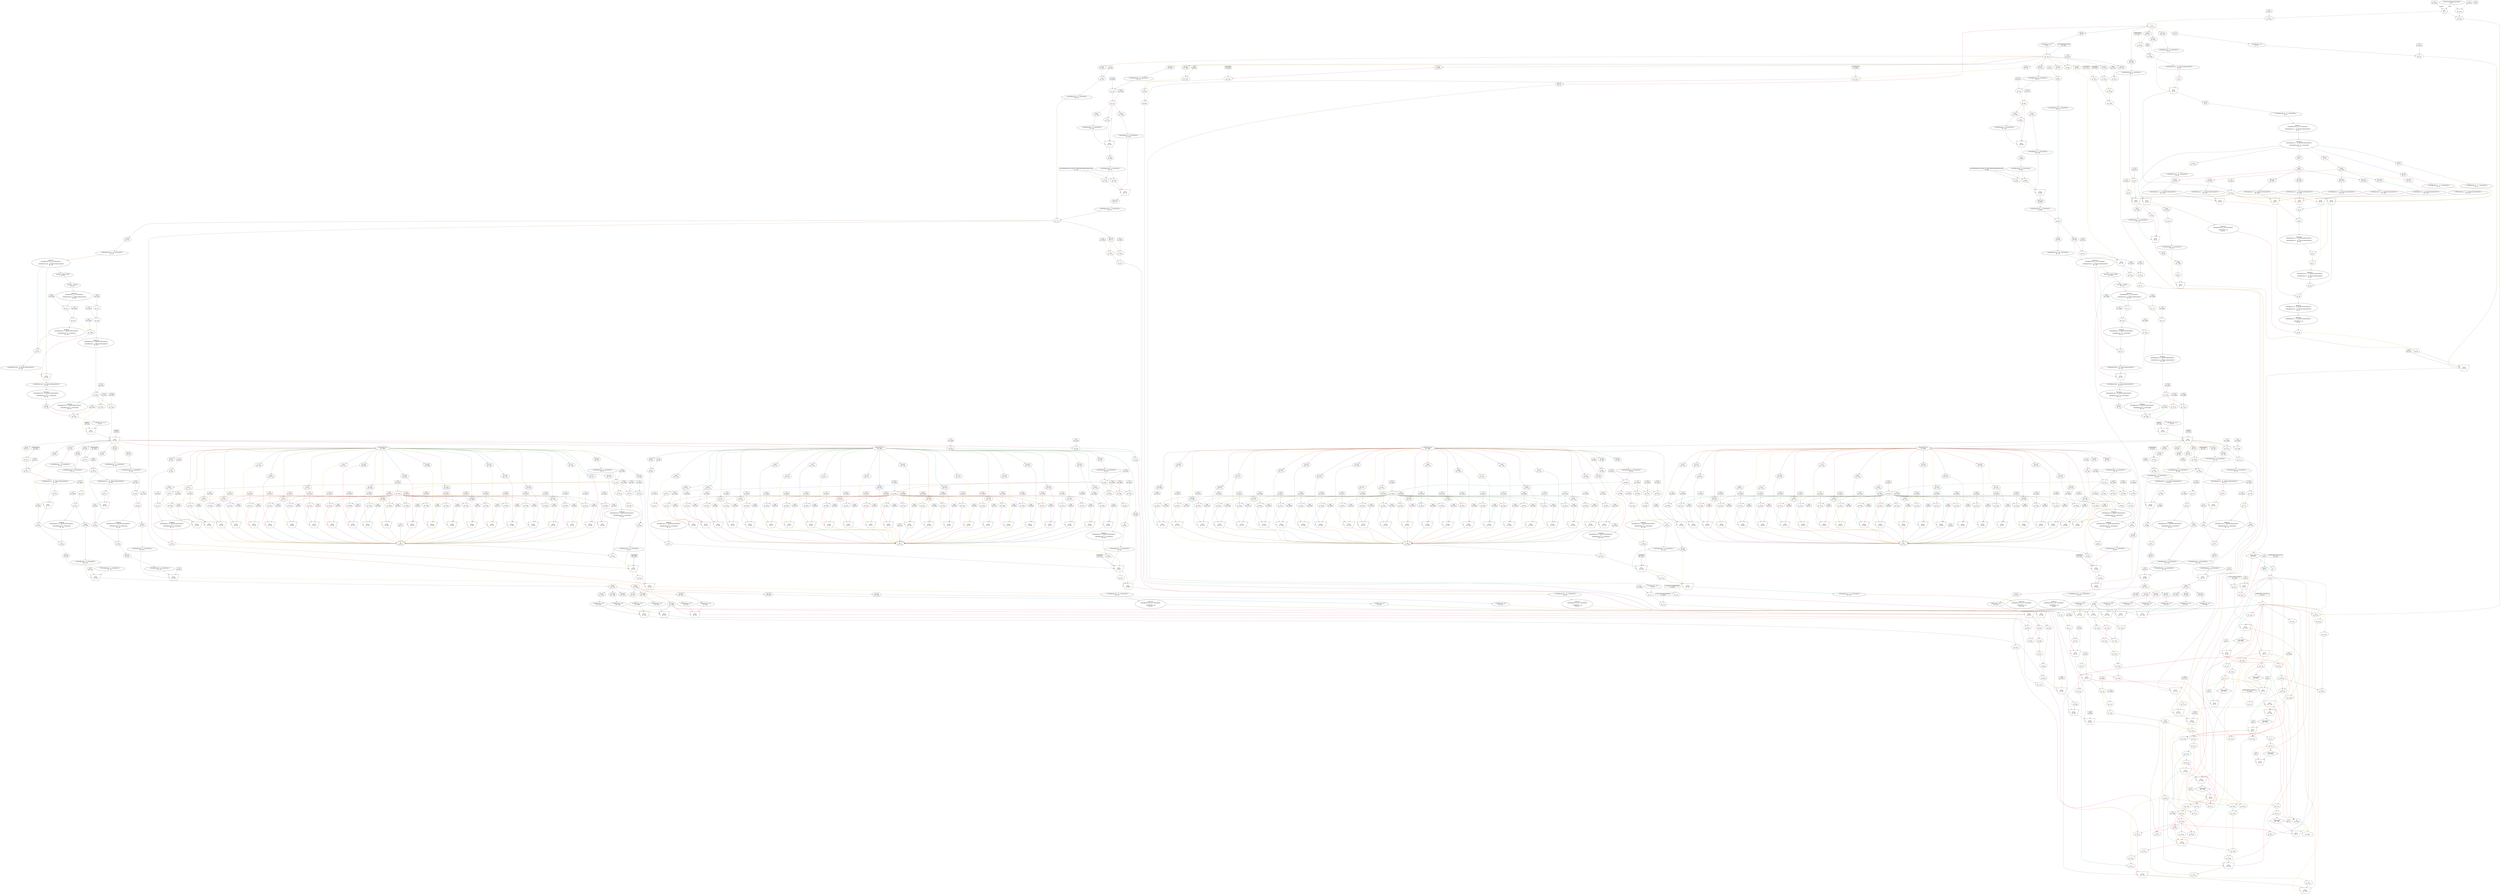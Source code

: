 digraph loopKernel_post_dsp_extraction{
	NodeStreamOffset1252 [shape=diamond, label="-loopLength\nID: 1252"];
	NodeConstantRawBits1980 [shape=box, label="9.688792051747441E-4\nID: 1980"];
	NodeGt7 [label=">\nID: 7"];
	NodeConstantRawBits2 [shape=box, label="1.0\nID: 2"];
	NodePulse3 [label="pulse(1)\nID: 3"];
	NodeOr8 [label="|\nID: 8"];
	NodeConstantRawBits23 [shape=box, label="0.0\nID: 23"];
	NodeMux24 [shape=invtrapezium, height=0.5, label="MUX\nID: 24"];
	NodeConstantRawBits1979 [shape=box, label="-2.89217678073328E-5\nID: 1979"];
	NodeConstantRawBits1978 [shape=box, label="1.0\nID: 1978"];
	NodeEvalStreamOffset1 [label="EvalStreamOffset(loopLength)\nID: 1"];
	NodeCounter5 [shape=hexagon, label="cnt\nID: 5"];
	NodeConstantRawBits1977 [shape=box, label="0.0\nID: 1977"];
	NodeEqInlined1335 [label="==\nID: 1335"];
	NodeInput30 [shape=invhouse, label="y\nID: 30"];
	NodeSlice31 [label="[31:0]\nID: 31"];
	NodeReinterpret32 [label="<{HWFloat:8, 24}>\nID: 32"];
	NodeConstantRawBits1976 [shape=box, label="0.0\nID: 1976"];
	NodeGte101 [label=">=\nID: 101"];
	NodeConstantRawBits102 [shape=box, label="NaN\nID: 102"];
	NodeSlice1336 [label="[31:31]\nID: 1336"];
	NodeReinterpret46 [label="<{HWOffsetFix:1, 0, UNSIGNED}>\nID: 46"];
	NodeConstantRawBits41 [shape=box, label="0x0\nID: 41"];
	NodeSlice1337 [label="[30:0]\nID: 1337"];
	NodeConstantRawBits1975 [shape=box, label="0x00000000\nID: 1975"];
	NodeNeqInlined1338 [label="!=\nID: 1338"];
	NodeSlice1339 [label="[22:0]\nID: 1339"];
	NodeCat1340 [label="@\nID: 1340"];
	NodeReinterpret44 [label="<{HWOffsetFix:25, -23, TWOSCOMPLEMENT}>\nID: 44"];
	NodeNeg47 [label="(-)\nID: 47"];
	NodeMux48 [shape=invtrapezium, height=0.5, label="MUX\nID: 48"];
	NodeConstantRawBits1974 [shape=box, label="1.5\nID: 1974"];
	NodeGtInlined1341 [label=">\nID: 1341"];
	NodeSlice1342 [label="[30:23]\nID: 1342"];
	NodeReinterpret50 [label="<{HWOffsetFix:8, 0, UNSIGNED}>\nID: 50"];
	NodeConstantRawBits1973 [shape=box, label="127.0\nID: 1973"];
	NodeSub52 [label="-\nID: 52"];
	NodeConstantRawBits1972 [shape=box, label="1.0\nID: 1972"];
	NodeAdd60 [label="+\nID: 60"];
	NodeMux61 [shape=invtrapezium, height=0.5, label="MUX\nID: 61"];
	NodeSlice1343 [label="[8:8]\nID: 1343"];
	NodeNot1344 [label="~\nID: 1344"];
	NodeReinterpret1345 [label="<{HWOffsetFix:1, 0, UNSIGNED}>\nID: 1345"];
	NodeSlice1346 [label="[8:8]\nID: 1346"];
	NodeReinterpret1347 [label="<{HWOffsetFix:1, 0, UNSIGNED}>\nID: 1347"];
	NodeNeg64 [label="(-)\nID: 64"];
	NodeMux65 [shape=invtrapezium, height=0.5, label="MUX\nID: 65"];
	NodeSlice66 [label="[7:0]\nID: 66"];
	NodeROM1286 [label="ROM\nID: 1286"];
	NodeNeg69 [label="(-)\nID: 69"];
	NodeMux70 [shape=invtrapezium, height=0.5, label="MUX\nID: 70"];
	NodeSlice55 [label="[22:0]\nID: 55"];
	NodeReinterpret57 [label="<{HWOffsetFix:23, -23, UNSIGNED}>\nID: 57"];
	NodeCast58 [label="NodeCast
{HWOffsetFix:23, -23, UNSIGNED} 
->
 {HWOffsetFix:27, -23, TWOSCOMPLEMENT}\nID: 58"];
	NodeCast71 [label="NodeCast
{HWOffsetFix:27, -23, TWOSCOMPLEMENT} 
->
 {HWOffsetFix:25, -24, UNSIGNED}\nID: 71"];
	NodeSlice74 [label="[23:17]\nID: 74"];
	NodeROM1268 [label="ROM\nID: 1268"];
	NodeSlice1275 [label="[107:81]\nID: 1275"];
	NodeReinterpret1276 [label="<{HWOffsetFix:27, -23, TWOSCOMPLEMENT}>\nID: 1276"];
	NodeSlice77 [label="[23:17]\nID: 77"];
	NodeROM1277 [label="ROM\nID: 1277"];
	NodeSlice1284 [label="[107:81]\nID: 1284"];
	NodeReinterpret1285 [label="<{HWOffsetFix:27, -23, TWOSCOMPLEMENT}>\nID: 1285"];
	NodeMux82 [shape=invtrapezium, height=0.5, label="MUX\nID: 82"];
	NodeSlice72 [label="[16:0]\nID: 72"];
	NodeReinterpret73 [label="<{HWOffsetFix:17, -17, UNSIGNED}>\nID: 73"];
	NodeSlice75 [label="[16:0]\nID: 75"];
	NodeReinterpret76 [label="<{HWOffsetFix:17, -17, UNSIGNED}>\nID: 76"];
	NodeMux78 [shape=invtrapezium, height=0.5, label="MUX\nID: 78"];
	NodeMul83 [label="*\nID: 83"];
	NodeSlice1273 [label="[80:54]\nID: 1273"];
	NodeReinterpret1274 [label="<{HWOffsetFix:27, -23, TWOSCOMPLEMENT}>\nID: 1274"];
	NodeSlice1282 [label="[80:54]\nID: 1282"];
	NodeReinterpret1283 [label="<{HWOffsetFix:27, -23, TWOSCOMPLEMENT}>\nID: 1283"];
	NodeMux81 [shape=invtrapezium, height=0.5, label="MUX\nID: 81"];
	NodeAdd84 [label="+\nID: 84"];
	NodeCast85 [label="NodeCast
{HWOffsetFix:45, -40, TWOSCOMPLEMENT} 
->
 {HWOffsetFix:25, -20, TWOSCOMPLEMENT}\nID: 85"];
	NodeMul86 [label="*\nID: 86"];
	NodeSlice1271 [label="[53:27]\nID: 1271"];
	NodeReinterpret1272 [label="<{HWOffsetFix:27, -23, TWOSCOMPLEMENT}>\nID: 1272"];
	NodeSlice1280 [label="[53:27]\nID: 1280"];
	NodeReinterpret1281 [label="<{HWOffsetFix:27, -23, TWOSCOMPLEMENT}>\nID: 1281"];
	NodeMux80 [shape=invtrapezium, height=0.5, label="MUX\nID: 80"];
	NodeAdd87 [label="+\nID: 87"];
	NodeCast88 [label="NodeCast
{HWOffsetFix:43, -37, TWOSCOMPLEMENT} 
->
 {HWOffsetFix:25, -19, TWOSCOMPLEMENT}\nID: 88"];
	NodeMul89 [label="*\nID: 89"];
	NodeSlice1269 [label="[26:0]\nID: 1269"];
	NodeReinterpret1270 [label="<{HWOffsetFix:27, -23, TWOSCOMPLEMENT}>\nID: 1270"];
	NodeSlice1278 [label="[26:0]\nID: 1278"];
	NodeReinterpret1279 [label="<{HWOffsetFix:27, -23, TWOSCOMPLEMENT}>\nID: 1279"];
	NodeMux79 [shape=invtrapezium, height=0.5, label="MUX\nID: 79"];
	NodeAdd90 [label="+\nID: 90"];
	NodeCast91 [label="NodeCast
{HWOffsetFix:42, -36, TWOSCOMPLEMENT} 
->
 {HWOffsetFix:25, -19, TWOSCOMPLEMENT}\nID: 91"];
	NodeCast92 [label="NodeCast
{HWOffsetFix:25, -19, TWOSCOMPLEMENT} 
->
 {HWFloat:8, 24}\nID: 92"];
	NodeShift1348 [label=">> 1\nID: 1348"];
	NodeReinterpret95 [label="<{HWOffsetFix:25, -24, UNSIGNED}>\nID: 95"];
	NodeMux96 [shape=invtrapezium, height=0.5, label="MUX\nID: 96"];
	NodeCast97 [label="NodeCast
{HWOffsetFix:25, -24, UNSIGNED} 
->
 {HWFloat:8, 24}\nID: 97"];
	NodeMul98 [label="*\nID: 98"];
	NodeAdd99 [label="+\nID: 99"];
	NodeMux103 [shape=invtrapezium, height=0.5, label="MUX\nID: 103"];
	NodeMul105 [label="*\nID: 105"];
	NodeAdd106 [label="+\nID: 106"];
	NodeConstantRawBits1971 [shape=box, label="9.688792051747441E-4\nID: 1971"];
	NodeGt108 [label=">\nID: 108"];
	NodeConstantRawBits1970 [shape=box, label="1.0\nID: 1970"];
	NodeSub1254 [label="-\nID: 1254"];
	NodeEqInlined1349 [label="==\nID: 1349"];
	NodeAnd1256 [label="&\nID: 1256"];
	NodeStreamOffset1251 [shape=diamond, label="-loopLength\nID: 1251"];
	NodeConstantRawBits21 [shape=box, label="0.0\nID: 21"];
	NodeMux22 [shape=invtrapezium, height=0.5, label="MUX\nID: 22"];
	NodeConstantRawBits1969 [shape=box, label="9.688792051747441E-4\nID: 1969"];
	NodeSub110 [label="-\nID: 110"];
	NodeMux111 [shape=invtrapezium, height=0.5, label="MUX\nID: 111"];
	NodeAdd118 [label="+\nID: 118"];
	NodeStreamOffset1247 [shape=diamond, label="-loopLength\nID: 1247"];
	NodeConstantRawBits13 [shape=box, label="0.0\nID: 13"];
	NodeMux14 [shape=invtrapezium, height=0.5, label="MUX\nID: 14"];
	NodeNot1243 [label="~\nID: 1243"];
	NodeNot1235 [label="~\nID: 1235"];
	NodeConstantRawBits1968 [shape=box, label="0.0\nID: 1968"];
	NodeLt1228 [label="<\nID: 1228"];
	NodeNot1239 [label="~\nID: 1239"];
	NodeNot1231 [label="~\nID: 1231"];
	NodeAnd1232 [label="&\nID: 1232"];
	NodeNot1200 [label="~\nID: 1200"];
	NodeAnd1201 [label="&\nID: 1201"];
	NodeConstantRawBits1967 [shape=box, label="1.0\nID: 1967"];
	NodeConstantRawBits128 [shape=box, label="-1.0\nID: 128"];
	NodeConstantRawBits129 [shape=box, label="1.0\nID: 129"];
	NodeConstantRawBits1966 [shape=box, label="1.0\nID: 1966"];
	NodeConstantRawBits1965 [shape=box, label="0.0026470378506928682\nID: 1965"];
	NodeSlice33 [label="[63:32]\nID: 33"];
	NodeReinterpret34 [label="<{HWFloat:8, 24}>\nID: 34"];
	NodeMul120 [label="*\nID: 120"];
	NodeConstantRawBits1964 [shape=box, label="1.0\nID: 1964"];
	NodeSub122 [label="-\nID: 122"];
	NodeConstantRawBits1963 [shape=box, label="0.0013235189253464341\nID: 1963"];
	NodeAdd124 [label="+\nID: 124"];
	NodeDiv125 [label="/\nID: 125"];
	NodeSub127 [label="-\nID: 127"];
	NodeGt130 [label=">\nID: 130"];
	NodeMux131 [shape=invtrapezium, height=0.5, label="MUX\nID: 131"];
	NodeGt132 [label=">\nID: 132"];
	NodeMux133 [shape=invtrapezium, height=0.5, label="MUX\nID: 133"];
	NodeSub135 [label="-\nID: 135"];
	NodeConstantRawBits1962 [shape=box, label="2.0\nID: 1962"];
	NodeSub137 [label="-\nID: 137"];
	NodeMul138 [label="*\nID: 138"];
	NodeSqrt139 [label="sqrt\nID: 139"];
	NodeConstantRawBits1961 [shape=box, label="6.2831854820251465\nID: 1961"];
	NodeSlice35 [label="[95:64]\nID: 35"];
	NodeReinterpret36 [label="<{HWFloat:8, 24}>\nID: 36"];
	NodeMul142 [label="*\nID: 142"];
	NodeSlice144 [label="[30:0]\nID: 144"];
	NodeConstantRawBits650 [shape=box, label="0x7f800000\nID: 650"];
	NodeEqInlined1351 [label="==\nID: 1351"];
	NodeSlice1689 [label="[30:23]\nID: 1689"];
	NodeConstantRawBits655 [shape=box, label="0xff\nID: 655"];
	NodeEqInlined1353 [label="==\nID: 1353"];
	NodeSlice1690 [label="[22:0]\nID: 1690"];
	NodeConstantRawBits1960 [shape=box, label="0x000000\nID: 1960"];
	NodeNeqInlined1355 [label="!=\nID: 1355"];
	NodeAnd659 [label="&\nID: 659"];
	NodeOr660 [label="|\nID: 660"];
	NodeConstantRawBits148 [shape=box, label="1.0\nID: 148"];
	NodeSlice1691 [label="[22:0]\nID: 1691"];
	NodeCat149 [label="@\nID: 149"];
	NodeReinterpret152 [label="<{HWOffsetFix:24, 0, UNSIGNED}>\nID: 152"];
	NodeSlice1692 [label="[30:23]\nID: 1692"];
	NodeReinterpret154 [label="<{HWOffsetFix:8, 0, UNSIGNED}>\nID: 154"];
	NodeConstantRawBits1959 [shape=box, label="127.0\nID: 1959"];
	NodeSub156 [label="-\nID: 156"];
	NodeConstantRawBits1958 [shape=box, label="24.0\nID: 1958"];
	NodeSub158 [label="-\nID: 158"];
	NodeSlice1358 [label="[8:8]\nID: 1358"];
	NodeReinterpret1359 [label="<{HWOffsetFix:1, 0, UNSIGNED}>\nID: 1359"];
	NodeConstantRawBits159 [shape=box, label="0x0a2f9836e4e441529fc2757d1f534ddc0db6295993c4390\nID: 159"];
	NodeSlice1360 [label="[8:8]\nID: 1360"];
	NodeReinterpret1361 [label="<{HWOffsetFix:1, 0, UNSIGNED}>\nID: 1361"];
	NodeNeg164 [label="(-)\nID: 164"];
	NodeMux165 [shape=invtrapezium, height=0.5, label="MUX\nID: 165"];
	NodeSlice166 [label="[7:0]\nID: 166"];
	NodeReinterpret167 [label="<{HWOffsetFix:8, 0, UNSIGNED}>\nID: 167"];
	NodeShift169 [label="<<\nID: 169"];
	NodeShift168 [label=">>\nID: 168"];
	NodeMux170 [shape=invtrapezium, height=0.5, label="MUX\nID: 170"];
	NodeSlice171 [label="[184:104]\nID: 171"];
	NodeReinterpret173 [label="<{HWOffsetFix:81, 0, UNSIGNED}>\nID: 173"];
	NodeMul174 [label="*\nID: 174"];
	NodeSlice177 [label="[80:79]\nID: 177"];
	NodeConstantRawBits1957 [shape=box, label="0x1\nID: 1957"];
	NodeEqInlined1362 [label="==\nID: 1362"];
	NodeConstantRawBits1956 [shape=box, label="0x2\nID: 1956"];
	NodeEqInlined1363 [label="==\nID: 1363"];
	NodeOr225 [label="|\nID: 225"];
	NodeSlice178 [label="[78:0]\nID: 178"];
	NodeReinterpret179 [label="<{HWOffsetFix:79, -79, UNSIGNED}>\nID: 179"];
	NodeCast182 [label="NodeCast
{HWOffsetFix:79, -79, UNSIGNED} 
->
 {HWOffsetFix:80, -79, TWOSCOMPLEMENT}\nID: 182"];
	NodeLeading1Detect183 [label="Leading 1 Detect (MSB)\nID: 183"];
	NodeOneHotDecode184 [label="One-Hot -> binary\nID: 184"];
	NodeCast185 [label="NodeCast
{HWOffsetFix:7, 0, UNSIGNED} 
->
 {HWOffsetFix:8, 0, TWOSCOMPLEMENT}\nID: 185"];
	NodeConstantRawBits1955 [shape=box, label="79.0\nID: 1955"];
	NodeSub187 [label="-\nID: 187"];
	NodeConstantRawBits1954 [shape=box, label="1.0\nID: 1954"];
	NodeSub189 [label="-\nID: 189"];
	NodeCast202 [label="NodeCast
{HWOffsetFix:8, 0, TWOSCOMPLEMENT} 
->
 {HWOffsetFix:9, 0, TWOSCOMPLEMENT}\nID: 202"];
	NodeConstantRawBits1953 [shape=box, label="127.0\nID: 1953"];
	NodeAdd204 [label="+\nID: 204"];
	NodeConstantRawBits1952 [shape=box, label="-126.0\nID: 1952"];
	NodeLtInlined1364 [label="<\nID: 1364"];
	NodeConstantRawBits1951 [shape=box, label="127.0\nID: 1951"];
	NodeGtInlined1365 [label=">\nID: 1365"];
	NodeConstantRawBits1333 [shape=box, label="0.0\nID: 1333"];
	NodeCast207 [label="NodeCast
{HWOffsetFix:9, 0, TWOSCOMPLEMENT} 
->
 {HWOffsetFix:8, 0, UNSIGNED}\nID: 207"];
	NodeConstantRawBits1950 [shape=box, label="80.0\nID: 1950"];
	NodeSub191 [label="-\nID: 191"];
	NodeConstantRawBits1949 [shape=box, label="1.0\nID: 1949"];
	NodeSub193 [label="-\nID: 193"];
	NodeConstantRawBits1948 [shape=box, label="0.0\nID: 1948"];
	NodeGtInlined1366 [label=">\nID: 1366"];
	NodeCast196 [label="NodeCast
{HWOffsetFix:8, 0, TWOSCOMPLEMENT} 
->
 {HWOffsetFix:7, 0, UNSIGNED}\nID: 196"];
	NodeShift197 [label="<<\nID: 197"];
	NodeReinterpret198 [label="<{HWOffsetFix:80, -79, TWOSCOMPLEMENT}>\nID: 198"];
	NodeMux199 [shape=invtrapezium, height=0.5, label="MUX\nID: 199"];
	NodeReinterpret201 [label="<{HWOffsetFix:80, -78, TWOSCOMPLEMENT}>\nID: 201"];
	NodeCast205 [label="NodeCast
{HWOffsetFix:80, -78, TWOSCOMPLEMENT} 
->
 {HWOffsetFix:24, -23, UNSIGNED}\nID: 205"];
	NodeSlice206 [label="[22:0]\nID: 206"];
	NodeCat1367 [label="@\nID: 1367"];
	NodeReinterpret211 [label="<{HWFloat:8, 24}>\nID: 211"];
	NodeConstantRawBits214 [shape=box, label="Infinity\nID: 214"];
	NodeMux215 [shape=invtrapezium, height=0.5, label="MUX\nID: 215"];
	NodeConstantRawBits218 [shape=box, label="-Infinity\nID: 218"];
	NodeMux219 [shape=invtrapezium, height=0.5, label="MUX\nID: 219"];
	NodeConstantRawBits1947 [shape=box, label="0.0\nID: 1947"];
	NodeLt642 [label="<\nID: 642"];
	NodeConstantRawBits1946 [shape=box, label="1.0\nID: 1946"];
	NodeGte644 [label=">=\nID: 644"];
	NodeOr645 [label="|\nID: 645"];
	NodeSlice1368 [label="[79:79]\nID: 1368"];
	NodeConstantRawBits1945 [shape=box, label="7.0\nID: 1945"];
	NodeSlice240 [label="[30:23]\nID: 240"];
	NodeReinterpret241 [label="<{HWOffsetFix:8, 0, UNSIGNED}>\nID: 241"];
	NodeConstantRawBits1944 [shape=box, label="127.0\nID: 1944"];
	NodeSub243 [label="-\nID: 243"];
	NodeAdd245 [label="+\nID: 245"];
	NodeSlice1369 [label="[8:8]\nID: 1369"];
	NodeReinterpret1370 [label="<{HWOffsetFix:1, 0, UNSIGNED}>\nID: 1370"];
	NodeConstantRawBits238 [shape=box, label="0.0\nID: 238"];
	NodeSlice234 [label="[31:31]\nID: 234"];
	NodeReinterpret235 [label="<{HWOffsetFix:1, 0, UNSIGNED}>\nID: 235"];
	NodeConstantRawBits230 [shape=box, label="0x0\nID: 230"];
	NodeSlice227 [label="[30:0]\nID: 227"];
	NodeConstantRawBits1943 [shape=box, label="0x00000000\nID: 1943"];
	NodeNeqInlined1371 [label="!=\nID: 1371"];
	NodeSlice226 [label="[22:0]\nID: 226"];
	NodeCat1372 [label="@\nID: 1372"];
	NodeReinterpret233 [label="<{HWOffsetFix:25, -23, TWOSCOMPLEMENT}>\nID: 233"];
	NodeNeg236 [label="(-)\nID: 236"];
	NodeMux237 [shape=invtrapezium, height=0.5, label="MUX\nID: 237"];
	NodeCat239 [label="@\nID: 239"];
	NodeCast248 [label="NodeCast
{HWOffsetFix:9, 0, TWOSCOMPLEMENT} 
->
 {HWOffsetFix:5, 0, UNSIGNED}\nID: 248"];
	NodeShift249 [label="<<\nID: 249"];
	NodeSlice250 [label="[29:23]\nID: 250"];
	NodeReinterpret251 [label="<{HWOffsetFix:7, 0, UNSIGNED}>\nID: 251"];
	NodeConstantRawBits252 [shape=box, label="0.0\nID: 252"];
	NodeMux253 [shape=invtrapezium, height=0.5, label="MUX\nID: 253"];
	NodeROM1287 [label="ROM\nID: 1287"];
	NodeSlice1294 [label="[127:96]\nID: 1294"];
	NodeReinterpret1295 [label="<{HWFloat:8, 24}>\nID: 1295"];
	NodeConstantRawBits1942 [shape=box, label="7.0\nID: 1942"];
	NodeSlice441 [label="[30:23]\nID: 441"];
	NodeReinterpret442 [label="<{HWOffsetFix:8, 0, UNSIGNED}>\nID: 442"];
	NodeConstantRawBits1941 [shape=box, label="127.0\nID: 1941"];
	NodeSub444 [label="-\nID: 444"];
	NodeAdd446 [label="+\nID: 446"];
	NodeSlice1373 [label="[8:8]\nID: 1373"];
	NodeReinterpret1374 [label="<{HWOffsetFix:1, 0, UNSIGNED}>\nID: 1374"];
	NodeConstantRawBits439 [shape=box, label="0.0\nID: 439"];
	NodeSlice435 [label="[31:31]\nID: 435"];
	NodeReinterpret436 [label="<{HWOffsetFix:1, 0, UNSIGNED}>\nID: 436"];
	NodeConstantRawBits431 [shape=box, label="0x0\nID: 431"];
	NodeSlice428 [label="[30:0]\nID: 428"];
	NodeConstantRawBits1940 [shape=box, label="0x00000000\nID: 1940"];
	NodeNeqInlined1375 [label="!=\nID: 1375"];
	NodeSlice427 [label="[22:0]\nID: 427"];
	NodeCat1376 [label="@\nID: 1376"];
	NodeReinterpret434 [label="<{HWOffsetFix:25, -23, TWOSCOMPLEMENT}>\nID: 434"];
	NodeNeg437 [label="(-)\nID: 437"];
	NodeMux438 [shape=invtrapezium, height=0.5, label="MUX\nID: 438"];
	NodeCat440 [label="@\nID: 440"];
	NodeCast449 [label="NodeCast
{HWOffsetFix:9, 0, TWOSCOMPLEMENT} 
->
 {HWOffsetFix:5, 0, UNSIGNED}\nID: 449"];
	NodeShift450 [label="<<\nID: 450"];
	NodeSlice451 [label="[29:23]\nID: 451"];
	NodeReinterpret452 [label="<{HWOffsetFix:7, 0, UNSIGNED}>\nID: 452"];
	NodeConstantRawBits453 [shape=box, label="0.0\nID: 453"];
	NodeMux454 [shape=invtrapezium, height=0.5, label="MUX\nID: 454"];
	NodeROM1296 [label="ROM\nID: 1296"];
	NodeSlice1303 [label="[127:96]\nID: 1303"];
	NodeReinterpret1304 [label="<{HWFloat:8, 24}>\nID: 1304"];
	NodeMux632 [shape=invtrapezium, height=0.5, label="MUX\nID: 632"];
	NodePO2FPMult1981 [label="PO2FPMult_N7\nID: 1981"];
	NodeSlice263 [label="[31:31]\nID: 263"];
	NodeSlice256 [label="[30:23]\nID: 256"];
	NodeReinterpret257 [label="<{HWOffsetFix:8, 0, UNSIGNED}>\nID: 257"];
	NodeConstantRawBits1938 [shape=box, label="127.0\nID: 1938"];
	NodeSub259 [label="-\nID: 259"];
	NodeConstantRawBits1937 [shape=box, label="23.0\nID: 1937"];
	NodeGteInlined1377 [label=">=\nID: 1377"];
	NodeConstantRawBits1936 [shape=box, label="-24.0\nID: 1936"];
	NodeLteInlined1378 [label="<=\nID: 1378"];
	NodeOr268 [label="|\nID: 268"];
	NodeConstantRawBits1935 [shape=box, label="-1.0\nID: 1935"];
	NodeLteInlined1379 [label="<=\nID: 1379"];
	NodeCat420 [label="@\nID: 420"];
	NodeReinterpret421 [label="<{HWOffsetFix:2, 0, UNSIGNED}>\nID: 421"];
	NodeConstantRawBits1934 [shape=box, label="22.0\nID: 1934"];
	NodeConstantRawBits1933 [shape=box, label="23.0\nID: 1933"];
	NodeSub279 [label="-\nID: 279"];
	NodeLtInlined1380 [label="<\nID: 1380"];
	NodeConstantRawBits415 [shape=box, label="0x0\nID: 415"];
	NodeSlice1693 [label="[22:22]\nID: 1693"];
	NodeMux416 [shape=invtrapezium, height=0.5, label="MUX\nID: 416"];
	NodeConstantRawBits1932 [shape=box, label="21.0\nID: 1932"];
	NodeLtInlined1382 [label="<\nID: 1382"];
	NodeConstantRawBits409 [shape=box, label="0x0\nID: 409"];
	NodeSlice1694 [label="[21:21]\nID: 1694"];
	NodeMux410 [shape=invtrapezium, height=0.5, label="MUX\nID: 410"];
	NodeConstantRawBits1931 [shape=box, label="20.0\nID: 1931"];
	NodeLtInlined1384 [label="<\nID: 1384"];
	NodeConstantRawBits403 [shape=box, label="0x0\nID: 403"];
	NodeSlice1695 [label="[20:20]\nID: 1695"];
	NodeMux404 [shape=invtrapezium, height=0.5, label="MUX\nID: 404"];
	NodeConstantRawBits1930 [shape=box, label="19.0\nID: 1930"];
	NodeLtInlined1386 [label="<\nID: 1386"];
	NodeConstantRawBits397 [shape=box, label="0x0\nID: 397"];
	NodeSlice1696 [label="[19:19]\nID: 1696"];
	NodeMux398 [shape=invtrapezium, height=0.5, label="MUX\nID: 398"];
	NodeConstantRawBits1929 [shape=box, label="18.0\nID: 1929"];
	NodeLtInlined1388 [label="<\nID: 1388"];
	NodeConstantRawBits391 [shape=box, label="0x0\nID: 391"];
	NodeSlice1697 [label="[18:18]\nID: 1697"];
	NodeMux392 [shape=invtrapezium, height=0.5, label="MUX\nID: 392"];
	NodeConstantRawBits1928 [shape=box, label="17.0\nID: 1928"];
	NodeLtInlined1390 [label="<\nID: 1390"];
	NodeConstantRawBits385 [shape=box, label="0x0\nID: 385"];
	NodeSlice1698 [label="[17:17]\nID: 1698"];
	NodeMux386 [shape=invtrapezium, height=0.5, label="MUX\nID: 386"];
	NodeConstantRawBits1927 [shape=box, label="16.0\nID: 1927"];
	NodeLtInlined1392 [label="<\nID: 1392"];
	NodeConstantRawBits379 [shape=box, label="0x0\nID: 379"];
	NodeSlice1699 [label="[16:16]\nID: 1699"];
	NodeMux380 [shape=invtrapezium, height=0.5, label="MUX\nID: 380"];
	NodeConstantRawBits1926 [shape=box, label="15.0\nID: 1926"];
	NodeLtInlined1394 [label="<\nID: 1394"];
	NodeConstantRawBits373 [shape=box, label="0x0\nID: 373"];
	NodeSlice1700 [label="[15:15]\nID: 1700"];
	NodeMux374 [shape=invtrapezium, height=0.5, label="MUX\nID: 374"];
	NodeConstantRawBits1925 [shape=box, label="14.0\nID: 1925"];
	NodeLtInlined1396 [label="<\nID: 1396"];
	NodeConstantRawBits367 [shape=box, label="0x0\nID: 367"];
	NodeSlice1701 [label="[14:14]\nID: 1701"];
	NodeMux368 [shape=invtrapezium, height=0.5, label="MUX\nID: 368"];
	NodeConstantRawBits1924 [shape=box, label="13.0\nID: 1924"];
	NodeLtInlined1398 [label="<\nID: 1398"];
	NodeConstantRawBits361 [shape=box, label="0x0\nID: 361"];
	NodeSlice1702 [label="[13:13]\nID: 1702"];
	NodeMux362 [shape=invtrapezium, height=0.5, label="MUX\nID: 362"];
	NodeConstantRawBits1923 [shape=box, label="12.0\nID: 1923"];
	NodeLtInlined1400 [label="<\nID: 1400"];
	NodeConstantRawBits355 [shape=box, label="0x0\nID: 355"];
	NodeSlice1703 [label="[12:12]\nID: 1703"];
	NodeMux356 [shape=invtrapezium, height=0.5, label="MUX\nID: 356"];
	NodeConstantRawBits1922 [shape=box, label="11.0\nID: 1922"];
	NodeLtInlined1402 [label="<\nID: 1402"];
	NodeConstantRawBits349 [shape=box, label="0x0\nID: 349"];
	NodeSlice1704 [label="[11:11]\nID: 1704"];
	NodeMux350 [shape=invtrapezium, height=0.5, label="MUX\nID: 350"];
	NodeConstantRawBits1921 [shape=box, label="10.0\nID: 1921"];
	NodeLtInlined1404 [label="<\nID: 1404"];
	NodeConstantRawBits343 [shape=box, label="0x0\nID: 343"];
	NodeSlice1705 [label="[10:10]\nID: 1705"];
	NodeMux344 [shape=invtrapezium, height=0.5, label="MUX\nID: 344"];
	NodeConstantRawBits1920 [shape=box, label="9.0\nID: 1920"];
	NodeLtInlined1406 [label="<\nID: 1406"];
	NodeConstantRawBits337 [shape=box, label="0x0\nID: 337"];
	NodeSlice1706 [label="[9:9]\nID: 1706"];
	NodeMux338 [shape=invtrapezium, height=0.5, label="MUX\nID: 338"];
	NodeConstantRawBits1919 [shape=box, label="8.0\nID: 1919"];
	NodeLtInlined1408 [label="<\nID: 1408"];
	NodeConstantRawBits331 [shape=box, label="0x0\nID: 331"];
	NodeSlice1707 [label="[8:8]\nID: 1707"];
	NodeMux332 [shape=invtrapezium, height=0.5, label="MUX\nID: 332"];
	NodeConstantRawBits1918 [shape=box, label="7.0\nID: 1918"];
	NodeLtInlined1410 [label="<\nID: 1410"];
	NodeConstantRawBits325 [shape=box, label="0x0\nID: 325"];
	NodeSlice1708 [label="[7:7]\nID: 1708"];
	NodeMux326 [shape=invtrapezium, height=0.5, label="MUX\nID: 326"];
	NodeConstantRawBits1917 [shape=box, label="6.0\nID: 1917"];
	NodeLtInlined1412 [label="<\nID: 1412"];
	NodeConstantRawBits319 [shape=box, label="0x0\nID: 319"];
	NodeSlice1709 [label="[6:6]\nID: 1709"];
	NodeMux320 [shape=invtrapezium, height=0.5, label="MUX\nID: 320"];
	NodeConstantRawBits1916 [shape=box, label="5.0\nID: 1916"];
	NodeLtInlined1414 [label="<\nID: 1414"];
	NodeConstantRawBits313 [shape=box, label="0x0\nID: 313"];
	NodeSlice1710 [label="[5:5]\nID: 1710"];
	NodeMux314 [shape=invtrapezium, height=0.5, label="MUX\nID: 314"];
	NodeConstantRawBits1915 [shape=box, label="4.0\nID: 1915"];
	NodeLtInlined1416 [label="<\nID: 1416"];
	NodeConstantRawBits307 [shape=box, label="0x0\nID: 307"];
	NodeSlice1711 [label="[4:4]\nID: 1711"];
	NodeMux308 [shape=invtrapezium, height=0.5, label="MUX\nID: 308"];
	NodeConstantRawBits1914 [shape=box, label="3.0\nID: 1914"];
	NodeLtInlined1418 [label="<\nID: 1418"];
	NodeConstantRawBits301 [shape=box, label="0x0\nID: 301"];
	NodeSlice1712 [label="[3:3]\nID: 1712"];
	NodeMux302 [shape=invtrapezium, height=0.5, label="MUX\nID: 302"];
	NodeConstantRawBits1913 [shape=box, label="2.0\nID: 1913"];
	NodeLtInlined1420 [label="<\nID: 1420"];
	NodeConstantRawBits295 [shape=box, label="0x0\nID: 295"];
	NodeSlice1713 [label="[2:2]\nID: 1713"];
	NodeMux296 [shape=invtrapezium, height=0.5, label="MUX\nID: 296"];
	NodeConstantRawBits1912 [shape=box, label="1.0\nID: 1912"];
	NodeLtInlined1422 [label="<\nID: 1422"];
	NodeConstantRawBits289 [shape=box, label="0x0\nID: 289"];
	NodeSlice1714 [label="[1:1]\nID: 1714"];
	NodeMux290 [shape=invtrapezium, height=0.5, label="MUX\nID: 290"];
	NodeConstantRawBits1911 [shape=box, label="0.0\nID: 1911"];
	NodeLtInlined1424 [label="<\nID: 1424"];
	NodeConstantRawBits283 [shape=box, label="0x0\nID: 283"];
	NodeSlice1715 [label="[0:0]\nID: 1715"];
	NodeMux284 [shape=invtrapezium, height=0.5, label="MUX\nID: 284"];
	NodeConstantRawBits277 [shape=box, label="0.0\nID: 277"];
	NodeCat1447 [label="@\nID: 1447"];
	NodeCast418 [label="NodeCast
{HWOffsetFix:9, 0, TWOSCOMPLEMENT} 
->
 {HWOffsetFix:5, 0, UNSIGNED}\nID: 418"];
	NodeShift419 [label="<<\nID: 419"];
	NodeConstantRawBits260 [shape=box, label="1.0\nID: 260"];
	NodeSlice261 [label="[22:0]\nID: 261"];
	NodeCat262 [label="@\nID: 262"];
	NodeNeg272 [label="(-)\nID: 272"];
	NodeConstantRawBits1910 [shape=box, label="1.0\nID: 1910"];
	NodeSub274 [label="-\nID: 274"];
	NodeCast275 [label="NodeCast
{HWOffsetFix:9, 0, TWOSCOMPLEMENT} 
->
 {HWOffsetFix:5, 0, UNSIGNED}\nID: 275"];
	NodeShift276 [label=">>\nID: 276"];
	NodeConstantRawBits1909 [shape=box, label="0x000000\nID: 1909"];
	NodeMux422 [shape=invtrapezium, height=0.5, label="MUX\nID: 422"];
	NodeNot423 [label="~\nID: 423"];
	NodeMux424 [shape=invtrapezium, height=0.5, label="MUX\nID: 424"];
	NodeReinterpret425 [label="<{HWOffsetFix:24, -24, UNSIGNED}>\nID: 425"];
	NodeCast426 [label="NodeCast
{HWOffsetFix:24, -24, UNSIGNED} 
->
 {HWFloat:8, 24}\nID: 426"];
	NodePO2FPMult1982 [label="PO2FPMult_N7\nID: 1982"];
	NodeSlice464 [label="[31:31]\nID: 464"];
	NodeSlice457 [label="[30:23]\nID: 457"];
	NodeReinterpret458 [label="<{HWOffsetFix:8, 0, UNSIGNED}>\nID: 458"];
	NodeConstantRawBits1907 [shape=box, label="127.0\nID: 1907"];
	NodeSub460 [label="-\nID: 460"];
	NodeConstantRawBits1906 [shape=box, label="23.0\nID: 1906"];
	NodeGteInlined1448 [label=">=\nID: 1448"];
	NodeConstantRawBits1905 [shape=box, label="-24.0\nID: 1905"];
	NodeLteInlined1449 [label="<=\nID: 1449"];
	NodeOr469 [label="|\nID: 469"];
	NodeConstantRawBits1904 [shape=box, label="-1.0\nID: 1904"];
	NodeLteInlined1450 [label="<=\nID: 1450"];
	NodeCat621 [label="@\nID: 621"];
	NodeReinterpret622 [label="<{HWOffsetFix:2, 0, UNSIGNED}>\nID: 622"];
	NodeConstantRawBits1903 [shape=box, label="22.0\nID: 1903"];
	NodeConstantRawBits1902 [shape=box, label="23.0\nID: 1902"];
	NodeSub480 [label="-\nID: 480"];
	NodeLtInlined1451 [label="<\nID: 1451"];
	NodeConstantRawBits616 [shape=box, label="0x0\nID: 616"];
	NodeSlice1716 [label="[22:22]\nID: 1716"];
	NodeMux617 [shape=invtrapezium, height=0.5, label="MUX\nID: 617"];
	NodeConstantRawBits1901 [shape=box, label="21.0\nID: 1901"];
	NodeLtInlined1453 [label="<\nID: 1453"];
	NodeConstantRawBits610 [shape=box, label="0x0\nID: 610"];
	NodeSlice1717 [label="[21:21]\nID: 1717"];
	NodeMux611 [shape=invtrapezium, height=0.5, label="MUX\nID: 611"];
	NodeConstantRawBits1900 [shape=box, label="20.0\nID: 1900"];
	NodeLtInlined1455 [label="<\nID: 1455"];
	NodeConstantRawBits604 [shape=box, label="0x0\nID: 604"];
	NodeSlice1718 [label="[20:20]\nID: 1718"];
	NodeMux605 [shape=invtrapezium, height=0.5, label="MUX\nID: 605"];
	NodeConstantRawBits1899 [shape=box, label="19.0\nID: 1899"];
	NodeLtInlined1457 [label="<\nID: 1457"];
	NodeConstantRawBits598 [shape=box, label="0x0\nID: 598"];
	NodeSlice1719 [label="[19:19]\nID: 1719"];
	NodeMux599 [shape=invtrapezium, height=0.5, label="MUX\nID: 599"];
	NodeConstantRawBits1898 [shape=box, label="18.0\nID: 1898"];
	NodeLtInlined1459 [label="<\nID: 1459"];
	NodeConstantRawBits592 [shape=box, label="0x0\nID: 592"];
	NodeSlice1720 [label="[18:18]\nID: 1720"];
	NodeMux593 [shape=invtrapezium, height=0.5, label="MUX\nID: 593"];
	NodeConstantRawBits1897 [shape=box, label="17.0\nID: 1897"];
	NodeLtInlined1461 [label="<\nID: 1461"];
	NodeConstantRawBits586 [shape=box, label="0x0\nID: 586"];
	NodeSlice1721 [label="[17:17]\nID: 1721"];
	NodeMux587 [shape=invtrapezium, height=0.5, label="MUX\nID: 587"];
	NodeConstantRawBits1896 [shape=box, label="16.0\nID: 1896"];
	NodeLtInlined1463 [label="<\nID: 1463"];
	NodeConstantRawBits580 [shape=box, label="0x0\nID: 580"];
	NodeSlice1722 [label="[16:16]\nID: 1722"];
	NodeMux581 [shape=invtrapezium, height=0.5, label="MUX\nID: 581"];
	NodeConstantRawBits1895 [shape=box, label="15.0\nID: 1895"];
	NodeLtInlined1465 [label="<\nID: 1465"];
	NodeConstantRawBits574 [shape=box, label="0x0\nID: 574"];
	NodeSlice1723 [label="[15:15]\nID: 1723"];
	NodeMux575 [shape=invtrapezium, height=0.5, label="MUX\nID: 575"];
	NodeConstantRawBits1894 [shape=box, label="14.0\nID: 1894"];
	NodeLtInlined1467 [label="<\nID: 1467"];
	NodeConstantRawBits568 [shape=box, label="0x0\nID: 568"];
	NodeSlice1724 [label="[14:14]\nID: 1724"];
	NodeMux569 [shape=invtrapezium, height=0.5, label="MUX\nID: 569"];
	NodeConstantRawBits1893 [shape=box, label="13.0\nID: 1893"];
	NodeLtInlined1469 [label="<\nID: 1469"];
	NodeConstantRawBits562 [shape=box, label="0x0\nID: 562"];
	NodeSlice1725 [label="[13:13]\nID: 1725"];
	NodeMux563 [shape=invtrapezium, height=0.5, label="MUX\nID: 563"];
	NodeConstantRawBits1892 [shape=box, label="12.0\nID: 1892"];
	NodeLtInlined1471 [label="<\nID: 1471"];
	NodeConstantRawBits556 [shape=box, label="0x0\nID: 556"];
	NodeSlice1726 [label="[12:12]\nID: 1726"];
	NodeMux557 [shape=invtrapezium, height=0.5, label="MUX\nID: 557"];
	NodeConstantRawBits1891 [shape=box, label="11.0\nID: 1891"];
	NodeLtInlined1473 [label="<\nID: 1473"];
	NodeConstantRawBits550 [shape=box, label="0x0\nID: 550"];
	NodeSlice1727 [label="[11:11]\nID: 1727"];
	NodeMux551 [shape=invtrapezium, height=0.5, label="MUX\nID: 551"];
	NodeConstantRawBits1890 [shape=box, label="10.0\nID: 1890"];
	NodeLtInlined1475 [label="<\nID: 1475"];
	NodeConstantRawBits544 [shape=box, label="0x0\nID: 544"];
	NodeSlice1728 [label="[10:10]\nID: 1728"];
	NodeMux545 [shape=invtrapezium, height=0.5, label="MUX\nID: 545"];
	NodeConstantRawBits1889 [shape=box, label="9.0\nID: 1889"];
	NodeLtInlined1477 [label="<\nID: 1477"];
	NodeConstantRawBits538 [shape=box, label="0x0\nID: 538"];
	NodeSlice1729 [label="[9:9]\nID: 1729"];
	NodeMux539 [shape=invtrapezium, height=0.5, label="MUX\nID: 539"];
	NodeConstantRawBits1888 [shape=box, label="8.0\nID: 1888"];
	NodeLtInlined1479 [label="<\nID: 1479"];
	NodeConstantRawBits532 [shape=box, label="0x0\nID: 532"];
	NodeSlice1730 [label="[8:8]\nID: 1730"];
	NodeMux533 [shape=invtrapezium, height=0.5, label="MUX\nID: 533"];
	NodeConstantRawBits1887 [shape=box, label="7.0\nID: 1887"];
	NodeLtInlined1481 [label="<\nID: 1481"];
	NodeConstantRawBits526 [shape=box, label="0x0\nID: 526"];
	NodeSlice1731 [label="[7:7]\nID: 1731"];
	NodeMux527 [shape=invtrapezium, height=0.5, label="MUX\nID: 527"];
	NodeConstantRawBits1886 [shape=box, label="6.0\nID: 1886"];
	NodeLtInlined1483 [label="<\nID: 1483"];
	NodeConstantRawBits520 [shape=box, label="0x0\nID: 520"];
	NodeSlice1732 [label="[6:6]\nID: 1732"];
	NodeMux521 [shape=invtrapezium, height=0.5, label="MUX\nID: 521"];
	NodeConstantRawBits1885 [shape=box, label="5.0\nID: 1885"];
	NodeLtInlined1485 [label="<\nID: 1485"];
	NodeConstantRawBits514 [shape=box, label="0x0\nID: 514"];
	NodeSlice1733 [label="[5:5]\nID: 1733"];
	NodeMux515 [shape=invtrapezium, height=0.5, label="MUX\nID: 515"];
	NodeConstantRawBits1884 [shape=box, label="4.0\nID: 1884"];
	NodeLtInlined1487 [label="<\nID: 1487"];
	NodeConstantRawBits508 [shape=box, label="0x0\nID: 508"];
	NodeSlice1734 [label="[4:4]\nID: 1734"];
	NodeMux509 [shape=invtrapezium, height=0.5, label="MUX\nID: 509"];
	NodeConstantRawBits1883 [shape=box, label="3.0\nID: 1883"];
	NodeLtInlined1489 [label="<\nID: 1489"];
	NodeConstantRawBits502 [shape=box, label="0x0\nID: 502"];
	NodeSlice1735 [label="[3:3]\nID: 1735"];
	NodeMux503 [shape=invtrapezium, height=0.5, label="MUX\nID: 503"];
	NodeConstantRawBits1882 [shape=box, label="2.0\nID: 1882"];
	NodeLtInlined1491 [label="<\nID: 1491"];
	NodeConstantRawBits496 [shape=box, label="0x0\nID: 496"];
	NodeSlice1736 [label="[2:2]\nID: 1736"];
	NodeMux497 [shape=invtrapezium, height=0.5, label="MUX\nID: 497"];
	NodeConstantRawBits1881 [shape=box, label="1.0\nID: 1881"];
	NodeLtInlined1493 [label="<\nID: 1493"];
	NodeConstantRawBits490 [shape=box, label="0x0\nID: 490"];
	NodeSlice1737 [label="[1:1]\nID: 1737"];
	NodeMux491 [shape=invtrapezium, height=0.5, label="MUX\nID: 491"];
	NodeConstantRawBits1880 [shape=box, label="0.0\nID: 1880"];
	NodeLtInlined1495 [label="<\nID: 1495"];
	NodeConstantRawBits484 [shape=box, label="0x0\nID: 484"];
	NodeSlice1738 [label="[0:0]\nID: 1738"];
	NodeMux485 [shape=invtrapezium, height=0.5, label="MUX\nID: 485"];
	NodeConstantRawBits478 [shape=box, label="0.0\nID: 478"];
	NodeCat1518 [label="@\nID: 1518"];
	NodeCast619 [label="NodeCast
{HWOffsetFix:9, 0, TWOSCOMPLEMENT} 
->
 {HWOffsetFix:5, 0, UNSIGNED}\nID: 619"];
	NodeShift620 [label="<<\nID: 620"];
	NodeConstantRawBits461 [shape=box, label="1.0\nID: 461"];
	NodeSlice462 [label="[22:0]\nID: 462"];
	NodeCat463 [label="@\nID: 463"];
	NodeNeg473 [label="(-)\nID: 473"];
	NodeConstantRawBits1879 [shape=box, label="1.0\nID: 1879"];
	NodeSub475 [label="-\nID: 475"];
	NodeCast476 [label="NodeCast
{HWOffsetFix:9, 0, TWOSCOMPLEMENT} 
->
 {HWOffsetFix:5, 0, UNSIGNED}\nID: 476"];
	NodeShift477 [label=">>\nID: 477"];
	NodeConstantRawBits1878 [shape=box, label="0x000000\nID: 1878"];
	NodeMux623 [shape=invtrapezium, height=0.5, label="MUX\nID: 623"];
	NodeNot624 [label="~\nID: 624"];
	NodeMux625 [shape=invtrapezium, height=0.5, label="MUX\nID: 625"];
	NodeReinterpret626 [label="<{HWOffsetFix:24, -24, UNSIGNED}>\nID: 626"];
	NodeCast627 [label="NodeCast
{HWOffsetFix:24, -24, UNSIGNED} 
->
 {HWFloat:8, 24}\nID: 627"];
	NodeMux628 [shape=invtrapezium, height=0.5, label="MUX\nID: 628"];
	NodeMul634 [label="*\nID: 634"];
	NodeMul633 [label="*\nID: 633"];
	NodeMul635 [label="*\nID: 635"];
	NodeSlice1292 [label="[95:64]\nID: 1292"];
	NodeReinterpret1293 [label="<{HWFloat:8, 24}>\nID: 1293"];
	NodeSlice1301 [label="[95:64]\nID: 1301"];
	NodeReinterpret1302 [label="<{HWFloat:8, 24}>\nID: 1302"];
	NodeMux631 [shape=invtrapezium, height=0.5, label="MUX\nID: 631"];
	NodeMul636 [label="*\nID: 636"];
	NodeAdd637 [label="+\nID: 637"];
	NodeSlice1290 [label="[63:32]\nID: 1290"];
	NodeReinterpret1291 [label="<{HWFloat:8, 24}>\nID: 1291"];
	NodeSlice1299 [label="[63:32]\nID: 1299"];
	NodeReinterpret1300 [label="<{HWFloat:8, 24}>\nID: 1300"];
	NodeMux630 [shape=invtrapezium, height=0.5, label="MUX\nID: 630"];
	NodeMul638 [label="*\nID: 638"];
	NodeAdd639 [label="+\nID: 639"];
	NodeSlice1288 [label="[31:0]\nID: 1288"];
	NodeReinterpret1289 [label="<{HWFloat:8, 24}>\nID: 1289"];
	NodeSlice1297 [label="[31:0]\nID: 1297"];
	NodeReinterpret1298 [label="<{HWFloat:8, 24}>\nID: 1298"];
	NodeMux629 [shape=invtrapezium, height=0.5, label="MUX\nID: 629"];
	NodeAdd640 [label="+\nID: 640"];
	NodeConstantRawBits1877 [shape=box, label="NaN\nID: 1877"];
	NodeMux647 [shape=invtrapezium, height=0.5, label="MUX\nID: 647"];
	NodeNeg648 [label="(-)\nID: 648"];
	NodeMux649 [shape=invtrapezium, height=0.5, label="MUX\nID: 649"];
	NodeConstantRawBits661 [shape=box, label="NaN\nID: 661"];
	NodeMux662 [shape=invtrapezium, height=0.5, label="MUX\nID: 662"];
	NodeMul663 [label="*\nID: 663"];
	NodeMul1202 [label="*\nID: 1202"];
	NodeMul1203 [label="*\nID: 1203"];
	NodeNot1241 [label="~\nID: 1241"];
	NodeNot1210 [label="~\nID: 1210"];
	NodeAnd1211 [label="&\nID: 1211"];
	NodeSlice667 [label="[30:0]\nID: 667"];
	NodeConstantRawBits1176 [shape=box, label="0x7f800000\nID: 1176"];
	NodeEqInlined1520 [label="==\nID: 1520"];
	NodeSlice1739 [label="[30:23]\nID: 1739"];
	NodeConstantRawBits1181 [shape=box, label="0xff\nID: 1181"];
	NodeEqInlined1522 [label="==\nID: 1522"];
	NodeSlice1740 [label="[22:0]\nID: 1740"];
	NodeConstantRawBits1876 [shape=box, label="0x000000\nID: 1876"];
	NodeNeqInlined1524 [label="!=\nID: 1524"];
	NodeAnd1185 [label="&\nID: 1185"];
	NodeOr1186 [label="|\nID: 1186"];
	NodeConstantRawBits1875 [shape=box, label="0.0\nID: 1875"];
	NodeLt665 [label="<\nID: 665"];
	NodeConstantRawBits671 [shape=box, label="1.0\nID: 671"];
	NodeSlice1741 [label="[22:0]\nID: 1741"];
	NodeCat672 [label="@\nID: 672"];
	NodeReinterpret675 [label="<{HWOffsetFix:24, 0, UNSIGNED}>\nID: 675"];
	NodeSlice1742 [label="[30:23]\nID: 1742"];
	NodeReinterpret677 [label="<{HWOffsetFix:8, 0, UNSIGNED}>\nID: 677"];
	NodeConstantRawBits1874 [shape=box, label="127.0\nID: 1874"];
	NodeSub679 [label="-\nID: 679"];
	NodeConstantRawBits1873 [shape=box, label="24.0\nID: 1873"];
	NodeSub681 [label="-\nID: 681"];
	NodeSlice1527 [label="[8:8]\nID: 1527"];
	NodeReinterpret1528 [label="<{HWOffsetFix:1, 0, UNSIGNED}>\nID: 1528"];
	NodeConstantRawBits682 [shape=box, label="0x0a2f9836e4e441529fc2757d1f534ddc0db6295993c4390\nID: 682"];
	NodeSlice1529 [label="[8:8]\nID: 1529"];
	NodeReinterpret1530 [label="<{HWOffsetFix:1, 0, UNSIGNED}>\nID: 1530"];
	NodeNeg687 [label="(-)\nID: 687"];
	NodeMux688 [shape=invtrapezium, height=0.5, label="MUX\nID: 688"];
	NodeSlice689 [label="[7:0]\nID: 689"];
	NodeReinterpret690 [label="<{HWOffsetFix:8, 0, UNSIGNED}>\nID: 690"];
	NodeShift692 [label="<<\nID: 692"];
	NodeShift691 [label=">>\nID: 691"];
	NodeMux693 [shape=invtrapezium, height=0.5, label="MUX\nID: 693"];
	NodeSlice694 [label="[184:104]\nID: 694"];
	NodeReinterpret696 [label="<{HWOffsetFix:81, 0, UNSIGNED}>\nID: 696"];
	NodeMul697 [label="*\nID: 697"];
	NodeSlice700 [label="[80:79]\nID: 700"];
	NodeConstantRawBits1872 [shape=box, label="0x2\nID: 1872"];
	NodeXor702 [label="^\nID: 702"];
	NodeMux703 [shape=invtrapezium, height=0.5, label="MUX\nID: 703"];
	NodeConstantRawBits1871 [shape=box, label="0x2\nID: 1871"];
	NodeEqInlined1531 [label="==\nID: 1531"];
	NodeConstantRawBits1870 [shape=box, label="0x3\nID: 1870"];
	NodeEqInlined1532 [label="==\nID: 1532"];
	NodeOr751 [label="|\nID: 751"];
	NodeSlice704 [label="[78:0]\nID: 704"];
	NodeReinterpret705 [label="<{HWOffsetFix:79, -79, UNSIGNED}>\nID: 705"];
	NodeCast708 [label="NodeCast
{HWOffsetFix:79, -79, UNSIGNED} 
->
 {HWOffsetFix:80, -79, TWOSCOMPLEMENT}\nID: 708"];
	NodeLeading1Detect709 [label="Leading 1 Detect (MSB)\nID: 709"];
	NodeOneHotDecode710 [label="One-Hot -> binary\nID: 710"];
	NodeCast711 [label="NodeCast
{HWOffsetFix:7, 0, UNSIGNED} 
->
 {HWOffsetFix:8, 0, TWOSCOMPLEMENT}\nID: 711"];
	NodeConstantRawBits1869 [shape=box, label="79.0\nID: 1869"];
	NodeSub713 [label="-\nID: 713"];
	NodeConstantRawBits1868 [shape=box, label="1.0\nID: 1868"];
	NodeSub715 [label="-\nID: 715"];
	NodeCast728 [label="NodeCast
{HWOffsetFix:8, 0, TWOSCOMPLEMENT} 
->
 {HWOffsetFix:9, 0, TWOSCOMPLEMENT}\nID: 728"];
	NodeConstantRawBits1867 [shape=box, label="127.0\nID: 1867"];
	NodeAdd730 [label="+\nID: 730"];
	NodeConstantRawBits1866 [shape=box, label="-126.0\nID: 1866"];
	NodeLtInlined1533 [label="<\nID: 1533"];
	NodeConstantRawBits1865 [shape=box, label="127.0\nID: 1865"];
	NodeGtInlined1534 [label=">\nID: 1534"];
	NodeConstantRawBits1334 [shape=box, label="0.0\nID: 1334"];
	NodeCast733 [label="NodeCast
{HWOffsetFix:9, 0, TWOSCOMPLEMENT} 
->
 {HWOffsetFix:8, 0, UNSIGNED}\nID: 733"];
	NodeConstantRawBits1864 [shape=box, label="80.0\nID: 1864"];
	NodeSub717 [label="-\nID: 717"];
	NodeConstantRawBits1863 [shape=box, label="1.0\nID: 1863"];
	NodeSub719 [label="-\nID: 719"];
	NodeConstantRawBits1862 [shape=box, label="0.0\nID: 1862"];
	NodeGtInlined1535 [label=">\nID: 1535"];
	NodeCast722 [label="NodeCast
{HWOffsetFix:8, 0, TWOSCOMPLEMENT} 
->
 {HWOffsetFix:7, 0, UNSIGNED}\nID: 722"];
	NodeShift723 [label="<<\nID: 723"];
	NodeReinterpret724 [label="<{HWOffsetFix:80, -79, TWOSCOMPLEMENT}>\nID: 724"];
	NodeMux725 [shape=invtrapezium, height=0.5, label="MUX\nID: 725"];
	NodeReinterpret727 [label="<{HWOffsetFix:80, -78, TWOSCOMPLEMENT}>\nID: 727"];
	NodeCast731 [label="NodeCast
{HWOffsetFix:80, -78, TWOSCOMPLEMENT} 
->
 {HWOffsetFix:24, -23, UNSIGNED}\nID: 731"];
	NodeSlice732 [label="[22:0]\nID: 732"];
	NodeCat1536 [label="@\nID: 1536"];
	NodeReinterpret737 [label="<{HWFloat:8, 24}>\nID: 737"];
	NodeConstantRawBits740 [shape=box, label="Infinity\nID: 740"];
	NodeMux741 [shape=invtrapezium, height=0.5, label="MUX\nID: 741"];
	NodeConstantRawBits744 [shape=box, label="-Infinity\nID: 744"];
	NodeMux745 [shape=invtrapezium, height=0.5, label="MUX\nID: 745"];
	NodeConstantRawBits1861 [shape=box, label="0.0\nID: 1861"];
	NodeLt1168 [label="<\nID: 1168"];
	NodeConstantRawBits1860 [shape=box, label="1.0\nID: 1860"];
	NodeGte1170 [label=">=\nID: 1170"];
	NodeOr1171 [label="|\nID: 1171"];
	NodeSlice746 [label="[0:0]\nID: 746"];
	NodeConstantRawBits1859 [shape=box, label="7.0\nID: 1859"];
	NodeSlice766 [label="[30:23]\nID: 766"];
	NodeReinterpret767 [label="<{HWOffsetFix:8, 0, UNSIGNED}>\nID: 767"];
	NodeConstantRawBits1858 [shape=box, label="127.0\nID: 1858"];
	NodeSub769 [label="-\nID: 769"];
	NodeAdd771 [label="+\nID: 771"];
	NodeSlice1537 [label="[8:8]\nID: 1537"];
	NodeReinterpret1538 [label="<{HWOffsetFix:1, 0, UNSIGNED}>\nID: 1538"];
	NodeConstantRawBits764 [shape=box, label="0.0\nID: 764"];
	NodeSlice760 [label="[31:31]\nID: 760"];
	NodeReinterpret761 [label="<{HWOffsetFix:1, 0, UNSIGNED}>\nID: 761"];
	NodeConstantRawBits756 [shape=box, label="0x0\nID: 756"];
	NodeSlice753 [label="[30:0]\nID: 753"];
	NodeConstantRawBits1857 [shape=box, label="0x00000000\nID: 1857"];
	NodeNeqInlined1539 [label="!=\nID: 1539"];
	NodeSlice752 [label="[22:0]\nID: 752"];
	NodeCat1540 [label="@\nID: 1540"];
	NodeReinterpret759 [label="<{HWOffsetFix:25, -23, TWOSCOMPLEMENT}>\nID: 759"];
	NodeNeg762 [label="(-)\nID: 762"];
	NodeMux763 [shape=invtrapezium, height=0.5, label="MUX\nID: 763"];
	NodeCat765 [label="@\nID: 765"];
	NodeCast774 [label="NodeCast
{HWOffsetFix:9, 0, TWOSCOMPLEMENT} 
->
 {HWOffsetFix:5, 0, UNSIGNED}\nID: 774"];
	NodeShift775 [label="<<\nID: 775"];
	NodeSlice776 [label="[29:23]\nID: 776"];
	NodeReinterpret777 [label="<{HWOffsetFix:7, 0, UNSIGNED}>\nID: 777"];
	NodeConstantRawBits778 [shape=box, label="0.0\nID: 778"];
	NodeMux779 [shape=invtrapezium, height=0.5, label="MUX\nID: 779"];
	NodeROM1305 [label="ROM\nID: 1305"];
	NodeSlice1312 [label="[127:96]\nID: 1312"];
	NodeReinterpret1313 [label="<{HWFloat:8, 24}>\nID: 1313"];
	NodeConstantRawBits1856 [shape=box, label="7.0\nID: 1856"];
	NodeSlice967 [label="[30:23]\nID: 967"];
	NodeReinterpret968 [label="<{HWOffsetFix:8, 0, UNSIGNED}>\nID: 968"];
	NodeConstantRawBits1855 [shape=box, label="127.0\nID: 1855"];
	NodeSub970 [label="-\nID: 970"];
	NodeAdd972 [label="+\nID: 972"];
	NodeSlice1541 [label="[8:8]\nID: 1541"];
	NodeReinterpret1542 [label="<{HWOffsetFix:1, 0, UNSIGNED}>\nID: 1542"];
	NodeConstantRawBits965 [shape=box, label="0.0\nID: 965"];
	NodeSlice961 [label="[31:31]\nID: 961"];
	NodeReinterpret962 [label="<{HWOffsetFix:1, 0, UNSIGNED}>\nID: 962"];
	NodeConstantRawBits957 [shape=box, label="0x0\nID: 957"];
	NodeSlice954 [label="[30:0]\nID: 954"];
	NodeConstantRawBits1854 [shape=box, label="0x00000000\nID: 1854"];
	NodeNeqInlined1543 [label="!=\nID: 1543"];
	NodeSlice953 [label="[22:0]\nID: 953"];
	NodeCat1544 [label="@\nID: 1544"];
	NodeReinterpret960 [label="<{HWOffsetFix:25, -23, TWOSCOMPLEMENT}>\nID: 960"];
	NodeNeg963 [label="(-)\nID: 963"];
	NodeMux964 [shape=invtrapezium, height=0.5, label="MUX\nID: 964"];
	NodeCat966 [label="@\nID: 966"];
	NodeCast975 [label="NodeCast
{HWOffsetFix:9, 0, TWOSCOMPLEMENT} 
->
 {HWOffsetFix:5, 0, UNSIGNED}\nID: 975"];
	NodeShift976 [label="<<\nID: 976"];
	NodeSlice977 [label="[29:23]\nID: 977"];
	NodeReinterpret978 [label="<{HWOffsetFix:7, 0, UNSIGNED}>\nID: 978"];
	NodeConstantRawBits979 [shape=box, label="0.0\nID: 979"];
	NodeMux980 [shape=invtrapezium, height=0.5, label="MUX\nID: 980"];
	NodeROM1314 [label="ROM\nID: 1314"];
	NodeSlice1321 [label="[127:96]\nID: 1321"];
	NodeReinterpret1322 [label="<{HWFloat:8, 24}>\nID: 1322"];
	NodeMux1158 [shape=invtrapezium, height=0.5, label="MUX\nID: 1158"];
	NodePO2FPMult1983 [label="PO2FPMult_N7\nID: 1983"];
	NodeSlice789 [label="[31:31]\nID: 789"];
	NodeSlice782 [label="[30:23]\nID: 782"];
	NodeReinterpret783 [label="<{HWOffsetFix:8, 0, UNSIGNED}>\nID: 783"];
	NodeConstantRawBits1852 [shape=box, label="127.0\nID: 1852"];
	NodeSub785 [label="-\nID: 785"];
	NodeConstantRawBits1851 [shape=box, label="23.0\nID: 1851"];
	NodeGteInlined1545 [label=">=\nID: 1545"];
	NodeConstantRawBits1850 [shape=box, label="-24.0\nID: 1850"];
	NodeLteInlined1546 [label="<=\nID: 1546"];
	NodeOr794 [label="|\nID: 794"];
	NodeConstantRawBits1849 [shape=box, label="-1.0\nID: 1849"];
	NodeLteInlined1547 [label="<=\nID: 1547"];
	NodeCat946 [label="@\nID: 946"];
	NodeReinterpret947 [label="<{HWOffsetFix:2, 0, UNSIGNED}>\nID: 947"];
	NodeConstantRawBits1848 [shape=box, label="22.0\nID: 1848"];
	NodeConstantRawBits1847 [shape=box, label="23.0\nID: 1847"];
	NodeSub805 [label="-\nID: 805"];
	NodeLtInlined1548 [label="<\nID: 1548"];
	NodeConstantRawBits941 [shape=box, label="0x0\nID: 941"];
	NodeSlice1743 [label="[22:22]\nID: 1743"];
	NodeMux942 [shape=invtrapezium, height=0.5, label="MUX\nID: 942"];
	NodeConstantRawBits1846 [shape=box, label="21.0\nID: 1846"];
	NodeLtInlined1550 [label="<\nID: 1550"];
	NodeConstantRawBits935 [shape=box, label="0x0\nID: 935"];
	NodeSlice1744 [label="[21:21]\nID: 1744"];
	NodeMux936 [shape=invtrapezium, height=0.5, label="MUX\nID: 936"];
	NodeConstantRawBits1845 [shape=box, label="20.0\nID: 1845"];
	NodeLtInlined1552 [label="<\nID: 1552"];
	NodeConstantRawBits929 [shape=box, label="0x0\nID: 929"];
	NodeSlice1745 [label="[20:20]\nID: 1745"];
	NodeMux930 [shape=invtrapezium, height=0.5, label="MUX\nID: 930"];
	NodeConstantRawBits1844 [shape=box, label="19.0\nID: 1844"];
	NodeLtInlined1554 [label="<\nID: 1554"];
	NodeConstantRawBits923 [shape=box, label="0x0\nID: 923"];
	NodeSlice1746 [label="[19:19]\nID: 1746"];
	NodeMux924 [shape=invtrapezium, height=0.5, label="MUX\nID: 924"];
	NodeConstantRawBits1843 [shape=box, label="18.0\nID: 1843"];
	NodeLtInlined1556 [label="<\nID: 1556"];
	NodeConstantRawBits917 [shape=box, label="0x0\nID: 917"];
	NodeSlice1747 [label="[18:18]\nID: 1747"];
	NodeMux918 [shape=invtrapezium, height=0.5, label="MUX\nID: 918"];
	NodeConstantRawBits1842 [shape=box, label="17.0\nID: 1842"];
	NodeLtInlined1558 [label="<\nID: 1558"];
	NodeConstantRawBits911 [shape=box, label="0x0\nID: 911"];
	NodeSlice1748 [label="[17:17]\nID: 1748"];
	NodeMux912 [shape=invtrapezium, height=0.5, label="MUX\nID: 912"];
	NodeConstantRawBits1841 [shape=box, label="16.0\nID: 1841"];
	NodeLtInlined1560 [label="<\nID: 1560"];
	NodeConstantRawBits905 [shape=box, label="0x0\nID: 905"];
	NodeSlice1749 [label="[16:16]\nID: 1749"];
	NodeMux906 [shape=invtrapezium, height=0.5, label="MUX\nID: 906"];
	NodeConstantRawBits1840 [shape=box, label="15.0\nID: 1840"];
	NodeLtInlined1562 [label="<\nID: 1562"];
	NodeConstantRawBits899 [shape=box, label="0x0\nID: 899"];
	NodeSlice1750 [label="[15:15]\nID: 1750"];
	NodeMux900 [shape=invtrapezium, height=0.5, label="MUX\nID: 900"];
	NodeConstantRawBits1839 [shape=box, label="14.0\nID: 1839"];
	NodeLtInlined1564 [label="<\nID: 1564"];
	NodeConstantRawBits893 [shape=box, label="0x0\nID: 893"];
	NodeSlice1751 [label="[14:14]\nID: 1751"];
	NodeMux894 [shape=invtrapezium, height=0.5, label="MUX\nID: 894"];
	NodeConstantRawBits1838 [shape=box, label="13.0\nID: 1838"];
	NodeLtInlined1566 [label="<\nID: 1566"];
	NodeConstantRawBits887 [shape=box, label="0x0\nID: 887"];
	NodeSlice1752 [label="[13:13]\nID: 1752"];
	NodeMux888 [shape=invtrapezium, height=0.5, label="MUX\nID: 888"];
	NodeConstantRawBits1837 [shape=box, label="12.0\nID: 1837"];
	NodeLtInlined1568 [label="<\nID: 1568"];
	NodeConstantRawBits881 [shape=box, label="0x0\nID: 881"];
	NodeSlice1753 [label="[12:12]\nID: 1753"];
	NodeMux882 [shape=invtrapezium, height=0.5, label="MUX\nID: 882"];
	NodeConstantRawBits1836 [shape=box, label="11.0\nID: 1836"];
	NodeLtInlined1570 [label="<\nID: 1570"];
	NodeConstantRawBits875 [shape=box, label="0x0\nID: 875"];
	NodeSlice1754 [label="[11:11]\nID: 1754"];
	NodeMux876 [shape=invtrapezium, height=0.5, label="MUX\nID: 876"];
	NodeConstantRawBits1835 [shape=box, label="10.0\nID: 1835"];
	NodeLtInlined1572 [label="<\nID: 1572"];
	NodeConstantRawBits869 [shape=box, label="0x0\nID: 869"];
	NodeSlice1755 [label="[10:10]\nID: 1755"];
	NodeMux870 [shape=invtrapezium, height=0.5, label="MUX\nID: 870"];
	NodeConstantRawBits1834 [shape=box, label="9.0\nID: 1834"];
	NodeLtInlined1574 [label="<\nID: 1574"];
	NodeConstantRawBits863 [shape=box, label="0x0\nID: 863"];
	NodeSlice1756 [label="[9:9]\nID: 1756"];
	NodeMux864 [shape=invtrapezium, height=0.5, label="MUX\nID: 864"];
	NodeConstantRawBits1833 [shape=box, label="8.0\nID: 1833"];
	NodeLtInlined1576 [label="<\nID: 1576"];
	NodeConstantRawBits857 [shape=box, label="0x0\nID: 857"];
	NodeSlice1757 [label="[8:8]\nID: 1757"];
	NodeMux858 [shape=invtrapezium, height=0.5, label="MUX\nID: 858"];
	NodeConstantRawBits1832 [shape=box, label="7.0\nID: 1832"];
	NodeLtInlined1578 [label="<\nID: 1578"];
	NodeConstantRawBits851 [shape=box, label="0x0\nID: 851"];
	NodeSlice1758 [label="[7:7]\nID: 1758"];
	NodeMux852 [shape=invtrapezium, height=0.5, label="MUX\nID: 852"];
	NodeConstantRawBits1831 [shape=box, label="6.0\nID: 1831"];
	NodeLtInlined1580 [label="<\nID: 1580"];
	NodeConstantRawBits845 [shape=box, label="0x0\nID: 845"];
	NodeSlice1759 [label="[6:6]\nID: 1759"];
	NodeMux846 [shape=invtrapezium, height=0.5, label="MUX\nID: 846"];
	NodeConstantRawBits1830 [shape=box, label="5.0\nID: 1830"];
	NodeLtInlined1582 [label="<\nID: 1582"];
	NodeConstantRawBits839 [shape=box, label="0x0\nID: 839"];
	NodeSlice1760 [label="[5:5]\nID: 1760"];
	NodeMux840 [shape=invtrapezium, height=0.5, label="MUX\nID: 840"];
	NodeConstantRawBits1829 [shape=box, label="4.0\nID: 1829"];
	NodeLtInlined1584 [label="<\nID: 1584"];
	NodeConstantRawBits833 [shape=box, label="0x0\nID: 833"];
	NodeSlice1761 [label="[4:4]\nID: 1761"];
	NodeMux834 [shape=invtrapezium, height=0.5, label="MUX\nID: 834"];
	NodeConstantRawBits1828 [shape=box, label="3.0\nID: 1828"];
	NodeLtInlined1586 [label="<\nID: 1586"];
	NodeConstantRawBits827 [shape=box, label="0x0\nID: 827"];
	NodeSlice1762 [label="[3:3]\nID: 1762"];
	NodeMux828 [shape=invtrapezium, height=0.5, label="MUX\nID: 828"];
	NodeConstantRawBits1827 [shape=box, label="2.0\nID: 1827"];
	NodeLtInlined1588 [label="<\nID: 1588"];
	NodeConstantRawBits821 [shape=box, label="0x0\nID: 821"];
	NodeSlice1763 [label="[2:2]\nID: 1763"];
	NodeMux822 [shape=invtrapezium, height=0.5, label="MUX\nID: 822"];
	NodeConstantRawBits1826 [shape=box, label="1.0\nID: 1826"];
	NodeLtInlined1590 [label="<\nID: 1590"];
	NodeConstantRawBits815 [shape=box, label="0x0\nID: 815"];
	NodeSlice1764 [label="[1:1]\nID: 1764"];
	NodeMux816 [shape=invtrapezium, height=0.5, label="MUX\nID: 816"];
	NodeConstantRawBits1825 [shape=box, label="0.0\nID: 1825"];
	NodeLtInlined1592 [label="<\nID: 1592"];
	NodeConstantRawBits809 [shape=box, label="0x0\nID: 809"];
	NodeSlice1765 [label="[0:0]\nID: 1765"];
	NodeMux810 [shape=invtrapezium, height=0.5, label="MUX\nID: 810"];
	NodeConstantRawBits803 [shape=box, label="0.0\nID: 803"];
	NodeCat1615 [label="@\nID: 1615"];
	NodeCast944 [label="NodeCast
{HWOffsetFix:9, 0, TWOSCOMPLEMENT} 
->
 {HWOffsetFix:5, 0, UNSIGNED}\nID: 944"];
	NodeShift945 [label="<<\nID: 945"];
	NodeConstantRawBits786 [shape=box, label="1.0\nID: 786"];
	NodeSlice787 [label="[22:0]\nID: 787"];
	NodeCat788 [label="@\nID: 788"];
	NodeNeg798 [label="(-)\nID: 798"];
	NodeConstantRawBits1824 [shape=box, label="1.0\nID: 1824"];
	NodeSub800 [label="-\nID: 800"];
	NodeCast801 [label="NodeCast
{HWOffsetFix:9, 0, TWOSCOMPLEMENT} 
->
 {HWOffsetFix:5, 0, UNSIGNED}\nID: 801"];
	NodeShift802 [label=">>\nID: 802"];
	NodeConstantRawBits1823 [shape=box, label="0x000000\nID: 1823"];
	NodeMux948 [shape=invtrapezium, height=0.5, label="MUX\nID: 948"];
	NodeNot949 [label="~\nID: 949"];
	NodeMux950 [shape=invtrapezium, height=0.5, label="MUX\nID: 950"];
	NodeReinterpret951 [label="<{HWOffsetFix:24, -24, UNSIGNED}>\nID: 951"];
	NodeCast952 [label="NodeCast
{HWOffsetFix:24, -24, UNSIGNED} 
->
 {HWFloat:8, 24}\nID: 952"];
	NodePO2FPMult1984 [label="PO2FPMult_N7\nID: 1984"];
	NodeSlice990 [label="[31:31]\nID: 990"];
	NodeSlice983 [label="[30:23]\nID: 983"];
	NodeReinterpret984 [label="<{HWOffsetFix:8, 0, UNSIGNED}>\nID: 984"];
	NodeConstantRawBits1821 [shape=box, label="127.0\nID: 1821"];
	NodeSub986 [label="-\nID: 986"];
	NodeConstantRawBits1820 [shape=box, label="23.0\nID: 1820"];
	NodeGteInlined1616 [label=">=\nID: 1616"];
	NodeConstantRawBits1819 [shape=box, label="-24.0\nID: 1819"];
	NodeLteInlined1617 [label="<=\nID: 1617"];
	NodeOr995 [label="|\nID: 995"];
	NodeConstantRawBits1818 [shape=box, label="-1.0\nID: 1818"];
	NodeLteInlined1618 [label="<=\nID: 1618"];
	NodeCat1147 [label="@\nID: 1147"];
	NodeReinterpret1148 [label="<{HWOffsetFix:2, 0, UNSIGNED}>\nID: 1148"];
	NodeConstantRawBits1817 [shape=box, label="22.0\nID: 1817"];
	NodeConstantRawBits1816 [shape=box, label="23.0\nID: 1816"];
	NodeSub1006 [label="-\nID: 1006"];
	NodeLtInlined1619 [label="<\nID: 1619"];
	NodeConstantRawBits1142 [shape=box, label="0x0\nID: 1142"];
	NodeSlice1766 [label="[22:22]\nID: 1766"];
	NodeMux1143 [shape=invtrapezium, height=0.5, label="MUX\nID: 1143"];
	NodeConstantRawBits1815 [shape=box, label="21.0\nID: 1815"];
	NodeLtInlined1621 [label="<\nID: 1621"];
	NodeConstantRawBits1136 [shape=box, label="0x0\nID: 1136"];
	NodeSlice1767 [label="[21:21]\nID: 1767"];
	NodeMux1137 [shape=invtrapezium, height=0.5, label="MUX\nID: 1137"];
	NodeConstantRawBits1814 [shape=box, label="20.0\nID: 1814"];
	NodeLtInlined1623 [label="<\nID: 1623"];
	NodeConstantRawBits1130 [shape=box, label="0x0\nID: 1130"];
	NodeSlice1768 [label="[20:20]\nID: 1768"];
	NodeMux1131 [shape=invtrapezium, height=0.5, label="MUX\nID: 1131"];
	NodeConstantRawBits1813 [shape=box, label="19.0\nID: 1813"];
	NodeLtInlined1625 [label="<\nID: 1625"];
	NodeConstantRawBits1124 [shape=box, label="0x0\nID: 1124"];
	NodeSlice1769 [label="[19:19]\nID: 1769"];
	NodeMux1125 [shape=invtrapezium, height=0.5, label="MUX\nID: 1125"];
	NodeConstantRawBits1812 [shape=box, label="18.0\nID: 1812"];
	NodeLtInlined1627 [label="<\nID: 1627"];
	NodeConstantRawBits1118 [shape=box, label="0x0\nID: 1118"];
	NodeSlice1770 [label="[18:18]\nID: 1770"];
	NodeMux1119 [shape=invtrapezium, height=0.5, label="MUX\nID: 1119"];
	NodeConstantRawBits1811 [shape=box, label="17.0\nID: 1811"];
	NodeLtInlined1629 [label="<\nID: 1629"];
	NodeConstantRawBits1112 [shape=box, label="0x0\nID: 1112"];
	NodeSlice1771 [label="[17:17]\nID: 1771"];
	NodeMux1113 [shape=invtrapezium, height=0.5, label="MUX\nID: 1113"];
	NodeConstantRawBits1810 [shape=box, label="16.0\nID: 1810"];
	NodeLtInlined1631 [label="<\nID: 1631"];
	NodeConstantRawBits1106 [shape=box, label="0x0\nID: 1106"];
	NodeSlice1772 [label="[16:16]\nID: 1772"];
	NodeMux1107 [shape=invtrapezium, height=0.5, label="MUX\nID: 1107"];
	NodeConstantRawBits1809 [shape=box, label="15.0\nID: 1809"];
	NodeLtInlined1633 [label="<\nID: 1633"];
	NodeConstantRawBits1100 [shape=box, label="0x0\nID: 1100"];
	NodeSlice1773 [label="[15:15]\nID: 1773"];
	NodeMux1101 [shape=invtrapezium, height=0.5, label="MUX\nID: 1101"];
	NodeConstantRawBits1808 [shape=box, label="14.0\nID: 1808"];
	NodeLtInlined1635 [label="<\nID: 1635"];
	NodeConstantRawBits1094 [shape=box, label="0x0\nID: 1094"];
	NodeSlice1774 [label="[14:14]\nID: 1774"];
	NodeMux1095 [shape=invtrapezium, height=0.5, label="MUX\nID: 1095"];
	NodeConstantRawBits1807 [shape=box, label="13.0\nID: 1807"];
	NodeLtInlined1637 [label="<\nID: 1637"];
	NodeConstantRawBits1088 [shape=box, label="0x0\nID: 1088"];
	NodeSlice1775 [label="[13:13]\nID: 1775"];
	NodeMux1089 [shape=invtrapezium, height=0.5, label="MUX\nID: 1089"];
	NodeConstantRawBits1806 [shape=box, label="12.0\nID: 1806"];
	NodeLtInlined1639 [label="<\nID: 1639"];
	NodeConstantRawBits1082 [shape=box, label="0x0\nID: 1082"];
	NodeSlice1776 [label="[12:12]\nID: 1776"];
	NodeMux1083 [shape=invtrapezium, height=0.5, label="MUX\nID: 1083"];
	NodeConstantRawBits1805 [shape=box, label="11.0\nID: 1805"];
	NodeLtInlined1641 [label="<\nID: 1641"];
	NodeConstantRawBits1076 [shape=box, label="0x0\nID: 1076"];
	NodeSlice1777 [label="[11:11]\nID: 1777"];
	NodeMux1077 [shape=invtrapezium, height=0.5, label="MUX\nID: 1077"];
	NodeConstantRawBits1804 [shape=box, label="10.0\nID: 1804"];
	NodeLtInlined1643 [label="<\nID: 1643"];
	NodeConstantRawBits1070 [shape=box, label="0x0\nID: 1070"];
	NodeSlice1778 [label="[10:10]\nID: 1778"];
	NodeMux1071 [shape=invtrapezium, height=0.5, label="MUX\nID: 1071"];
	NodeConstantRawBits1803 [shape=box, label="9.0\nID: 1803"];
	NodeLtInlined1645 [label="<\nID: 1645"];
	NodeConstantRawBits1064 [shape=box, label="0x0\nID: 1064"];
	NodeSlice1779 [label="[9:9]\nID: 1779"];
	NodeMux1065 [shape=invtrapezium, height=0.5, label="MUX\nID: 1065"];
	NodeConstantRawBits1802 [shape=box, label="8.0\nID: 1802"];
	NodeLtInlined1647 [label="<\nID: 1647"];
	NodeConstantRawBits1058 [shape=box, label="0x0\nID: 1058"];
	NodeSlice1780 [label="[8:8]\nID: 1780"];
	NodeMux1059 [shape=invtrapezium, height=0.5, label="MUX\nID: 1059"];
	NodeConstantRawBits1801 [shape=box, label="7.0\nID: 1801"];
	NodeLtInlined1649 [label="<\nID: 1649"];
	NodeConstantRawBits1052 [shape=box, label="0x0\nID: 1052"];
	NodeSlice1781 [label="[7:7]\nID: 1781"];
	NodeMux1053 [shape=invtrapezium, height=0.5, label="MUX\nID: 1053"];
	NodeConstantRawBits1800 [shape=box, label="6.0\nID: 1800"];
	NodeLtInlined1651 [label="<\nID: 1651"];
	NodeConstantRawBits1046 [shape=box, label="0x0\nID: 1046"];
	NodeSlice1782 [label="[6:6]\nID: 1782"];
	NodeMux1047 [shape=invtrapezium, height=0.5, label="MUX\nID: 1047"];
	NodeConstantRawBits1799 [shape=box, label="5.0\nID: 1799"];
	NodeLtInlined1653 [label="<\nID: 1653"];
	NodeConstantRawBits1040 [shape=box, label="0x0\nID: 1040"];
	NodeSlice1783 [label="[5:5]\nID: 1783"];
	NodeMux1041 [shape=invtrapezium, height=0.5, label="MUX\nID: 1041"];
	NodeConstantRawBits1798 [shape=box, label="4.0\nID: 1798"];
	NodeLtInlined1655 [label="<\nID: 1655"];
	NodeConstantRawBits1034 [shape=box, label="0x0\nID: 1034"];
	NodeSlice1784 [label="[4:4]\nID: 1784"];
	NodeMux1035 [shape=invtrapezium, height=0.5, label="MUX\nID: 1035"];
	NodeConstantRawBits1797 [shape=box, label="3.0\nID: 1797"];
	NodeLtInlined1657 [label="<\nID: 1657"];
	NodeConstantRawBits1028 [shape=box, label="0x0\nID: 1028"];
	NodeSlice1785 [label="[3:3]\nID: 1785"];
	NodeMux1029 [shape=invtrapezium, height=0.5, label="MUX\nID: 1029"];
	NodeConstantRawBits1796 [shape=box, label="2.0\nID: 1796"];
	NodeLtInlined1659 [label="<\nID: 1659"];
	NodeConstantRawBits1022 [shape=box, label="0x0\nID: 1022"];
	NodeSlice1786 [label="[2:2]\nID: 1786"];
	NodeMux1023 [shape=invtrapezium, height=0.5, label="MUX\nID: 1023"];
	NodeConstantRawBits1795 [shape=box, label="1.0\nID: 1795"];
	NodeLtInlined1661 [label="<\nID: 1661"];
	NodeConstantRawBits1016 [shape=box, label="0x0\nID: 1016"];
	NodeSlice1787 [label="[1:1]\nID: 1787"];
	NodeMux1017 [shape=invtrapezium, height=0.5, label="MUX\nID: 1017"];
	NodeConstantRawBits1794 [shape=box, label="0.0\nID: 1794"];
	NodeLtInlined1663 [label="<\nID: 1663"];
	NodeConstantRawBits1010 [shape=box, label="0x0\nID: 1010"];
	NodeSlice1788 [label="[0:0]\nID: 1788"];
	NodeMux1011 [shape=invtrapezium, height=0.5, label="MUX\nID: 1011"];
	NodeConstantRawBits1004 [shape=box, label="0.0\nID: 1004"];
	NodeCat1686 [label="@\nID: 1686"];
	NodeCast1145 [label="NodeCast
{HWOffsetFix:9, 0, TWOSCOMPLEMENT} 
->
 {HWOffsetFix:5, 0, UNSIGNED}\nID: 1145"];
	NodeShift1146 [label="<<\nID: 1146"];
	NodeConstantRawBits987 [shape=box, label="1.0\nID: 987"];
	NodeSlice988 [label="[22:0]\nID: 988"];
	NodeCat989 [label="@\nID: 989"];
	NodeNeg999 [label="(-)\nID: 999"];
	NodeConstantRawBits1793 [shape=box, label="1.0\nID: 1793"];
	NodeSub1001 [label="-\nID: 1001"];
	NodeCast1002 [label="NodeCast
{HWOffsetFix:9, 0, TWOSCOMPLEMENT} 
->
 {HWOffsetFix:5, 0, UNSIGNED}\nID: 1002"];
	NodeShift1003 [label=">>\nID: 1003"];
	NodeConstantRawBits1792 [shape=box, label="0x000000\nID: 1792"];
	NodeMux1149 [shape=invtrapezium, height=0.5, label="MUX\nID: 1149"];
	NodeNot1150 [label="~\nID: 1150"];
	NodeMux1151 [shape=invtrapezium, height=0.5, label="MUX\nID: 1151"];
	NodeReinterpret1152 [label="<{HWOffsetFix:24, -24, UNSIGNED}>\nID: 1152"];
	NodeCast1153 [label="NodeCast
{HWOffsetFix:24, -24, UNSIGNED} 
->
 {HWFloat:8, 24}\nID: 1153"];
	NodeMux1154 [shape=invtrapezium, height=0.5, label="MUX\nID: 1154"];
	NodeMul1160 [label="*\nID: 1160"];
	NodeMul1159 [label="*\nID: 1159"];
	NodeMul1161 [label="*\nID: 1161"];
	NodeSlice1310 [label="[95:64]\nID: 1310"];
	NodeReinterpret1311 [label="<{HWFloat:8, 24}>\nID: 1311"];
	NodeSlice1319 [label="[95:64]\nID: 1319"];
	NodeReinterpret1320 [label="<{HWFloat:8, 24}>\nID: 1320"];
	NodeMux1157 [shape=invtrapezium, height=0.5, label="MUX\nID: 1157"];
	NodeMul1162 [label="*\nID: 1162"];
	NodeAdd1163 [label="+\nID: 1163"];
	NodeSlice1308 [label="[63:32]\nID: 1308"];
	NodeReinterpret1309 [label="<{HWFloat:8, 24}>\nID: 1309"];
	NodeSlice1317 [label="[63:32]\nID: 1317"];
	NodeReinterpret1318 [label="<{HWFloat:8, 24}>\nID: 1318"];
	NodeMux1156 [shape=invtrapezium, height=0.5, label="MUX\nID: 1156"];
	NodeMul1164 [label="*\nID: 1164"];
	NodeAdd1165 [label="+\nID: 1165"];
	NodeSlice1306 [label="[31:0]\nID: 1306"];
	NodeReinterpret1307 [label="<{HWFloat:8, 24}>\nID: 1307"];
	NodeSlice1315 [label="[31:0]\nID: 1315"];
	NodeReinterpret1316 [label="<{HWFloat:8, 24}>\nID: 1316"];
	NodeMux1155 [shape=invtrapezium, height=0.5, label="MUX\nID: 1155"];
	NodeAdd1166 [label="+\nID: 1166"];
	NodeConstantRawBits1791 [shape=box, label="NaN\nID: 1791"];
	NodeMux1173 [shape=invtrapezium, height=0.5, label="MUX\nID: 1173"];
	NodeNeg1174 [label="(-)\nID: 1174"];
	NodeMux1175 [shape=invtrapezium, height=0.5, label="MUX\nID: 1175"];
	NodeConstantRawBits1187 [shape=box, label="NaN\nID: 1187"];
	NodeMux1188 [shape=invtrapezium, height=0.5, label="MUX\nID: 1188"];
	NodeMul1189 [label="*\nID: 1189"];
	NodeMul1212 [label="*\nID: 1212"];
	NodeMul1213 [label="*\nID: 1213"];
	NodeMul1214 [label="*\nID: 1214"];
	NodeAdd1215 [label="+\nID: 1215"];
	NodeNot1195 [label="~\nID: 1195"];
	NodeAnd1196 [label="&\nID: 1196"];
	NodeSqrt1197 [label="sqrt\nID: 1197"];
	NodeMux1199 [shape=invtrapezium, height=0.5, label="MUX\nID: 1199"];
	NodeDiv1216 [label="/\nID: 1216"];
	NodeMul1217 [label="*\nID: 1217"];
	NodeAdd1218 [label="+\nID: 1218"];
	NodeMux1219 [shape=invtrapezium, height=0.5, label="MUX\nID: 1219"];
	NodeMux1242 [shape=invtrapezium, height=0.5, label="MUX\nID: 1242"];
	NodeStreamOffset1249 [shape=diamond, label="-loopLength\nID: 1249"];
	NodeConstantRawBits17 [shape=box, label="0.0\nID: 17"];
	NodeMux18 [shape=invtrapezium, height=0.5, label="MUX\nID: 18"];
	NodeMul1204 [label="*\nID: 1204"];
	NodeSub1205 [label="-\nID: 1205"];
	NodeDiv1206 [label="/\nID: 1206"];
	NodeMul1207 [label="*\nID: 1207"];
	NodeAdd1208 [label="+\nID: 1208"];
	NodeMux1209 [shape=invtrapezium, height=0.5, label="MUX\nID: 1209"];
	NodeNeg1233 [label="(-)\nID: 1233"];
	NodeMux1234 [shape=invtrapezium, height=0.5, label="MUX\nID: 1234"];
	NodeMux1240 [shape=invtrapezium, height=0.5, label="MUX\nID: 1240"];
	NodeStreamOffset1248 [shape=diamond, label="-loopLength\nID: 1248"];
	NodeConstantRawBits15 [shape=box, label="0.0\nID: 15"];
	NodeMux16 [shape=invtrapezium, height=0.5, label="MUX\nID: 16"];
	NodeMul1190 [label="*\nID: 1190"];
	NodeMul1191 [label="*\nID: 1191"];
	NodeAdd1192 [label="+\nID: 1192"];
	NodeConstantRawBits1790 [shape=box, label="0.0\nID: 1790"];
	NodeGt1194 [label=">\nID: 1194"];
	NodeNot1229 [label="~\nID: 1229"];
	NodeAnd1230 [label="&\nID: 1230"];
	NodeAnd1236 [label="&\nID: 1236"];
	NodeNot1220 [label="~\nID: 1220"];
	NodeAnd1221 [label="&\nID: 1221"];
	NodeNeg1222 [label="(-)\nID: 1222"];
	NodeMul1223 [label="*\nID: 1223"];
	NodeMul1224 [label="*\nID: 1224"];
	NodeAdd1225 [label="+\nID: 1225"];
	NodeMux1226 [shape=invtrapezium, height=0.5, label="MUX\nID: 1226"];
	NodeNeg1237 [label="(-)\nID: 1237"];
	NodeMux1238 [shape=invtrapezium, height=0.5, label="MUX\nID: 1238"];
	NodeMux1244 [shape=invtrapezium, height=0.5, label="MUX\nID: 1244"];
	NodeStreamOffset1250 [shape=diamond, label="-loopLength\nID: 1250"];
	NodeConstantRawBits19 [shape=box, label="1.0\nID: 19"];
	NodeMux20 [shape=invtrapezium, height=0.5, label="MUX\nID: 20"];
	NodeMul116 [label="*\nID: 116"];
	NodeAdd117 [label="+\nID: 117"];
	NodeStreamOffset1246 [shape=diamond, label="-loopLength\nID: 1246"];
	NodeConstantRawBits11 [shape=box, label="0.0\nID: 11"];
	NodeMux12 [shape=invtrapezium, height=0.5, label="MUX\nID: 12"];
	NodeMul114 [label="*\nID: 114"];
	NodeAdd115 [label="+\nID: 115"];
	NodeStreamOffset1245 [shape=diamond, label="-loopLength\nID: 1245"];
	NodeConstantRawBits9 [shape=box, label="0.0\nID: 9"];
	NodeMux10 [shape=invtrapezium, height=0.5, label="MUX\nID: 10"];
	NodeMul112 [label="*\nID: 112"];
	NodeAdd113 [label="+\nID: 113"];
	NodeCat1688 [label="@\nID: 1688"];
	NodeOutput1260 [shape=house, label="z\nID: 1260"];
	NodeConstantRawBits0 [shape=box, label="0.0\nID: 0"];
	NodeAdd106 -> NodeStreamOffset1252[headport="n" tailport="s" color=red photon_data="EDGE,SrcNode:106,SrcNodePort:result"];
	NodeStreamOffset1252 -> NodeGt7[color="/dark28/1" photon_data="EDGE,SrcNode:1252,SrcNodePort:output"];
	NodeConstantRawBits1980 -> NodeGt7[color="/dark28/2" photon_data="EDGE,SrcNode:1980,SrcNodePort:value"];
	NodeConstantRawBits2 -> NodePulse3[color="/dark28/3" photon_data="EDGE,SrcNode:2,SrcNodePort:value"];
	NodeGt7 -> NodeOr8[color="/dark28/4" photon_data="EDGE,SrcNode:7,SrcNodePort:result"];
	NodePulse3 -> NodeOr8[color="/dark28/5" photon_data="EDGE,SrcNode:3,SrcNodePort:output"];
	NodeOr8 -> NodeMux24[headport="w" color="/dark28/6" photon_data="EDGE,SrcNode:8,SrcNodePort:result"];
	NodeStreamOffset1252 -> NodeMux24[color="/dark28/7" photon_data="EDGE,SrcNode:1252,SrcNodePort:output"];
	NodeConstantRawBits23 -> NodeMux24[color="/dark28/8" photon_data="EDGE,SrcNode:23,SrcNodePort:value"];
	NodeConstantRawBits1978 -> NodeCounter5[label="enable" color="/dark28/1" photon_data="EDGE,SrcNode:1978,SrcNodePort:value"];
	NodeEvalStreamOffset1 -> NodeCounter5[label="max" color="/dark28/2" photon_data="EDGE,SrcNode:1,SrcNodePort:output"];
	NodeCounter5 -> NodeEqInlined1335[color="/dark28/3" photon_data="EDGE,SrcNode:5,SrcNodePort:count"];
	NodeConstantRawBits1977 -> NodeEqInlined1335[color="/dark28/4" photon_data="EDGE,SrcNode:1977,SrcNodePort:value"];
	NodeEqInlined1335 -> NodeInput30[headport="w" color="/dark28/5" ];
	NodeInput30 -> NodeSlice31[color="/dark28/6" photon_data="EDGE,SrcNode:30,SrcNodePort:data"];
	NodeSlice31 -> NodeReinterpret32[color="/dark28/7" photon_data="EDGE,SrcNode:31,SrcNodePort:result"];
	NodeReinterpret32 -> NodeGte101[color="/dark28/8" photon_data="EDGE,SrcNode:32,SrcNodePort:output"];
	NodeConstantRawBits1976 -> NodeGte101[color="/dark28/1" photon_data="EDGE,SrcNode:1976,SrcNodePort:value"];
	NodeInput30 -> NodeSlice1336[color="/dark28/2" photon_data="EDGE,SrcNode:30,SrcNodePort:data"];
	NodeSlice1336 -> NodeReinterpret46[color="/dark28/3" photon_data="EDGE,SrcNode:1336,SrcNodePort:result"];
	NodeInput30 -> NodeSlice1337[color="/dark28/4" photon_data="EDGE,SrcNode:30,SrcNodePort:data"];
	NodeSlice1337 -> NodeNeqInlined1338[color="/dark28/5" photon_data="EDGE,SrcNode:1337,SrcNodePort:result"];
	NodeConstantRawBits1975 -> NodeNeqInlined1338[color="/dark28/6" photon_data="EDGE,SrcNode:1975,SrcNodePort:value"];
	NodeInput30 -> NodeSlice1339[color="/dark28/7" photon_data="EDGE,SrcNode:30,SrcNodePort:data"];
	NodeConstantRawBits41 -> NodeCat1340[color="/dark28/8" photon_data="EDGE,SrcNode:41,SrcNodePort:value"];
	NodeNeqInlined1338 -> NodeCat1340[color="/dark28/1" photon_data="EDGE,SrcNode:1338,SrcNodePort:result"];
	NodeSlice1339 -> NodeCat1340[color="/dark28/2" photon_data="EDGE,SrcNode:1339,SrcNodePort:result"];
	NodeCat1340 -> NodeReinterpret44[color="/dark28/3" photon_data="EDGE,SrcNode:1340,SrcNodePort:result"];
	NodeReinterpret44 -> NodeNeg47[color="/dark28/4" photon_data="EDGE,SrcNode:44,SrcNodePort:output"];
	NodeReinterpret46 -> NodeMux48[headport="w" color="/dark28/5" photon_data="EDGE,SrcNode:46,SrcNodePort:output"];
	NodeReinterpret44 -> NodeMux48[color="/dark28/6" photon_data="EDGE,SrcNode:44,SrcNodePort:output"];
	NodeNeg47 -> NodeMux48[color="/dark28/7" photon_data="EDGE,SrcNode:47,SrcNodePort:result"];
	NodeMux48 -> NodeGtInlined1341[color="/dark28/8" photon_data="EDGE,SrcNode:48,SrcNodePort:result"];
	NodeConstantRawBits1974 -> NodeGtInlined1341[color="/dark28/1" photon_data="EDGE,SrcNode:1974,SrcNodePort:value"];
	NodeInput30 -> NodeSlice1342[color="/dark28/2" photon_data="EDGE,SrcNode:30,SrcNodePort:data"];
	NodeSlice1342 -> NodeReinterpret50[color="/dark28/3" photon_data="EDGE,SrcNode:1342,SrcNodePort:result"];
	NodeReinterpret50 -> NodeSub52[color="/dark28/4" photon_data="EDGE,SrcNode:50,SrcNodePort:output"];
	NodeConstantRawBits1973 -> NodeSub52[color="/dark28/5" photon_data="EDGE,SrcNode:1973,SrcNodePort:value"];
	NodeSub52 -> NodeAdd60[color="/dark28/6" photon_data="EDGE,SrcNode:52,SrcNodePort:result"];
	NodeConstantRawBits1972 -> NodeAdd60[color="/dark28/7" photon_data="EDGE,SrcNode:1972,SrcNodePort:value"];
	NodeGtInlined1341 -> NodeMux61[headport="w" color="/dark28/8" photon_data="EDGE,SrcNode:1341,SrcNodePort:result"];
	NodeSub52 -> NodeMux61[color="/dark28/1" photon_data="EDGE,SrcNode:52,SrcNodePort:result"];
	NodeAdd60 -> NodeMux61[color="/dark28/2" photon_data="EDGE,SrcNode:60,SrcNodePort:result"];
	NodeMux61 -> NodeSlice1343[color="/dark28/3" photon_data="EDGE,SrcNode:61,SrcNodePort:result"];
	NodeSlice1343 -> NodeNot1344[color="/dark28/4" photon_data="EDGE,SrcNode:1343,SrcNodePort:result"];
	NodeNot1344 -> NodeReinterpret1345[color="/dark28/5" photon_data="EDGE,SrcNode:1344,SrcNodePort:result"];
	NodeMux61 -> NodeSlice1346[color="/dark28/6" photon_data="EDGE,SrcNode:61,SrcNodePort:result"];
	NodeSlice1346 -> NodeReinterpret1347[color="/dark28/7" photon_data="EDGE,SrcNode:1346,SrcNodePort:result"];
	NodeMux61 -> NodeNeg64[color="/dark28/8" photon_data="EDGE,SrcNode:61,SrcNodePort:result"];
	NodeReinterpret1347 -> NodeMux65[headport="w" color="/dark28/1" photon_data="EDGE,SrcNode:1347,SrcNodePort:output"];
	NodeMux61 -> NodeMux65[color="/dark28/2" photon_data="EDGE,SrcNode:61,SrcNodePort:result"];
	NodeNeg64 -> NodeMux65[color="/dark28/3" photon_data="EDGE,SrcNode:64,SrcNodePort:result"];
	NodeMux65 -> NodeSlice66[color="/dark28/4" photon_data="EDGE,SrcNode:65,SrcNodePort:result"];
	NodeSlice66 -> NodeROM1286[color="/dark28/5" photon_data="EDGE,SrcNode:66,SrcNodePort:result"];
	NodeROM1286 -> NodeNeg69[color="/dark28/6" photon_data="EDGE,SrcNode:1286,SrcNodePort:dout"];
	NodeReinterpret1345 -> NodeMux70[headport="w" color="/dark28/7" photon_data="EDGE,SrcNode:1345,SrcNodePort:output"];
	NodeNeg69 -> NodeMux70[color="/dark28/8" photon_data="EDGE,SrcNode:69,SrcNodePort:result"];
	NodeROM1286 -> NodeMux70[color="/dark28/1" photon_data="EDGE,SrcNode:1286,SrcNodePort:dout"];
	NodeMux48 -> NodeSlice55[color="/dark28/2" photon_data="EDGE,SrcNode:48,SrcNodePort:result"];
	NodeSlice55 -> NodeReinterpret57[color="/dark28/3" photon_data="EDGE,SrcNode:55,SrcNodePort:result"];
	NodeReinterpret57 -> NodeCast58[color="/dark28/4" photon_data="EDGE,SrcNode:57,SrcNodePort:output"];
	NodeCast58 -> NodeCast71[color="/dark28/5" photon_data="EDGE,SrcNode:58,SrcNodePort:o"];
	NodeCast71 -> NodeSlice74[color="/dark28/6" photon_data="EDGE,SrcNode:71,SrcNodePort:o"];
	NodeSlice74 -> NodeROM1268[color="/dark28/7" photon_data="EDGE,SrcNode:74,SrcNodePort:result"];
	NodeROM1268 -> NodeSlice1275[color="/dark28/8" photon_data="EDGE,SrcNode:1268,SrcNodePort:dout"];
	NodeSlice1275 -> NodeReinterpret1276[color="/dark28/1" photon_data="EDGE,SrcNode:1275,SrcNodePort:result"];
	NodeCast71 -> NodeSlice77[color="/dark28/2" photon_data="EDGE,SrcNode:71,SrcNodePort:o"];
	NodeSlice77 -> NodeROM1277[color="/dark28/3" photon_data="EDGE,SrcNode:77,SrcNodePort:result"];
	NodeROM1277 -> NodeSlice1284[color="/dark28/4" photon_data="EDGE,SrcNode:1277,SrcNodePort:dout"];
	NodeSlice1284 -> NodeReinterpret1285[color="/dark28/5" photon_data="EDGE,SrcNode:1284,SrcNodePort:result"];
	NodeGtInlined1341 -> NodeMux82[headport="w" color="/dark28/6" photon_data="EDGE,SrcNode:1341,SrcNodePort:result"];
	NodeReinterpret1276 -> NodeMux82[color="/dark28/7" photon_data="EDGE,SrcNode:1276,SrcNodePort:output"];
	NodeReinterpret1285 -> NodeMux82[color="/dark28/8" photon_data="EDGE,SrcNode:1285,SrcNodePort:output"];
	NodeCast71 -> NodeSlice72[color="/dark28/1" photon_data="EDGE,SrcNode:71,SrcNodePort:o"];
	NodeSlice72 -> NodeReinterpret73[color="/dark28/2" photon_data="EDGE,SrcNode:72,SrcNodePort:result"];
	NodeCast71 -> NodeSlice75[color="/dark28/3" photon_data="EDGE,SrcNode:71,SrcNodePort:o"];
	NodeSlice75 -> NodeReinterpret76[color="/dark28/4" photon_data="EDGE,SrcNode:75,SrcNodePort:result"];
	NodeGtInlined1341 -> NodeMux78[headport="w" color="/dark28/5" photon_data="EDGE,SrcNode:1341,SrcNodePort:result"];
	NodeReinterpret73 -> NodeMux78[color="/dark28/6" photon_data="EDGE,SrcNode:73,SrcNodePort:output"];
	NodeReinterpret76 -> NodeMux78[color="/dark28/7" photon_data="EDGE,SrcNode:76,SrcNodePort:output"];
	NodeMux82 -> NodeMul83[color="/dark28/8" photon_data="EDGE,SrcNode:82,SrcNodePort:result"];
	NodeMux78 -> NodeMul83[color="/dark28/1" photon_data="EDGE,SrcNode:78,SrcNodePort:result"];
	NodeROM1268 -> NodeSlice1273[color="/dark28/2" photon_data="EDGE,SrcNode:1268,SrcNodePort:dout"];
	NodeSlice1273 -> NodeReinterpret1274[color="/dark28/3" photon_data="EDGE,SrcNode:1273,SrcNodePort:result"];
	NodeROM1277 -> NodeSlice1282[color="/dark28/4" photon_data="EDGE,SrcNode:1277,SrcNodePort:dout"];
	NodeSlice1282 -> NodeReinterpret1283[color="/dark28/5" photon_data="EDGE,SrcNode:1282,SrcNodePort:result"];
	NodeGtInlined1341 -> NodeMux81[headport="w" color="/dark28/6" photon_data="EDGE,SrcNode:1341,SrcNodePort:result"];
	NodeReinterpret1274 -> NodeMux81[color="/dark28/7" photon_data="EDGE,SrcNode:1274,SrcNodePort:output"];
	NodeReinterpret1283 -> NodeMux81[color="/dark28/8" photon_data="EDGE,SrcNode:1283,SrcNodePort:output"];
	NodeMul83 -> NodeAdd84[color="/dark28/1" photon_data="EDGE,SrcNode:83,SrcNodePort:result"];
	NodeMux81 -> NodeAdd84[color="/dark28/2" photon_data="EDGE,SrcNode:81,SrcNodePort:result"];
	NodeAdd84 -> NodeCast85[color="/dark28/3" photon_data="EDGE,SrcNode:84,SrcNodePort:result"];
	NodeCast85 -> NodeMul86[color="/dark28/4" photon_data="EDGE,SrcNode:85,SrcNodePort:o"];
	NodeMux78 -> NodeMul86[color="/dark28/5" photon_data="EDGE,SrcNode:78,SrcNodePort:result"];
	NodeROM1268 -> NodeSlice1271[color="/dark28/6" photon_data="EDGE,SrcNode:1268,SrcNodePort:dout"];
	NodeSlice1271 -> NodeReinterpret1272[color="/dark28/7" photon_data="EDGE,SrcNode:1271,SrcNodePort:result"];
	NodeROM1277 -> NodeSlice1280[color="/dark28/8" photon_data="EDGE,SrcNode:1277,SrcNodePort:dout"];
	NodeSlice1280 -> NodeReinterpret1281[color="/dark28/1" photon_data="EDGE,SrcNode:1280,SrcNodePort:result"];
	NodeGtInlined1341 -> NodeMux80[headport="w" color="/dark28/2" photon_data="EDGE,SrcNode:1341,SrcNodePort:result"];
	NodeReinterpret1272 -> NodeMux80[color="/dark28/3" photon_data="EDGE,SrcNode:1272,SrcNodePort:output"];
	NodeReinterpret1281 -> NodeMux80[color="/dark28/4" photon_data="EDGE,SrcNode:1281,SrcNodePort:output"];
	NodeMul86 -> NodeAdd87[color="/dark28/5" photon_data="EDGE,SrcNode:86,SrcNodePort:result"];
	NodeMux80 -> NodeAdd87[color="/dark28/6" photon_data="EDGE,SrcNode:80,SrcNodePort:result"];
	NodeAdd87 -> NodeCast88[color="/dark28/7" photon_data="EDGE,SrcNode:87,SrcNodePort:result"];
	NodeCast88 -> NodeMul89[color="/dark28/8" photon_data="EDGE,SrcNode:88,SrcNodePort:o"];
	NodeMux78 -> NodeMul89[color="/dark28/1" photon_data="EDGE,SrcNode:78,SrcNodePort:result"];
	NodeROM1268 -> NodeSlice1269[color="/dark28/2" photon_data="EDGE,SrcNode:1268,SrcNodePort:dout"];
	NodeSlice1269 -> NodeReinterpret1270[color="/dark28/3" photon_data="EDGE,SrcNode:1269,SrcNodePort:result"];
	NodeROM1277 -> NodeSlice1278[color="/dark28/4" photon_data="EDGE,SrcNode:1277,SrcNodePort:dout"];
	NodeSlice1278 -> NodeReinterpret1279[color="/dark28/5" photon_data="EDGE,SrcNode:1278,SrcNodePort:result"];
	NodeGtInlined1341 -> NodeMux79[headport="w" color="/dark28/6" photon_data="EDGE,SrcNode:1341,SrcNodePort:result"];
	NodeReinterpret1270 -> NodeMux79[color="/dark28/7" photon_data="EDGE,SrcNode:1270,SrcNodePort:output"];
	NodeReinterpret1279 -> NodeMux79[color="/dark28/8" photon_data="EDGE,SrcNode:1279,SrcNodePort:output"];
	NodeMul89 -> NodeAdd90[color="/dark28/1" photon_data="EDGE,SrcNode:89,SrcNodePort:result"];
	NodeMux79 -> NodeAdd90[color="/dark28/2" photon_data="EDGE,SrcNode:79,SrcNodePort:result"];
	NodeAdd90 -> NodeCast91[color="/dark28/3" photon_data="EDGE,SrcNode:90,SrcNodePort:result"];
	NodeCast91 -> NodeCast92[color="/dark28/4" photon_data="EDGE,SrcNode:91,SrcNodePort:o"];
	NodeCast71 -> NodeShift1348[color="/dark28/5" photon_data="EDGE,SrcNode:71,SrcNodePort:o"];
	NodeShift1348 -> NodeReinterpret95[color="/dark28/6" photon_data="EDGE,SrcNode:1348,SrcNodePort:dataout"];
	NodeGtInlined1341 -> NodeMux96[headport="w" color="/dark28/7" photon_data="EDGE,SrcNode:1341,SrcNodePort:result"];
	NodeCast71 -> NodeMux96[color="/dark28/8" photon_data="EDGE,SrcNode:71,SrcNodePort:o"];
	NodeReinterpret95 -> NodeMux96[color="/dark28/1" photon_data="EDGE,SrcNode:95,SrcNodePort:output"];
	NodeMux96 -> NodeCast97[color="/dark28/2" photon_data="EDGE,SrcNode:96,SrcNodePort:result"];
	NodeCast92 -> NodeMul98[color="/dark28/3" photon_data="EDGE,SrcNode:92,SrcNodePort:o"];
	NodeCast97 -> NodeMul98[color="/dark28/4" photon_data="EDGE,SrcNode:97,SrcNodePort:o"];
	NodeMux70 -> NodeAdd99[color="/dark28/5" photon_data="EDGE,SrcNode:70,SrcNodePort:result"];
	NodeMul98 -> NodeAdd99[color="/dark28/6" photon_data="EDGE,SrcNode:98,SrcNodePort:result"];
	NodeGte101 -> NodeMux103[headport="w" color="/dark28/7" photon_data="EDGE,SrcNode:101,SrcNodePort:result"];
	NodeConstantRawBits102 -> NodeMux103[color="/dark28/8" photon_data="EDGE,SrcNode:102,SrcNodePort:value"];
	NodeAdd99 -> NodeMux103[color="/dark28/1" photon_data="EDGE,SrcNode:99,SrcNodePort:result"];
	NodeConstantRawBits1979 -> NodeMul105[color="/dark28/2" photon_data="EDGE,SrcNode:1979,SrcNodePort:value"];
	NodeMux103 -> NodeMul105[color="/dark28/3" photon_data="EDGE,SrcNode:103,SrcNodePort:result"];
	NodeMux24 -> NodeAdd106[color="/dark28/4" photon_data="EDGE,SrcNode:24,SrcNodePort:result"];
	NodeMul105 -> NodeAdd106[color="/dark28/5" photon_data="EDGE,SrcNode:105,SrcNodePort:result"];
	NodeAdd106 -> NodeGt108[color="/dark28/6" photon_data="EDGE,SrcNode:106,SrcNodePort:result"];
	NodeConstantRawBits1971 -> NodeGt108[color="/dark28/7" photon_data="EDGE,SrcNode:1971,SrcNodePort:value"];
	NodeEvalStreamOffset1 -> NodeSub1254[color="/dark28/8" photon_data="EDGE,SrcNode:1,SrcNodePort:output"];
	NodeConstantRawBits1970 -> NodeSub1254[color="/dark28/1" photon_data="EDGE,SrcNode:1970,SrcNodePort:value"];
	NodeCounter5 -> NodeEqInlined1349[color="/dark28/2" photon_data="EDGE,SrcNode:5,SrcNodePort:count"];
	NodeSub1254 -> NodeEqInlined1349[color="/dark28/3" photon_data="EDGE,SrcNode:1254,SrcNodePort:result"];
	NodeGt108 -> NodeAnd1256[color="/dark28/4" photon_data="EDGE,SrcNode:108,SrcNodePort:result"];
	NodeEqInlined1349 -> NodeAnd1256[color="/dark28/5" photon_data="EDGE,SrcNode:1349,SrcNodePort:result"];
	NodeAnd1256 -> NodeOutput1260[headport="w" color="/dark28/6" ];
	NodeAdd118 -> NodeStreamOffset1251[headport="n" tailport="s" color=red photon_data="EDGE,SrcNode:118,SrcNodePort:result"];
	NodeOr8 -> NodeMux22[headport="w" color="/dark28/7" photon_data="EDGE,SrcNode:8,SrcNodePort:result"];
	NodeStreamOffset1251 -> NodeMux22[color="/dark28/8" photon_data="EDGE,SrcNode:1251,SrcNodePort:output"];
	NodeConstantRawBits21 -> NodeMux22[color="/dark28/1" photon_data="EDGE,SrcNode:21,SrcNodePort:value"];
	NodeConstantRawBits1969 -> NodeSub110[color="/dark28/2" photon_data="EDGE,SrcNode:1969,SrcNodePort:value"];
	NodeMux22 -> NodeSub110[color="/dark28/3" photon_data="EDGE,SrcNode:22,SrcNodePort:result"];
	NodeGt108 -> NodeMux111[headport="w" color="/dark28/4" photon_data="EDGE,SrcNode:108,SrcNodePort:result"];
	NodeMul105 -> NodeMux111[color="/dark28/5" photon_data="EDGE,SrcNode:105,SrcNodePort:result"];
	NodeSub110 -> NodeMux111[color="/dark28/6" photon_data="EDGE,SrcNode:110,SrcNodePort:result"];
	NodeMux22 -> NodeAdd118[color="/dark28/7" photon_data="EDGE,SrcNode:22,SrcNodePort:result"];
	NodeMux111 -> NodeAdd118[color="/dark28/8" photon_data="EDGE,SrcNode:111,SrcNodePort:result"];
	NodeAdd117 -> NodeStreamOffset1247[headport="n" tailport="s" color=red photon_data="EDGE,SrcNode:117,SrcNodePort:result"];
	NodeOr8 -> NodeMux14[headport="w" color="/dark28/1" photon_data="EDGE,SrcNode:8,SrcNodePort:result"];
	NodeStreamOffset1247 -> NodeMux14[color="/dark28/2" photon_data="EDGE,SrcNode:1247,SrcNodePort:output"];
	NodeConstantRawBits13 -> NodeMux14[color="/dark28/3" photon_data="EDGE,SrcNode:13,SrcNodePort:value"];
	NodeGt108 -> NodeNot1243[color="/dark28/4" photon_data="EDGE,SrcNode:108,SrcNodePort:result"];
	NodeGt108 -> NodeNot1235[color="/dark28/5" photon_data="EDGE,SrcNode:108,SrcNodePort:result"];
	NodeMux20 -> NodeLt1228[headport="n" tailport="s" color=red photon_data="EDGE,SrcNode:20,SrcNodePort:result"];
	NodeConstantRawBits1968 -> NodeLt1228[color="/dark28/6" photon_data="EDGE,SrcNode:1968,SrcNodePort:value"];
	NodeGt108 -> NodeNot1239[color="/dark28/7" photon_data="EDGE,SrcNode:108,SrcNodePort:result"];
	NodeGt108 -> NodeNot1231[color="/dark28/8" photon_data="EDGE,SrcNode:108,SrcNodePort:result"];
	NodeNot1231 -> NodeAnd1232[color="/dark28/1" photon_data="EDGE,SrcNode:1231,SrcNodePort:result"];
	NodeAnd1230 -> NodeAnd1232[headport="n" tailport="s" color=red photon_data="EDGE,SrcNode:1230,SrcNodePort:result"];
	NodeGt108 -> NodeNot1200[color="/dark28/2" photon_data="EDGE,SrcNode:108,SrcNodePort:result"];
	NodeNot1200 -> NodeAnd1201[color="/dark28/3" photon_data="EDGE,SrcNode:1200,SrcNodePort:result"];
	NodeGt1194 -> NodeAnd1201[headport="n" tailport="s" color=red photon_data="EDGE,SrcNode:1194,SrcNodePort:result"];
	NodeInput30 -> NodeSlice33[color="/dark28/4" photon_data="EDGE,SrcNode:30,SrcNodePort:data"];
	NodeSlice33 -> NodeReinterpret34[color="/dark28/5" photon_data="EDGE,SrcNode:33,SrcNodePort:result"];
	NodeConstantRawBits1965 -> NodeMul120[color="/dark28/6" photon_data="EDGE,SrcNode:1965,SrcNodePort:value"];
	NodeReinterpret34 -> NodeMul120[color="/dark28/7" photon_data="EDGE,SrcNode:34,SrcNodePort:output"];
	NodeConstantRawBits1964 -> NodeSub122[color="/dark28/8" photon_data="EDGE,SrcNode:1964,SrcNodePort:value"];
	NodeReinterpret34 -> NodeSub122[color="/dark28/1" photon_data="EDGE,SrcNode:34,SrcNodePort:output"];
	NodeSub122 -> NodeAdd124[color="/dark28/2" photon_data="EDGE,SrcNode:122,SrcNodePort:result"];
	NodeConstantRawBits1963 -> NodeAdd124[color="/dark28/3" photon_data="EDGE,SrcNode:1963,SrcNodePort:value"];
	NodeMul120 -> NodeDiv125[color="/dark28/4" photon_data="EDGE,SrcNode:120,SrcNodePort:result"];
	NodeAdd124 -> NodeDiv125[color="/dark28/5" photon_data="EDGE,SrcNode:124,SrcNodePort:result"];
	NodeConstantRawBits1966 -> NodeSub127[color="/dark28/6" photon_data="EDGE,SrcNode:1966,SrcNodePort:value"];
	NodeDiv125 -> NodeSub127[color="/dark28/7" photon_data="EDGE,SrcNode:125,SrcNodePort:result"];
	NodeConstantRawBits129 -> NodeGt130[color="/dark28/8" photon_data="EDGE,SrcNode:129,SrcNodePort:value"];
	NodeSub127 -> NodeGt130[color="/dark28/1" photon_data="EDGE,SrcNode:127,SrcNodePort:result"];
	NodeGt130 -> NodeMux131[headport="w" color="/dark28/2" photon_data="EDGE,SrcNode:130,SrcNodePort:result"];
	NodeConstantRawBits129 -> NodeMux131[color="/dark28/3" photon_data="EDGE,SrcNode:129,SrcNodePort:value"];
	NodeSub127 -> NodeMux131[color="/dark28/4" photon_data="EDGE,SrcNode:127,SrcNodePort:result"];
	NodeConstantRawBits128 -> NodeGt132[color="/dark28/5" photon_data="EDGE,SrcNode:128,SrcNodePort:value"];
	NodeMux131 -> NodeGt132[color="/dark28/6" photon_data="EDGE,SrcNode:131,SrcNodePort:result"];
	NodeGt132 -> NodeMux133[headport="w" color="/dark28/7" photon_data="EDGE,SrcNode:132,SrcNodePort:result"];
	NodeMux131 -> NodeMux133[color="/dark28/8" photon_data="EDGE,SrcNode:131,SrcNodePort:result"];
	NodeConstantRawBits128 -> NodeMux133[color="/dark28/1" photon_data="EDGE,SrcNode:128,SrcNodePort:value"];
	NodeConstantRawBits1967 -> NodeSub135[color="/dark28/2" photon_data="EDGE,SrcNode:1967,SrcNodePort:value"];
	NodeMux133 -> NodeSub135[color="/dark28/3" photon_data="EDGE,SrcNode:133,SrcNodePort:result"];
	NodeConstantRawBits1962 -> NodeSub137[color="/dark28/4" photon_data="EDGE,SrcNode:1962,SrcNodePort:value"];
	NodeSub135 -> NodeSub137[color="/dark28/5" photon_data="EDGE,SrcNode:135,SrcNodePort:result"];
	NodeSub135 -> NodeMul138[color="/dark28/6" photon_data="EDGE,SrcNode:135,SrcNodePort:result"];
	NodeSub137 -> NodeMul138[color="/dark28/7" photon_data="EDGE,SrcNode:137,SrcNodePort:result"];
	NodeMul138 -> NodeSqrt139[color="/dark28/8" photon_data="EDGE,SrcNode:138,SrcNodePort:result"];
	NodeInput30 -> NodeSlice35[color="/dark28/1" photon_data="EDGE,SrcNode:30,SrcNodePort:data"];
	NodeSlice35 -> NodeReinterpret36[color="/dark28/2" photon_data="EDGE,SrcNode:35,SrcNodePort:result"];
	NodeConstantRawBits1961 -> NodeMul142[color="/dark28/3" photon_data="EDGE,SrcNode:1961,SrcNodePort:value"];
	NodeReinterpret36 -> NodeMul142[color="/dark28/4" photon_data="EDGE,SrcNode:36,SrcNodePort:output"];
	NodeMul142 -> NodeSlice144[color="/dark28/5" photon_data="EDGE,SrcNode:142,SrcNodePort:result"];
	NodeSlice144 -> NodeEqInlined1351[color="/dark28/6" photon_data="EDGE,SrcNode:144,SrcNodePort:result"];
	NodeConstantRawBits650 -> NodeEqInlined1351[color="/dark28/7" photon_data="EDGE,SrcNode:650,SrcNodePort:value"];
	NodeMul142 -> NodeSlice1689[color="/dark28/8" photon_data="EDGE,SrcNode:142,SrcNodePort:result"];
	NodeSlice1689 -> NodeEqInlined1353[color="/dark28/1" photon_data="EDGE,SrcNode:1689,SrcNodePort:result"];
	NodeConstantRawBits655 -> NodeEqInlined1353[color="/dark28/2" photon_data="EDGE,SrcNode:655,SrcNodePort:value"];
	NodeMul142 -> NodeSlice1690[color="/dark28/3" photon_data="EDGE,SrcNode:142,SrcNodePort:result"];
	NodeSlice1690 -> NodeNeqInlined1355[color="/dark28/4" photon_data="EDGE,SrcNode:1690,SrcNodePort:result"];
	NodeConstantRawBits1960 -> NodeNeqInlined1355[color="/dark28/5" photon_data="EDGE,SrcNode:1960,SrcNodePort:value"];
	NodeEqInlined1353 -> NodeAnd659[color="/dark28/6" photon_data="EDGE,SrcNode:1353,SrcNodePort:result"];
	NodeNeqInlined1355 -> NodeAnd659[color="/dark28/7" photon_data="EDGE,SrcNode:1355,SrcNodePort:result"];
	NodeEqInlined1351 -> NodeOr660[color="/dark28/8" photon_data="EDGE,SrcNode:1351,SrcNodePort:result"];
	NodeAnd659 -> NodeOr660[color="/dark28/1" photon_data="EDGE,SrcNode:659,SrcNodePort:result"];
	NodeMul142 -> NodeSlice1691[color="/dark28/2" photon_data="EDGE,SrcNode:142,SrcNodePort:result"];
	NodeConstantRawBits148 -> NodeCat149[color="/dark28/3" photon_data="EDGE,SrcNode:148,SrcNodePort:value"];
	NodeSlice1691 -> NodeCat149[color="/dark28/4" photon_data="EDGE,SrcNode:1691,SrcNodePort:result"];
	NodeCat149 -> NodeReinterpret152[color="/dark28/5" photon_data="EDGE,SrcNode:149,SrcNodePort:result"];
	NodeMul142 -> NodeSlice1692[color="/dark28/6" photon_data="EDGE,SrcNode:142,SrcNodePort:result"];
	NodeSlice1692 -> NodeReinterpret154[color="/dark28/7" photon_data="EDGE,SrcNode:1692,SrcNodePort:result"];
	NodeReinterpret154 -> NodeSub156[color="/dark28/8" photon_data="EDGE,SrcNode:154,SrcNodePort:output"];
	NodeConstantRawBits1959 -> NodeSub156[color="/dark28/1" photon_data="EDGE,SrcNode:1959,SrcNodePort:value"];
	NodeSub156 -> NodeSub158[color="/dark28/2" photon_data="EDGE,SrcNode:156,SrcNodePort:result"];
	NodeConstantRawBits1958 -> NodeSub158[color="/dark28/3" photon_data="EDGE,SrcNode:1958,SrcNodePort:value"];
	NodeSub158 -> NodeSlice1358[color="/dark28/4" photon_data="EDGE,SrcNode:158,SrcNodePort:result"];
	NodeSlice1358 -> NodeReinterpret1359[color="/dark28/5" photon_data="EDGE,SrcNode:1358,SrcNodePort:result"];
	NodeSub158 -> NodeSlice1360[color="/dark28/6" photon_data="EDGE,SrcNode:158,SrcNodePort:result"];
	NodeSlice1360 -> NodeReinterpret1361[color="/dark28/7" photon_data="EDGE,SrcNode:1360,SrcNodePort:result"];
	NodeSub158 -> NodeNeg164[color="/dark28/8" photon_data="EDGE,SrcNode:158,SrcNodePort:result"];
	NodeReinterpret1361 -> NodeMux165[headport="w" color="/dark28/1" photon_data="EDGE,SrcNode:1361,SrcNodePort:output"];
	NodeSub158 -> NodeMux165[color="/dark28/2" photon_data="EDGE,SrcNode:158,SrcNodePort:result"];
	NodeNeg164 -> NodeMux165[color="/dark28/3" photon_data="EDGE,SrcNode:164,SrcNodePort:result"];
	NodeMux165 -> NodeSlice166[color="/dark28/4" photon_data="EDGE,SrcNode:165,SrcNodePort:result"];
	NodeSlice166 -> NodeReinterpret167[color="/dark28/5" photon_data="EDGE,SrcNode:166,SrcNodePort:result"];
	NodeConstantRawBits159 -> NodeShift169[color="/dark28/6" photon_data="EDGE,SrcNode:159,SrcNodePort:value"];
	NodeReinterpret167 -> NodeShift169[color="/dark28/7" photon_data="EDGE,SrcNode:167,SrcNodePort:output"];
	NodeConstantRawBits159 -> NodeShift168[color="/dark28/8" photon_data="EDGE,SrcNode:159,SrcNodePort:value"];
	NodeReinterpret167 -> NodeShift168[color="/dark28/1" photon_data="EDGE,SrcNode:167,SrcNodePort:output"];
	NodeReinterpret1359 -> NodeMux170[headport="w" color="/dark28/2" photon_data="EDGE,SrcNode:1359,SrcNodePort:output"];
	NodeShift169 -> NodeMux170[color="/dark28/3" photon_data="EDGE,SrcNode:169,SrcNodePort:dataout"];
	NodeShift168 -> NodeMux170[color="/dark28/4" photon_data="EDGE,SrcNode:168,SrcNodePort:dataout"];
	NodeMux170 -> NodeSlice171[color="/dark28/5" photon_data="EDGE,SrcNode:170,SrcNodePort:result"];
	NodeSlice171 -> NodeReinterpret173[color="/dark28/6" photon_data="EDGE,SrcNode:171,SrcNodePort:result"];
	NodeReinterpret152 -> NodeMul174[color="/dark28/7" photon_data="EDGE,SrcNode:152,SrcNodePort:output"];
	NodeReinterpret173 -> NodeMul174[color="/dark28/8" photon_data="EDGE,SrcNode:173,SrcNodePort:output"];
	NodeMul174 -> NodeSlice177[color="/dark28/1" photon_data="EDGE,SrcNode:174,SrcNodePort:result"];
	NodeSlice177 -> NodeEqInlined1362[color="/dark28/2" photon_data="EDGE,SrcNode:177,SrcNodePort:result"];
	NodeConstantRawBits1957 -> NodeEqInlined1362[color="/dark28/3" photon_data="EDGE,SrcNode:1957,SrcNodePort:value"];
	NodeSlice177 -> NodeEqInlined1363[color="/dark28/4" photon_data="EDGE,SrcNode:177,SrcNodePort:result"];
	NodeConstantRawBits1956 -> NodeEqInlined1363[color="/dark28/5" photon_data="EDGE,SrcNode:1956,SrcNodePort:value"];
	NodeEqInlined1362 -> NodeOr225[color="/dark28/6" photon_data="EDGE,SrcNode:1362,SrcNodePort:result"];
	NodeEqInlined1363 -> NodeOr225[color="/dark28/7" photon_data="EDGE,SrcNode:1363,SrcNodePort:result"];
	NodeMul174 -> NodeSlice178[color="/dark28/8" photon_data="EDGE,SrcNode:174,SrcNodePort:result"];
	NodeSlice178 -> NodeReinterpret179[color="/dark28/1" photon_data="EDGE,SrcNode:178,SrcNodePort:result"];
	NodeReinterpret179 -> NodeCast182[color="/dark28/2" photon_data="EDGE,SrcNode:179,SrcNodePort:output"];
	NodeCast182 -> NodeLeading1Detect183[color="/dark28/3" photon_data="EDGE,SrcNode:182,SrcNodePort:o"];
	NodeLeading1Detect183 -> NodeOneHotDecode184[color="/dark28/4" photon_data="EDGE,SrcNode:183,SrcNodePort:output"];
	NodeOneHotDecode184 -> NodeCast185[color="/dark28/5" photon_data="EDGE,SrcNode:184,SrcNodePort:output"];
	NodeCast185 -> NodeSub187[color="/dark28/6" photon_data="EDGE,SrcNode:185,SrcNodePort:o"];
	NodeConstantRawBits1955 -> NodeSub187[color="/dark28/7" photon_data="EDGE,SrcNode:1955,SrcNodePort:value"];
	NodeSub187 -> NodeSub189[color="/dark28/8" photon_data="EDGE,SrcNode:187,SrcNodePort:result"];
	NodeConstantRawBits1954 -> NodeSub189[color="/dark28/1" photon_data="EDGE,SrcNode:1954,SrcNodePort:value"];
	NodeSub189 -> NodeCast202[color="/dark28/2" photon_data="EDGE,SrcNode:189,SrcNodePort:result"];
	NodeCast202 -> NodeAdd204[color="/dark28/3" photon_data="EDGE,SrcNode:202,SrcNodePort:o"];
	NodeConstantRawBits1953 -> NodeAdd204[color="/dark28/4" photon_data="EDGE,SrcNode:1953,SrcNodePort:value"];
	NodeAdd204 -> NodeLtInlined1364[color="/dark28/5" photon_data="EDGE,SrcNode:204,SrcNodePort:result"];
	NodeConstantRawBits1952 -> NodeLtInlined1364[color="/dark28/6" photon_data="EDGE,SrcNode:1952,SrcNodePort:value"];
	NodeAdd204 -> NodeGtInlined1365[color="/dark28/7" photon_data="EDGE,SrcNode:204,SrcNodePort:result"];
	NodeConstantRawBits1951 -> NodeGtInlined1365[color="/dark28/8" photon_data="EDGE,SrcNode:1951,SrcNodePort:value"];
	NodeAdd204 -> NodeCast207[color="/dark28/1" photon_data="EDGE,SrcNode:204,SrcNodePort:result"];
	NodeConstantRawBits1950 -> NodeSub191[color="/dark28/2" photon_data="EDGE,SrcNode:1950,SrcNodePort:value"];
	NodeCast185 -> NodeSub191[color="/dark28/3" photon_data="EDGE,SrcNode:185,SrcNodePort:o"];
	NodeSub191 -> NodeSub193[color="/dark28/4" photon_data="EDGE,SrcNode:191,SrcNodePort:result"];
	NodeConstantRawBits1949 -> NodeSub193[color="/dark28/5" photon_data="EDGE,SrcNode:1949,SrcNodePort:value"];
	NodeSub193 -> NodeGtInlined1366[color="/dark28/6" photon_data="EDGE,SrcNode:193,SrcNodePort:result"];
	NodeConstantRawBits1948 -> NodeGtInlined1366[color="/dark28/7" photon_data="EDGE,SrcNode:1948,SrcNodePort:value"];
	NodeSub193 -> NodeCast196[color="/dark28/8" photon_data="EDGE,SrcNode:193,SrcNodePort:result"];
	NodeCast182 -> NodeShift197[color="/dark28/1" photon_data="EDGE,SrcNode:182,SrcNodePort:o"];
	NodeCast196 -> NodeShift197[color="/dark28/2" photon_data="EDGE,SrcNode:196,SrcNodePort:o"];
	NodeShift197 -> NodeReinterpret198[color="/dark28/3" photon_data="EDGE,SrcNode:197,SrcNodePort:dataout"];
	NodeGtInlined1366 -> NodeMux199[headport="w" color="/dark28/4" photon_data="EDGE,SrcNode:1366,SrcNodePort:result"];
	NodeCast182 -> NodeMux199[color="/dark28/5" photon_data="EDGE,SrcNode:182,SrcNodePort:o"];
	NodeReinterpret198 -> NodeMux199[color="/dark28/6" photon_data="EDGE,SrcNode:198,SrcNodePort:output"];
	NodeMux199 -> NodeReinterpret201[color="/dark28/7" photon_data="EDGE,SrcNode:199,SrcNodePort:result"];
	NodeReinterpret201 -> NodeCast205[color="/dark28/8" photon_data="EDGE,SrcNode:201,SrcNodePort:output"];
	NodeCast205 -> NodeSlice206[color="/dark28/1" photon_data="EDGE,SrcNode:205,SrcNodePort:o"];
	NodeConstantRawBits1333 -> NodeCat1367[color="/dark28/2" photon_data="EDGE,SrcNode:1333,SrcNodePort:value"];
	NodeCast207 -> NodeCat1367[color="/dark28/3" photon_data="EDGE,SrcNode:207,SrcNodePort:o"];
	NodeSlice206 -> NodeCat1367[color="/dark28/4" photon_data="EDGE,SrcNode:206,SrcNodePort:result"];
	NodeCat1367 -> NodeReinterpret211[color="/dark28/5" photon_data="EDGE,SrcNode:1367,SrcNodePort:result"];
	NodeGtInlined1365 -> NodeMux215[headport="w" color="/dark28/6" photon_data="EDGE,SrcNode:1365,SrcNodePort:result"];
	NodeReinterpret211 -> NodeMux215[color="/dark28/7" photon_data="EDGE,SrcNode:211,SrcNodePort:output"];
	NodeConstantRawBits214 -> NodeMux215[color="/dark28/8" photon_data="EDGE,SrcNode:214,SrcNodePort:value"];
	NodeLtInlined1364 -> NodeMux219[headport="w" color="/dark28/1" photon_data="EDGE,SrcNode:1364,SrcNodePort:result"];
	NodeMux215 -> NodeMux219[color="/dark28/2" photon_data="EDGE,SrcNode:215,SrcNodePort:result"];
	NodeConstantRawBits218 -> NodeMux219[color="/dark28/3" photon_data="EDGE,SrcNode:218,SrcNodePort:value"];
	NodeMux219 -> NodeLt642[color="/dark28/4" photon_data="EDGE,SrcNode:219,SrcNodePort:result"];
	NodeConstantRawBits1947 -> NodeLt642[color="/dark28/5" photon_data="EDGE,SrcNode:1947,SrcNodePort:value"];
	NodeMux219 -> NodeGte644[color="/dark28/6" photon_data="EDGE,SrcNode:219,SrcNodePort:result"];
	NodeConstantRawBits1946 -> NodeGte644[color="/dark28/7" photon_data="EDGE,SrcNode:1946,SrcNodePort:value"];
	NodeLt642 -> NodeOr645[color="/dark28/8" photon_data="EDGE,SrcNode:642,SrcNodePort:result"];
	NodeGte644 -> NodeOr645[color="/dark28/1" photon_data="EDGE,SrcNode:644,SrcNodePort:result"];
	NodeMul174 -> NodeSlice1368[color="/dark28/2" photon_data="EDGE,SrcNode:174,SrcNodePort:result"];
	NodeMux219 -> NodeSlice240[color="/dark28/3" photon_data="EDGE,SrcNode:219,SrcNodePort:result"];
	NodeSlice240 -> NodeReinterpret241[color="/dark28/4" photon_data="EDGE,SrcNode:240,SrcNodePort:result"];
	NodeReinterpret241 -> NodeSub243[color="/dark28/5" photon_data="EDGE,SrcNode:241,SrcNodePort:output"];
	NodeConstantRawBits1944 -> NodeSub243[color="/dark28/6" photon_data="EDGE,SrcNode:1944,SrcNodePort:value"];
	NodeConstantRawBits1945 -> NodeAdd245[color="/dark28/7" photon_data="EDGE,SrcNode:1945,SrcNodePort:value"];
	NodeSub243 -> NodeAdd245[color="/dark28/8" photon_data="EDGE,SrcNode:243,SrcNodePort:result"];
	NodeAdd245 -> NodeSlice1369[color="/dark28/1" photon_data="EDGE,SrcNode:245,SrcNodePort:result"];
	NodeSlice1369 -> NodeReinterpret1370[color="/dark28/2" photon_data="EDGE,SrcNode:1369,SrcNodePort:result"];
	NodeMux219 -> NodeSlice234[color="/dark28/3" photon_data="EDGE,SrcNode:219,SrcNodePort:result"];
	NodeSlice234 -> NodeReinterpret235[color="/dark28/4" photon_data="EDGE,SrcNode:234,SrcNodePort:result"];
	NodeMux219 -> NodeSlice227[color="/dark28/5" photon_data="EDGE,SrcNode:219,SrcNodePort:result"];
	NodeSlice227 -> NodeNeqInlined1371[color="/dark28/6" photon_data="EDGE,SrcNode:227,SrcNodePort:result"];
	NodeConstantRawBits1943 -> NodeNeqInlined1371[color="/dark28/7" photon_data="EDGE,SrcNode:1943,SrcNodePort:value"];
	NodeMux219 -> NodeSlice226[color="/dark28/8" photon_data="EDGE,SrcNode:219,SrcNodePort:result"];
	NodeConstantRawBits230 -> NodeCat1372[color="/dark28/1" photon_data="EDGE,SrcNode:230,SrcNodePort:value"];
	NodeNeqInlined1371 -> NodeCat1372[color="/dark28/2" photon_data="EDGE,SrcNode:1371,SrcNodePort:result"];
	NodeSlice226 -> NodeCat1372[color="/dark28/3" photon_data="EDGE,SrcNode:226,SrcNodePort:result"];
	NodeCat1372 -> NodeReinterpret233[color="/dark28/4" photon_data="EDGE,SrcNode:1372,SrcNodePort:result"];
	NodeReinterpret233 -> NodeNeg236[color="/dark28/5" photon_data="EDGE,SrcNode:233,SrcNodePort:output"];
	NodeReinterpret235 -> NodeMux237[headport="w" color="/dark28/6" photon_data="EDGE,SrcNode:235,SrcNodePort:output"];
	NodeReinterpret233 -> NodeMux237[color="/dark28/7" photon_data="EDGE,SrcNode:233,SrcNodePort:output"];
	NodeNeg236 -> NodeMux237[color="/dark28/8" photon_data="EDGE,SrcNode:236,SrcNodePort:result"];
	NodeConstantRawBits238 -> NodeCat239[color="/dark28/1" photon_data="EDGE,SrcNode:238,SrcNodePort:value"];
	NodeMux237 -> NodeCat239[color="/dark28/2" photon_data="EDGE,SrcNode:237,SrcNodePort:result"];
	NodeAdd245 -> NodeCast248[color="/dark28/3" photon_data="EDGE,SrcNode:245,SrcNodePort:result"];
	NodeCat239 -> NodeShift249[color="/dark28/4" photon_data="EDGE,SrcNode:239,SrcNodePort:result"];
	NodeCast248 -> NodeShift249[color="/dark28/5" photon_data="EDGE,SrcNode:248,SrcNodePort:o"];
	NodeShift249 -> NodeSlice250[color="/dark28/6" photon_data="EDGE,SrcNode:249,SrcNodePort:dataout"];
	NodeSlice250 -> NodeReinterpret251[color="/dark28/7" photon_data="EDGE,SrcNode:250,SrcNodePort:result"];
	NodeReinterpret1370 -> NodeMux253[headport="w" color="/dark28/8" photon_data="EDGE,SrcNode:1370,SrcNodePort:output"];
	NodeReinterpret251 -> NodeMux253[color="/dark28/1" photon_data="EDGE,SrcNode:251,SrcNodePort:output"];
	NodeConstantRawBits252 -> NodeMux253[color="/dark28/2" photon_data="EDGE,SrcNode:252,SrcNodePort:value"];
	NodeMux253 -> NodeROM1287[color="/dark28/3" photon_data="EDGE,SrcNode:253,SrcNodePort:result"];
	NodeROM1287 -> NodeSlice1294[color="/dark28/4" photon_data="EDGE,SrcNode:1287,SrcNodePort:dout"];
	NodeSlice1294 -> NodeReinterpret1295[color="/dark28/5" photon_data="EDGE,SrcNode:1294,SrcNodePort:result"];
	NodeMux219 -> NodeSlice441[color="/dark28/6" photon_data="EDGE,SrcNode:219,SrcNodePort:result"];
	NodeSlice441 -> NodeReinterpret442[color="/dark28/7" photon_data="EDGE,SrcNode:441,SrcNodePort:result"];
	NodeReinterpret442 -> NodeSub444[color="/dark28/8" photon_data="EDGE,SrcNode:442,SrcNodePort:output"];
	NodeConstantRawBits1941 -> NodeSub444[color="/dark28/1" photon_data="EDGE,SrcNode:1941,SrcNodePort:value"];
	NodeConstantRawBits1942 -> NodeAdd446[color="/dark28/2" photon_data="EDGE,SrcNode:1942,SrcNodePort:value"];
	NodeSub444 -> NodeAdd446[color="/dark28/3" photon_data="EDGE,SrcNode:444,SrcNodePort:result"];
	NodeAdd446 -> NodeSlice1373[color="/dark28/4" photon_data="EDGE,SrcNode:446,SrcNodePort:result"];
	NodeSlice1373 -> NodeReinterpret1374[color="/dark28/5" photon_data="EDGE,SrcNode:1373,SrcNodePort:result"];
	NodeMux219 -> NodeSlice435[color="/dark28/6" photon_data="EDGE,SrcNode:219,SrcNodePort:result"];
	NodeSlice435 -> NodeReinterpret436[color="/dark28/7" photon_data="EDGE,SrcNode:435,SrcNodePort:result"];
	NodeMux219 -> NodeSlice428[color="/dark28/8" photon_data="EDGE,SrcNode:219,SrcNodePort:result"];
	NodeSlice428 -> NodeNeqInlined1375[color="/dark28/1" photon_data="EDGE,SrcNode:428,SrcNodePort:result"];
	NodeConstantRawBits1940 -> NodeNeqInlined1375[color="/dark28/2" photon_data="EDGE,SrcNode:1940,SrcNodePort:value"];
	NodeMux219 -> NodeSlice427[color="/dark28/3" photon_data="EDGE,SrcNode:219,SrcNodePort:result"];
	NodeConstantRawBits431 -> NodeCat1376[color="/dark28/4" photon_data="EDGE,SrcNode:431,SrcNodePort:value"];
	NodeNeqInlined1375 -> NodeCat1376[color="/dark28/5" photon_data="EDGE,SrcNode:1375,SrcNodePort:result"];
	NodeSlice427 -> NodeCat1376[color="/dark28/6" photon_data="EDGE,SrcNode:427,SrcNodePort:result"];
	NodeCat1376 -> NodeReinterpret434[color="/dark28/7" photon_data="EDGE,SrcNode:1376,SrcNodePort:result"];
	NodeReinterpret434 -> NodeNeg437[color="/dark28/8" photon_data="EDGE,SrcNode:434,SrcNodePort:output"];
	NodeReinterpret436 -> NodeMux438[headport="w" color="/dark28/1" photon_data="EDGE,SrcNode:436,SrcNodePort:output"];
	NodeReinterpret434 -> NodeMux438[color="/dark28/2" photon_data="EDGE,SrcNode:434,SrcNodePort:output"];
	NodeNeg437 -> NodeMux438[color="/dark28/3" photon_data="EDGE,SrcNode:437,SrcNodePort:result"];
	NodeConstantRawBits439 -> NodeCat440[color="/dark28/4" photon_data="EDGE,SrcNode:439,SrcNodePort:value"];
	NodeMux438 -> NodeCat440[color="/dark28/5" photon_data="EDGE,SrcNode:438,SrcNodePort:result"];
	NodeAdd446 -> NodeCast449[color="/dark28/6" photon_data="EDGE,SrcNode:446,SrcNodePort:result"];
	NodeCat440 -> NodeShift450[color="/dark28/7" photon_data="EDGE,SrcNode:440,SrcNodePort:result"];
	NodeCast449 -> NodeShift450[color="/dark28/8" photon_data="EDGE,SrcNode:449,SrcNodePort:o"];
	NodeShift450 -> NodeSlice451[color="/dark28/1" photon_data="EDGE,SrcNode:450,SrcNodePort:dataout"];
	NodeSlice451 -> NodeReinterpret452[color="/dark28/2" photon_data="EDGE,SrcNode:451,SrcNodePort:result"];
	NodeReinterpret1374 -> NodeMux454[headport="w" color="/dark28/3" photon_data="EDGE,SrcNode:1374,SrcNodePort:output"];
	NodeReinterpret452 -> NodeMux454[color="/dark28/4" photon_data="EDGE,SrcNode:452,SrcNodePort:output"];
	NodeConstantRawBits453 -> NodeMux454[color="/dark28/5" photon_data="EDGE,SrcNode:453,SrcNodePort:value"];
	NodeMux454 -> NodeROM1296[color="/dark28/6" photon_data="EDGE,SrcNode:454,SrcNodePort:result"];
	NodeROM1296 -> NodeSlice1303[color="/dark28/7" photon_data="EDGE,SrcNode:1296,SrcNodePort:dout"];
	NodeSlice1303 -> NodeReinterpret1304[color="/dark28/8" photon_data="EDGE,SrcNode:1303,SrcNodePort:result"];
	NodeSlice1368 -> NodeMux632[headport="w" color="/dark28/1" photon_data="EDGE,SrcNode:1368,SrcNodePort:result"];
	NodeReinterpret1295 -> NodeMux632[color="/dark28/2" photon_data="EDGE,SrcNode:1295,SrcNodePort:output"];
	NodeReinterpret1304 -> NodeMux632[color="/dark28/3" photon_data="EDGE,SrcNode:1304,SrcNodePort:output"];
	NodeMux219 -> NodePO2FPMult1981[color="/dark28/4" photon_data="EDGE,SrcNode:219,SrcNodePort:result"];
	NodePO2FPMult1981 -> NodeSlice263[color="/dark28/5" photon_data="EDGE,SrcNode:1981,SrcNodePort:floatOut"];
	NodePO2FPMult1981 -> NodeSlice256[color="/dark28/6" photon_data="EDGE,SrcNode:1981,SrcNodePort:floatOut"];
	NodeSlice256 -> NodeReinterpret257[color="/dark28/7" photon_data="EDGE,SrcNode:256,SrcNodePort:result"];
	NodeReinterpret257 -> NodeSub259[color="/dark28/8" photon_data="EDGE,SrcNode:257,SrcNodePort:output"];
	NodeConstantRawBits1938 -> NodeSub259[color="/dark28/1" photon_data="EDGE,SrcNode:1938,SrcNodePort:value"];
	NodeSub259 -> NodeGteInlined1377[color="/dark28/2" photon_data="EDGE,SrcNode:259,SrcNodePort:result"];
	NodeConstantRawBits1937 -> NodeGteInlined1377[color="/dark28/3" photon_data="EDGE,SrcNode:1937,SrcNodePort:value"];
	NodeSub259 -> NodeLteInlined1378[color="/dark28/4" photon_data="EDGE,SrcNode:259,SrcNodePort:result"];
	NodeConstantRawBits1936 -> NodeLteInlined1378[color="/dark28/5" photon_data="EDGE,SrcNode:1936,SrcNodePort:value"];
	NodeGteInlined1377 -> NodeOr268[color="/dark28/6" photon_data="EDGE,SrcNode:1377,SrcNodePort:result"];
	NodeLteInlined1378 -> NodeOr268[color="/dark28/7" photon_data="EDGE,SrcNode:1378,SrcNodePort:result"];
	NodeSub259 -> NodeLteInlined1379[color="/dark28/8" photon_data="EDGE,SrcNode:259,SrcNodePort:result"];
	NodeConstantRawBits1935 -> NodeLteInlined1379[color="/dark28/1" photon_data="EDGE,SrcNode:1935,SrcNodePort:value"];
	NodeOr268 -> NodeCat420[color="/dark28/2" photon_data="EDGE,SrcNode:268,SrcNodePort:result"];
	NodeLteInlined1379 -> NodeCat420[color="/dark28/3" photon_data="EDGE,SrcNode:1379,SrcNodePort:result"];
	NodeCat420 -> NodeReinterpret421[color="/dark28/4" photon_data="EDGE,SrcNode:420,SrcNodePort:result"];
	NodeConstantRawBits1933 -> NodeSub279[color="/dark28/5" photon_data="EDGE,SrcNode:1933,SrcNodePort:value"];
	NodeSub259 -> NodeSub279[color="/dark28/6" photon_data="EDGE,SrcNode:259,SrcNodePort:result"];
	NodeConstantRawBits1934 -> NodeLtInlined1380[color="/dark28/7" photon_data="EDGE,SrcNode:1934,SrcNodePort:value"];
	NodeSub279 -> NodeLtInlined1380[color="/dark28/8" photon_data="EDGE,SrcNode:279,SrcNodePort:result"];
	NodePO2FPMult1981 -> NodeSlice1693[color="/dark28/1" photon_data="EDGE,SrcNode:1981,SrcNodePort:floatOut"];
	NodeLtInlined1380 -> NodeMux416[headport="w" color="/dark28/2" photon_data="EDGE,SrcNode:1380,SrcNodePort:result"];
	NodeConstantRawBits415 -> NodeMux416[color="/dark28/3" photon_data="EDGE,SrcNode:415,SrcNodePort:value"];
	NodeSlice1693 -> NodeMux416[color="/dark28/4" photon_data="EDGE,SrcNode:1693,SrcNodePort:result"];
	NodeConstantRawBits1932 -> NodeLtInlined1382[color="/dark28/5" photon_data="EDGE,SrcNode:1932,SrcNodePort:value"];
	NodeSub279 -> NodeLtInlined1382[color="/dark28/6" photon_data="EDGE,SrcNode:279,SrcNodePort:result"];
	NodePO2FPMult1981 -> NodeSlice1694[color="/dark28/7" photon_data="EDGE,SrcNode:1981,SrcNodePort:floatOut"];
	NodeLtInlined1382 -> NodeMux410[headport="w" color="/dark28/8" photon_data="EDGE,SrcNode:1382,SrcNodePort:result"];
	NodeConstantRawBits409 -> NodeMux410[color="/dark28/1" photon_data="EDGE,SrcNode:409,SrcNodePort:value"];
	NodeSlice1694 -> NodeMux410[color="/dark28/2" photon_data="EDGE,SrcNode:1694,SrcNodePort:result"];
	NodeConstantRawBits1931 -> NodeLtInlined1384[color="/dark28/3" photon_data="EDGE,SrcNode:1931,SrcNodePort:value"];
	NodeSub279 -> NodeLtInlined1384[color="/dark28/4" photon_data="EDGE,SrcNode:279,SrcNodePort:result"];
	NodePO2FPMult1981 -> NodeSlice1695[color="/dark28/5" photon_data="EDGE,SrcNode:1981,SrcNodePort:floatOut"];
	NodeLtInlined1384 -> NodeMux404[headport="w" color="/dark28/6" photon_data="EDGE,SrcNode:1384,SrcNodePort:result"];
	NodeConstantRawBits403 -> NodeMux404[color="/dark28/7" photon_data="EDGE,SrcNode:403,SrcNodePort:value"];
	NodeSlice1695 -> NodeMux404[color="/dark28/8" photon_data="EDGE,SrcNode:1695,SrcNodePort:result"];
	NodeConstantRawBits1930 -> NodeLtInlined1386[color="/dark28/1" photon_data="EDGE,SrcNode:1930,SrcNodePort:value"];
	NodeSub279 -> NodeLtInlined1386[color="/dark28/2" photon_data="EDGE,SrcNode:279,SrcNodePort:result"];
	NodePO2FPMult1981 -> NodeSlice1696[color="/dark28/3" photon_data="EDGE,SrcNode:1981,SrcNodePort:floatOut"];
	NodeLtInlined1386 -> NodeMux398[headport="w" color="/dark28/4" photon_data="EDGE,SrcNode:1386,SrcNodePort:result"];
	NodeConstantRawBits397 -> NodeMux398[color="/dark28/5" photon_data="EDGE,SrcNode:397,SrcNodePort:value"];
	NodeSlice1696 -> NodeMux398[color="/dark28/6" photon_data="EDGE,SrcNode:1696,SrcNodePort:result"];
	NodeConstantRawBits1929 -> NodeLtInlined1388[color="/dark28/7" photon_data="EDGE,SrcNode:1929,SrcNodePort:value"];
	NodeSub279 -> NodeLtInlined1388[color="/dark28/8" photon_data="EDGE,SrcNode:279,SrcNodePort:result"];
	NodePO2FPMult1981 -> NodeSlice1697[color="/dark28/1" photon_data="EDGE,SrcNode:1981,SrcNodePort:floatOut"];
	NodeLtInlined1388 -> NodeMux392[headport="w" color="/dark28/2" photon_data="EDGE,SrcNode:1388,SrcNodePort:result"];
	NodeConstantRawBits391 -> NodeMux392[color="/dark28/3" photon_data="EDGE,SrcNode:391,SrcNodePort:value"];
	NodeSlice1697 -> NodeMux392[color="/dark28/4" photon_data="EDGE,SrcNode:1697,SrcNodePort:result"];
	NodeConstantRawBits1928 -> NodeLtInlined1390[color="/dark28/5" photon_data="EDGE,SrcNode:1928,SrcNodePort:value"];
	NodeSub279 -> NodeLtInlined1390[color="/dark28/6" photon_data="EDGE,SrcNode:279,SrcNodePort:result"];
	NodePO2FPMult1981 -> NodeSlice1698[color="/dark28/7" photon_data="EDGE,SrcNode:1981,SrcNodePort:floatOut"];
	NodeLtInlined1390 -> NodeMux386[headport="w" color="/dark28/8" photon_data="EDGE,SrcNode:1390,SrcNodePort:result"];
	NodeConstantRawBits385 -> NodeMux386[color="/dark28/1" photon_data="EDGE,SrcNode:385,SrcNodePort:value"];
	NodeSlice1698 -> NodeMux386[color="/dark28/2" photon_data="EDGE,SrcNode:1698,SrcNodePort:result"];
	NodeConstantRawBits1927 -> NodeLtInlined1392[color="/dark28/3" photon_data="EDGE,SrcNode:1927,SrcNodePort:value"];
	NodeSub279 -> NodeLtInlined1392[color="/dark28/4" photon_data="EDGE,SrcNode:279,SrcNodePort:result"];
	NodePO2FPMult1981 -> NodeSlice1699[color="/dark28/5" photon_data="EDGE,SrcNode:1981,SrcNodePort:floatOut"];
	NodeLtInlined1392 -> NodeMux380[headport="w" color="/dark28/6" photon_data="EDGE,SrcNode:1392,SrcNodePort:result"];
	NodeConstantRawBits379 -> NodeMux380[color="/dark28/7" photon_data="EDGE,SrcNode:379,SrcNodePort:value"];
	NodeSlice1699 -> NodeMux380[color="/dark28/8" photon_data="EDGE,SrcNode:1699,SrcNodePort:result"];
	NodeConstantRawBits1926 -> NodeLtInlined1394[color="/dark28/1" photon_data="EDGE,SrcNode:1926,SrcNodePort:value"];
	NodeSub279 -> NodeLtInlined1394[color="/dark28/2" photon_data="EDGE,SrcNode:279,SrcNodePort:result"];
	NodePO2FPMult1981 -> NodeSlice1700[color="/dark28/3" photon_data="EDGE,SrcNode:1981,SrcNodePort:floatOut"];
	NodeLtInlined1394 -> NodeMux374[headport="w" color="/dark28/4" photon_data="EDGE,SrcNode:1394,SrcNodePort:result"];
	NodeConstantRawBits373 -> NodeMux374[color="/dark28/5" photon_data="EDGE,SrcNode:373,SrcNodePort:value"];
	NodeSlice1700 -> NodeMux374[color="/dark28/6" photon_data="EDGE,SrcNode:1700,SrcNodePort:result"];
	NodeConstantRawBits1925 -> NodeLtInlined1396[color="/dark28/7" photon_data="EDGE,SrcNode:1925,SrcNodePort:value"];
	NodeSub279 -> NodeLtInlined1396[color="/dark28/8" photon_data="EDGE,SrcNode:279,SrcNodePort:result"];
	NodePO2FPMult1981 -> NodeSlice1701[color="/dark28/1" photon_data="EDGE,SrcNode:1981,SrcNodePort:floatOut"];
	NodeLtInlined1396 -> NodeMux368[headport="w" color="/dark28/2" photon_data="EDGE,SrcNode:1396,SrcNodePort:result"];
	NodeConstantRawBits367 -> NodeMux368[color="/dark28/3" photon_data="EDGE,SrcNode:367,SrcNodePort:value"];
	NodeSlice1701 -> NodeMux368[color="/dark28/4" photon_data="EDGE,SrcNode:1701,SrcNodePort:result"];
	NodeConstantRawBits1924 -> NodeLtInlined1398[color="/dark28/5" photon_data="EDGE,SrcNode:1924,SrcNodePort:value"];
	NodeSub279 -> NodeLtInlined1398[color="/dark28/6" photon_data="EDGE,SrcNode:279,SrcNodePort:result"];
	NodePO2FPMult1981 -> NodeSlice1702[color="/dark28/7" photon_data="EDGE,SrcNode:1981,SrcNodePort:floatOut"];
	NodeLtInlined1398 -> NodeMux362[headport="w" color="/dark28/8" photon_data="EDGE,SrcNode:1398,SrcNodePort:result"];
	NodeConstantRawBits361 -> NodeMux362[color="/dark28/1" photon_data="EDGE,SrcNode:361,SrcNodePort:value"];
	NodeSlice1702 -> NodeMux362[color="/dark28/2" photon_data="EDGE,SrcNode:1702,SrcNodePort:result"];
	NodeConstantRawBits1923 -> NodeLtInlined1400[color="/dark28/3" photon_data="EDGE,SrcNode:1923,SrcNodePort:value"];
	NodeSub279 -> NodeLtInlined1400[color="/dark28/4" photon_data="EDGE,SrcNode:279,SrcNodePort:result"];
	NodePO2FPMult1981 -> NodeSlice1703[color="/dark28/5" photon_data="EDGE,SrcNode:1981,SrcNodePort:floatOut"];
	NodeLtInlined1400 -> NodeMux356[headport="w" color="/dark28/6" photon_data="EDGE,SrcNode:1400,SrcNodePort:result"];
	NodeConstantRawBits355 -> NodeMux356[color="/dark28/7" photon_data="EDGE,SrcNode:355,SrcNodePort:value"];
	NodeSlice1703 -> NodeMux356[color="/dark28/8" photon_data="EDGE,SrcNode:1703,SrcNodePort:result"];
	NodeConstantRawBits1922 -> NodeLtInlined1402[color="/dark28/1" photon_data="EDGE,SrcNode:1922,SrcNodePort:value"];
	NodeSub279 -> NodeLtInlined1402[color="/dark28/2" photon_data="EDGE,SrcNode:279,SrcNodePort:result"];
	NodePO2FPMult1981 -> NodeSlice1704[color="/dark28/3" photon_data="EDGE,SrcNode:1981,SrcNodePort:floatOut"];
	NodeLtInlined1402 -> NodeMux350[headport="w" color="/dark28/4" photon_data="EDGE,SrcNode:1402,SrcNodePort:result"];
	NodeConstantRawBits349 -> NodeMux350[color="/dark28/5" photon_data="EDGE,SrcNode:349,SrcNodePort:value"];
	NodeSlice1704 -> NodeMux350[color="/dark28/6" photon_data="EDGE,SrcNode:1704,SrcNodePort:result"];
	NodeConstantRawBits1921 -> NodeLtInlined1404[color="/dark28/7" photon_data="EDGE,SrcNode:1921,SrcNodePort:value"];
	NodeSub279 -> NodeLtInlined1404[color="/dark28/8" photon_data="EDGE,SrcNode:279,SrcNodePort:result"];
	NodePO2FPMult1981 -> NodeSlice1705[color="/dark28/1" photon_data="EDGE,SrcNode:1981,SrcNodePort:floatOut"];
	NodeLtInlined1404 -> NodeMux344[headport="w" color="/dark28/2" photon_data="EDGE,SrcNode:1404,SrcNodePort:result"];
	NodeConstantRawBits343 -> NodeMux344[color="/dark28/3" photon_data="EDGE,SrcNode:343,SrcNodePort:value"];
	NodeSlice1705 -> NodeMux344[color="/dark28/4" photon_data="EDGE,SrcNode:1705,SrcNodePort:result"];
	NodeConstantRawBits1920 -> NodeLtInlined1406[color="/dark28/5" photon_data="EDGE,SrcNode:1920,SrcNodePort:value"];
	NodeSub279 -> NodeLtInlined1406[color="/dark28/6" photon_data="EDGE,SrcNode:279,SrcNodePort:result"];
	NodePO2FPMult1981 -> NodeSlice1706[color="/dark28/7" photon_data="EDGE,SrcNode:1981,SrcNodePort:floatOut"];
	NodeLtInlined1406 -> NodeMux338[headport="w" color="/dark28/8" photon_data="EDGE,SrcNode:1406,SrcNodePort:result"];
	NodeConstantRawBits337 -> NodeMux338[color="/dark28/1" photon_data="EDGE,SrcNode:337,SrcNodePort:value"];
	NodeSlice1706 -> NodeMux338[color="/dark28/2" photon_data="EDGE,SrcNode:1706,SrcNodePort:result"];
	NodeConstantRawBits1919 -> NodeLtInlined1408[color="/dark28/3" photon_data="EDGE,SrcNode:1919,SrcNodePort:value"];
	NodeSub279 -> NodeLtInlined1408[color="/dark28/4" photon_data="EDGE,SrcNode:279,SrcNodePort:result"];
	NodePO2FPMult1981 -> NodeSlice1707[color="/dark28/5" photon_data="EDGE,SrcNode:1981,SrcNodePort:floatOut"];
	NodeLtInlined1408 -> NodeMux332[headport="w" color="/dark28/6" photon_data="EDGE,SrcNode:1408,SrcNodePort:result"];
	NodeConstantRawBits331 -> NodeMux332[color="/dark28/7" photon_data="EDGE,SrcNode:331,SrcNodePort:value"];
	NodeSlice1707 -> NodeMux332[color="/dark28/8" photon_data="EDGE,SrcNode:1707,SrcNodePort:result"];
	NodeConstantRawBits1918 -> NodeLtInlined1410[color="/dark28/1" photon_data="EDGE,SrcNode:1918,SrcNodePort:value"];
	NodeSub279 -> NodeLtInlined1410[color="/dark28/2" photon_data="EDGE,SrcNode:279,SrcNodePort:result"];
	NodePO2FPMult1981 -> NodeSlice1708[color="/dark28/3" photon_data="EDGE,SrcNode:1981,SrcNodePort:floatOut"];
	NodeLtInlined1410 -> NodeMux326[headport="w" color="/dark28/4" photon_data="EDGE,SrcNode:1410,SrcNodePort:result"];
	NodeConstantRawBits325 -> NodeMux326[color="/dark28/5" photon_data="EDGE,SrcNode:325,SrcNodePort:value"];
	NodeSlice1708 -> NodeMux326[color="/dark28/6" photon_data="EDGE,SrcNode:1708,SrcNodePort:result"];
	NodeConstantRawBits1917 -> NodeLtInlined1412[color="/dark28/7" photon_data="EDGE,SrcNode:1917,SrcNodePort:value"];
	NodeSub279 -> NodeLtInlined1412[color="/dark28/8" photon_data="EDGE,SrcNode:279,SrcNodePort:result"];
	NodePO2FPMult1981 -> NodeSlice1709[color="/dark28/1" photon_data="EDGE,SrcNode:1981,SrcNodePort:floatOut"];
	NodeLtInlined1412 -> NodeMux320[headport="w" color="/dark28/2" photon_data="EDGE,SrcNode:1412,SrcNodePort:result"];
	NodeConstantRawBits319 -> NodeMux320[color="/dark28/3" photon_data="EDGE,SrcNode:319,SrcNodePort:value"];
	NodeSlice1709 -> NodeMux320[color="/dark28/4" photon_data="EDGE,SrcNode:1709,SrcNodePort:result"];
	NodeConstantRawBits1916 -> NodeLtInlined1414[color="/dark28/5" photon_data="EDGE,SrcNode:1916,SrcNodePort:value"];
	NodeSub279 -> NodeLtInlined1414[color="/dark28/6" photon_data="EDGE,SrcNode:279,SrcNodePort:result"];
	NodePO2FPMult1981 -> NodeSlice1710[color="/dark28/7" photon_data="EDGE,SrcNode:1981,SrcNodePort:floatOut"];
	NodeLtInlined1414 -> NodeMux314[headport="w" color="/dark28/8" photon_data="EDGE,SrcNode:1414,SrcNodePort:result"];
	NodeConstantRawBits313 -> NodeMux314[color="/dark28/1" photon_data="EDGE,SrcNode:313,SrcNodePort:value"];
	NodeSlice1710 -> NodeMux314[color="/dark28/2" photon_data="EDGE,SrcNode:1710,SrcNodePort:result"];
	NodeConstantRawBits1915 -> NodeLtInlined1416[color="/dark28/3" photon_data="EDGE,SrcNode:1915,SrcNodePort:value"];
	NodeSub279 -> NodeLtInlined1416[color="/dark28/4" photon_data="EDGE,SrcNode:279,SrcNodePort:result"];
	NodePO2FPMult1981 -> NodeSlice1711[color="/dark28/5" photon_data="EDGE,SrcNode:1981,SrcNodePort:floatOut"];
	NodeLtInlined1416 -> NodeMux308[headport="w" color="/dark28/6" photon_data="EDGE,SrcNode:1416,SrcNodePort:result"];
	NodeConstantRawBits307 -> NodeMux308[color="/dark28/7" photon_data="EDGE,SrcNode:307,SrcNodePort:value"];
	NodeSlice1711 -> NodeMux308[color="/dark28/8" photon_data="EDGE,SrcNode:1711,SrcNodePort:result"];
	NodeConstantRawBits1914 -> NodeLtInlined1418[color="/dark28/1" photon_data="EDGE,SrcNode:1914,SrcNodePort:value"];
	NodeSub279 -> NodeLtInlined1418[color="/dark28/2" photon_data="EDGE,SrcNode:279,SrcNodePort:result"];
	NodePO2FPMult1981 -> NodeSlice1712[color="/dark28/3" photon_data="EDGE,SrcNode:1981,SrcNodePort:floatOut"];
	NodeLtInlined1418 -> NodeMux302[headport="w" color="/dark28/4" photon_data="EDGE,SrcNode:1418,SrcNodePort:result"];
	NodeConstantRawBits301 -> NodeMux302[color="/dark28/5" photon_data="EDGE,SrcNode:301,SrcNodePort:value"];
	NodeSlice1712 -> NodeMux302[color="/dark28/6" photon_data="EDGE,SrcNode:1712,SrcNodePort:result"];
	NodeConstantRawBits1913 -> NodeLtInlined1420[color="/dark28/7" photon_data="EDGE,SrcNode:1913,SrcNodePort:value"];
	NodeSub279 -> NodeLtInlined1420[color="/dark28/8" photon_data="EDGE,SrcNode:279,SrcNodePort:result"];
	NodePO2FPMult1981 -> NodeSlice1713[color="/dark28/1" photon_data="EDGE,SrcNode:1981,SrcNodePort:floatOut"];
	NodeLtInlined1420 -> NodeMux296[headport="w" color="/dark28/2" photon_data="EDGE,SrcNode:1420,SrcNodePort:result"];
	NodeConstantRawBits295 -> NodeMux296[color="/dark28/3" photon_data="EDGE,SrcNode:295,SrcNodePort:value"];
	NodeSlice1713 -> NodeMux296[color="/dark28/4" photon_data="EDGE,SrcNode:1713,SrcNodePort:result"];
	NodeConstantRawBits1912 -> NodeLtInlined1422[color="/dark28/5" photon_data="EDGE,SrcNode:1912,SrcNodePort:value"];
	NodeSub279 -> NodeLtInlined1422[color="/dark28/6" photon_data="EDGE,SrcNode:279,SrcNodePort:result"];
	NodePO2FPMult1981 -> NodeSlice1714[color="/dark28/7" photon_data="EDGE,SrcNode:1981,SrcNodePort:floatOut"];
	NodeLtInlined1422 -> NodeMux290[headport="w" color="/dark28/8" photon_data="EDGE,SrcNode:1422,SrcNodePort:result"];
	NodeConstantRawBits289 -> NodeMux290[color="/dark28/1" photon_data="EDGE,SrcNode:289,SrcNodePort:value"];
	NodeSlice1714 -> NodeMux290[color="/dark28/2" photon_data="EDGE,SrcNode:1714,SrcNodePort:result"];
	NodeConstantRawBits1911 -> NodeLtInlined1424[color="/dark28/3" photon_data="EDGE,SrcNode:1911,SrcNodePort:value"];
	NodeSub279 -> NodeLtInlined1424[color="/dark28/4" photon_data="EDGE,SrcNode:279,SrcNodePort:result"];
	NodePO2FPMult1981 -> NodeSlice1715[color="/dark28/5" photon_data="EDGE,SrcNode:1981,SrcNodePort:floatOut"];
	NodeLtInlined1424 -> NodeMux284[headport="w" color="/dark28/6" photon_data="EDGE,SrcNode:1424,SrcNodePort:result"];
	NodeConstantRawBits283 -> NodeMux284[color="/dark28/7" photon_data="EDGE,SrcNode:283,SrcNodePort:value"];
	NodeSlice1715 -> NodeMux284[color="/dark28/8" photon_data="EDGE,SrcNode:1715,SrcNodePort:result"];
	NodeMux416 -> NodeCat1447[color="/dark28/1" photon_data="EDGE,SrcNode:416,SrcNodePort:result"];
	NodeMux410 -> NodeCat1447[color="/dark28/2" photon_data="EDGE,SrcNode:410,SrcNodePort:result"];
	NodeMux404 -> NodeCat1447[color="/dark28/3" photon_data="EDGE,SrcNode:404,SrcNodePort:result"];
	NodeMux398 -> NodeCat1447[color="/dark28/4" photon_data="EDGE,SrcNode:398,SrcNodePort:result"];
	NodeMux392 -> NodeCat1447[color="/dark28/5" photon_data="EDGE,SrcNode:392,SrcNodePort:result"];
	NodeMux386 -> NodeCat1447[color="/dark28/6" photon_data="EDGE,SrcNode:386,SrcNodePort:result"];
	NodeMux380 -> NodeCat1447[color="/dark28/7" photon_data="EDGE,SrcNode:380,SrcNodePort:result"];
	NodeMux374 -> NodeCat1447[color="/dark28/8" photon_data="EDGE,SrcNode:374,SrcNodePort:result"];
	NodeMux368 -> NodeCat1447[color="/dark28/1" photon_data="EDGE,SrcNode:368,SrcNodePort:result"];
	NodeMux362 -> NodeCat1447[color="/dark28/2" photon_data="EDGE,SrcNode:362,SrcNodePort:result"];
	NodeMux356 -> NodeCat1447[color="/dark28/3" photon_data="EDGE,SrcNode:356,SrcNodePort:result"];
	NodeMux350 -> NodeCat1447[color="/dark28/4" photon_data="EDGE,SrcNode:350,SrcNodePort:result"];
	NodeMux344 -> NodeCat1447[color="/dark28/5" photon_data="EDGE,SrcNode:344,SrcNodePort:result"];
	NodeMux338 -> NodeCat1447[color="/dark28/6" photon_data="EDGE,SrcNode:338,SrcNodePort:result"];
	NodeMux332 -> NodeCat1447[color="/dark28/7" photon_data="EDGE,SrcNode:332,SrcNodePort:result"];
	NodeMux326 -> NodeCat1447[color="/dark28/8" photon_data="EDGE,SrcNode:326,SrcNodePort:result"];
	NodeMux320 -> NodeCat1447[color="/dark28/1" photon_data="EDGE,SrcNode:320,SrcNodePort:result"];
	NodeMux314 -> NodeCat1447[color="/dark28/2" photon_data="EDGE,SrcNode:314,SrcNodePort:result"];
	NodeMux308 -> NodeCat1447[color="/dark28/3" photon_data="EDGE,SrcNode:308,SrcNodePort:result"];
	NodeMux302 -> NodeCat1447[color="/dark28/4" photon_data="EDGE,SrcNode:302,SrcNodePort:result"];
	NodeMux296 -> NodeCat1447[color="/dark28/5" photon_data="EDGE,SrcNode:296,SrcNodePort:result"];
	NodeMux290 -> NodeCat1447[color="/dark28/6" photon_data="EDGE,SrcNode:290,SrcNodePort:result"];
	NodeMux284 -> NodeCat1447[color="/dark28/7" photon_data="EDGE,SrcNode:284,SrcNodePort:result"];
	NodeConstantRawBits277 -> NodeCat1447[color="/dark28/8" photon_data="EDGE,SrcNode:277,SrcNodePort:value"];
	NodeSub259 -> NodeCast418[color="/dark28/1" photon_data="EDGE,SrcNode:259,SrcNodePort:result"];
	NodeCat1447 -> NodeShift419[color="/dark28/2" photon_data="EDGE,SrcNode:1447,SrcNodePort:result"];
	NodeCast418 -> NodeShift419[color="/dark28/3" photon_data="EDGE,SrcNode:418,SrcNodePort:o"];
	NodePO2FPMult1981 -> NodeSlice261[color="/dark28/4" photon_data="EDGE,SrcNode:1981,SrcNodePort:floatOut"];
	NodeConstantRawBits260 -> NodeCat262[color="/dark28/5" photon_data="EDGE,SrcNode:260,SrcNodePort:value"];
	NodeSlice261 -> NodeCat262[color="/dark28/6" photon_data="EDGE,SrcNode:261,SrcNodePort:result"];
	NodeSub259 -> NodeNeg272[color="/dark28/7" photon_data="EDGE,SrcNode:259,SrcNodePort:result"];
	NodeNeg272 -> NodeSub274[color="/dark28/8" photon_data="EDGE,SrcNode:272,SrcNodePort:result"];
	NodeConstantRawBits1910 -> NodeSub274[color="/dark28/1" photon_data="EDGE,SrcNode:1910,SrcNodePort:value"];
	NodeSub274 -> NodeCast275[color="/dark28/2" photon_data="EDGE,SrcNode:274,SrcNodePort:result"];
	NodeCat262 -> NodeShift276[color="/dark28/3" photon_data="EDGE,SrcNode:262,SrcNodePort:result"];
	NodeCast275 -> NodeShift276[color="/dark28/4" photon_data="EDGE,SrcNode:275,SrcNodePort:o"];
	NodeReinterpret421 -> NodeMux422[headport="w" color="/dark28/5" photon_data="EDGE,SrcNode:421,SrcNodePort:output"];
	NodeShift419 -> NodeMux422[color="/dark28/6" photon_data="EDGE,SrcNode:419,SrcNodePort:dataout"];
	NodeShift276 -> NodeMux422[color="/dark28/7" photon_data="EDGE,SrcNode:276,SrcNodePort:dataout"];
	NodeConstantRawBits1909 -> NodeMux422[color="/dark28/8" photon_data="EDGE,SrcNode:1909,SrcNodePort:value"];
	NodeConstantRawBits1909 -> NodeMux422[color="/dark28/1" photon_data="EDGE,SrcNode:1909,SrcNodePort:value"];
	NodeMux422 -> NodeNot423[color="/dark28/2" photon_data="EDGE,SrcNode:422,SrcNodePort:result"];
	NodeSlice263 -> NodeMux424[headport="w" color="/dark28/3" photon_data="EDGE,SrcNode:263,SrcNodePort:result"];
	NodeMux422 -> NodeMux424[color="/dark28/4" photon_data="EDGE,SrcNode:422,SrcNodePort:result"];
	NodeNot423 -> NodeMux424[color="/dark28/5" photon_data="EDGE,SrcNode:423,SrcNodePort:result"];
	NodeMux424 -> NodeReinterpret425[color="/dark28/6" photon_data="EDGE,SrcNode:424,SrcNodePort:result"];
	NodeReinterpret425 -> NodeCast426[color="/dark28/7" photon_data="EDGE,SrcNode:425,SrcNodePort:output"];
	NodeMux219 -> NodePO2FPMult1982[color="/dark28/8" photon_data="EDGE,SrcNode:219,SrcNodePort:result"];
	NodePO2FPMult1982 -> NodeSlice464[color="/dark28/1" photon_data="EDGE,SrcNode:1982,SrcNodePort:floatOut"];
	NodePO2FPMult1982 -> NodeSlice457[color="/dark28/2" photon_data="EDGE,SrcNode:1982,SrcNodePort:floatOut"];
	NodeSlice457 -> NodeReinterpret458[color="/dark28/3" photon_data="EDGE,SrcNode:457,SrcNodePort:result"];
	NodeReinterpret458 -> NodeSub460[color="/dark28/4" photon_data="EDGE,SrcNode:458,SrcNodePort:output"];
	NodeConstantRawBits1907 -> NodeSub460[color="/dark28/5" photon_data="EDGE,SrcNode:1907,SrcNodePort:value"];
	NodeSub460 -> NodeGteInlined1448[color="/dark28/6" photon_data="EDGE,SrcNode:460,SrcNodePort:result"];
	NodeConstantRawBits1906 -> NodeGteInlined1448[color="/dark28/7" photon_data="EDGE,SrcNode:1906,SrcNodePort:value"];
	NodeSub460 -> NodeLteInlined1449[color="/dark28/8" photon_data="EDGE,SrcNode:460,SrcNodePort:result"];
	NodeConstantRawBits1905 -> NodeLteInlined1449[color="/dark28/1" photon_data="EDGE,SrcNode:1905,SrcNodePort:value"];
	NodeGteInlined1448 -> NodeOr469[color="/dark28/2" photon_data="EDGE,SrcNode:1448,SrcNodePort:result"];
	NodeLteInlined1449 -> NodeOr469[color="/dark28/3" photon_data="EDGE,SrcNode:1449,SrcNodePort:result"];
	NodeSub460 -> NodeLteInlined1450[color="/dark28/4" photon_data="EDGE,SrcNode:460,SrcNodePort:result"];
	NodeConstantRawBits1904 -> NodeLteInlined1450[color="/dark28/5" photon_data="EDGE,SrcNode:1904,SrcNodePort:value"];
	NodeOr469 -> NodeCat621[color="/dark28/6" photon_data="EDGE,SrcNode:469,SrcNodePort:result"];
	NodeLteInlined1450 -> NodeCat621[color="/dark28/7" photon_data="EDGE,SrcNode:1450,SrcNodePort:result"];
	NodeCat621 -> NodeReinterpret622[color="/dark28/8" photon_data="EDGE,SrcNode:621,SrcNodePort:result"];
	NodeConstantRawBits1902 -> NodeSub480[color="/dark28/1" photon_data="EDGE,SrcNode:1902,SrcNodePort:value"];
	NodeSub460 -> NodeSub480[color="/dark28/2" photon_data="EDGE,SrcNode:460,SrcNodePort:result"];
	NodeConstantRawBits1903 -> NodeLtInlined1451[color="/dark28/3" photon_data="EDGE,SrcNode:1903,SrcNodePort:value"];
	NodeSub480 -> NodeLtInlined1451[color="/dark28/4" photon_data="EDGE,SrcNode:480,SrcNodePort:result"];
	NodePO2FPMult1982 -> NodeSlice1716[color="/dark28/5" photon_data="EDGE,SrcNode:1982,SrcNodePort:floatOut"];
	NodeLtInlined1451 -> NodeMux617[headport="w" color="/dark28/6" photon_data="EDGE,SrcNode:1451,SrcNodePort:result"];
	NodeConstantRawBits616 -> NodeMux617[color="/dark28/7" photon_data="EDGE,SrcNode:616,SrcNodePort:value"];
	NodeSlice1716 -> NodeMux617[color="/dark28/8" photon_data="EDGE,SrcNode:1716,SrcNodePort:result"];
	NodeConstantRawBits1901 -> NodeLtInlined1453[color="/dark28/1" photon_data="EDGE,SrcNode:1901,SrcNodePort:value"];
	NodeSub480 -> NodeLtInlined1453[color="/dark28/2" photon_data="EDGE,SrcNode:480,SrcNodePort:result"];
	NodePO2FPMult1982 -> NodeSlice1717[color="/dark28/3" photon_data="EDGE,SrcNode:1982,SrcNodePort:floatOut"];
	NodeLtInlined1453 -> NodeMux611[headport="w" color="/dark28/4" photon_data="EDGE,SrcNode:1453,SrcNodePort:result"];
	NodeConstantRawBits610 -> NodeMux611[color="/dark28/5" photon_data="EDGE,SrcNode:610,SrcNodePort:value"];
	NodeSlice1717 -> NodeMux611[color="/dark28/6" photon_data="EDGE,SrcNode:1717,SrcNodePort:result"];
	NodeConstantRawBits1900 -> NodeLtInlined1455[color="/dark28/7" photon_data="EDGE,SrcNode:1900,SrcNodePort:value"];
	NodeSub480 -> NodeLtInlined1455[color="/dark28/8" photon_data="EDGE,SrcNode:480,SrcNodePort:result"];
	NodePO2FPMult1982 -> NodeSlice1718[color="/dark28/1" photon_data="EDGE,SrcNode:1982,SrcNodePort:floatOut"];
	NodeLtInlined1455 -> NodeMux605[headport="w" color="/dark28/2" photon_data="EDGE,SrcNode:1455,SrcNodePort:result"];
	NodeConstantRawBits604 -> NodeMux605[color="/dark28/3" photon_data="EDGE,SrcNode:604,SrcNodePort:value"];
	NodeSlice1718 -> NodeMux605[color="/dark28/4" photon_data="EDGE,SrcNode:1718,SrcNodePort:result"];
	NodeConstantRawBits1899 -> NodeLtInlined1457[color="/dark28/5" photon_data="EDGE,SrcNode:1899,SrcNodePort:value"];
	NodeSub480 -> NodeLtInlined1457[color="/dark28/6" photon_data="EDGE,SrcNode:480,SrcNodePort:result"];
	NodePO2FPMult1982 -> NodeSlice1719[color="/dark28/7" photon_data="EDGE,SrcNode:1982,SrcNodePort:floatOut"];
	NodeLtInlined1457 -> NodeMux599[headport="w" color="/dark28/8" photon_data="EDGE,SrcNode:1457,SrcNodePort:result"];
	NodeConstantRawBits598 -> NodeMux599[color="/dark28/1" photon_data="EDGE,SrcNode:598,SrcNodePort:value"];
	NodeSlice1719 -> NodeMux599[color="/dark28/2" photon_data="EDGE,SrcNode:1719,SrcNodePort:result"];
	NodeConstantRawBits1898 -> NodeLtInlined1459[color="/dark28/3" photon_data="EDGE,SrcNode:1898,SrcNodePort:value"];
	NodeSub480 -> NodeLtInlined1459[color="/dark28/4" photon_data="EDGE,SrcNode:480,SrcNodePort:result"];
	NodePO2FPMult1982 -> NodeSlice1720[color="/dark28/5" photon_data="EDGE,SrcNode:1982,SrcNodePort:floatOut"];
	NodeLtInlined1459 -> NodeMux593[headport="w" color="/dark28/6" photon_data="EDGE,SrcNode:1459,SrcNodePort:result"];
	NodeConstantRawBits592 -> NodeMux593[color="/dark28/7" photon_data="EDGE,SrcNode:592,SrcNodePort:value"];
	NodeSlice1720 -> NodeMux593[color="/dark28/8" photon_data="EDGE,SrcNode:1720,SrcNodePort:result"];
	NodeConstantRawBits1897 -> NodeLtInlined1461[color="/dark28/1" photon_data="EDGE,SrcNode:1897,SrcNodePort:value"];
	NodeSub480 -> NodeLtInlined1461[color="/dark28/2" photon_data="EDGE,SrcNode:480,SrcNodePort:result"];
	NodePO2FPMult1982 -> NodeSlice1721[color="/dark28/3" photon_data="EDGE,SrcNode:1982,SrcNodePort:floatOut"];
	NodeLtInlined1461 -> NodeMux587[headport="w" color="/dark28/4" photon_data="EDGE,SrcNode:1461,SrcNodePort:result"];
	NodeConstantRawBits586 -> NodeMux587[color="/dark28/5" photon_data="EDGE,SrcNode:586,SrcNodePort:value"];
	NodeSlice1721 -> NodeMux587[color="/dark28/6" photon_data="EDGE,SrcNode:1721,SrcNodePort:result"];
	NodeConstantRawBits1896 -> NodeLtInlined1463[color="/dark28/7" photon_data="EDGE,SrcNode:1896,SrcNodePort:value"];
	NodeSub480 -> NodeLtInlined1463[color="/dark28/8" photon_data="EDGE,SrcNode:480,SrcNodePort:result"];
	NodePO2FPMult1982 -> NodeSlice1722[color="/dark28/1" photon_data="EDGE,SrcNode:1982,SrcNodePort:floatOut"];
	NodeLtInlined1463 -> NodeMux581[headport="w" color="/dark28/2" photon_data="EDGE,SrcNode:1463,SrcNodePort:result"];
	NodeConstantRawBits580 -> NodeMux581[color="/dark28/3" photon_data="EDGE,SrcNode:580,SrcNodePort:value"];
	NodeSlice1722 -> NodeMux581[color="/dark28/4" photon_data="EDGE,SrcNode:1722,SrcNodePort:result"];
	NodeConstantRawBits1895 -> NodeLtInlined1465[color="/dark28/5" photon_data="EDGE,SrcNode:1895,SrcNodePort:value"];
	NodeSub480 -> NodeLtInlined1465[color="/dark28/6" photon_data="EDGE,SrcNode:480,SrcNodePort:result"];
	NodePO2FPMult1982 -> NodeSlice1723[color="/dark28/7" photon_data="EDGE,SrcNode:1982,SrcNodePort:floatOut"];
	NodeLtInlined1465 -> NodeMux575[headport="w" color="/dark28/8" photon_data="EDGE,SrcNode:1465,SrcNodePort:result"];
	NodeConstantRawBits574 -> NodeMux575[color="/dark28/1" photon_data="EDGE,SrcNode:574,SrcNodePort:value"];
	NodeSlice1723 -> NodeMux575[color="/dark28/2" photon_data="EDGE,SrcNode:1723,SrcNodePort:result"];
	NodeConstantRawBits1894 -> NodeLtInlined1467[color="/dark28/3" photon_data="EDGE,SrcNode:1894,SrcNodePort:value"];
	NodeSub480 -> NodeLtInlined1467[color="/dark28/4" photon_data="EDGE,SrcNode:480,SrcNodePort:result"];
	NodePO2FPMult1982 -> NodeSlice1724[color="/dark28/5" photon_data="EDGE,SrcNode:1982,SrcNodePort:floatOut"];
	NodeLtInlined1467 -> NodeMux569[headport="w" color="/dark28/6" photon_data="EDGE,SrcNode:1467,SrcNodePort:result"];
	NodeConstantRawBits568 -> NodeMux569[color="/dark28/7" photon_data="EDGE,SrcNode:568,SrcNodePort:value"];
	NodeSlice1724 -> NodeMux569[color="/dark28/8" photon_data="EDGE,SrcNode:1724,SrcNodePort:result"];
	NodeConstantRawBits1893 -> NodeLtInlined1469[color="/dark28/1" photon_data="EDGE,SrcNode:1893,SrcNodePort:value"];
	NodeSub480 -> NodeLtInlined1469[color="/dark28/2" photon_data="EDGE,SrcNode:480,SrcNodePort:result"];
	NodePO2FPMult1982 -> NodeSlice1725[color="/dark28/3" photon_data="EDGE,SrcNode:1982,SrcNodePort:floatOut"];
	NodeLtInlined1469 -> NodeMux563[headport="w" color="/dark28/4" photon_data="EDGE,SrcNode:1469,SrcNodePort:result"];
	NodeConstantRawBits562 -> NodeMux563[color="/dark28/5" photon_data="EDGE,SrcNode:562,SrcNodePort:value"];
	NodeSlice1725 -> NodeMux563[color="/dark28/6" photon_data="EDGE,SrcNode:1725,SrcNodePort:result"];
	NodeConstantRawBits1892 -> NodeLtInlined1471[color="/dark28/7" photon_data="EDGE,SrcNode:1892,SrcNodePort:value"];
	NodeSub480 -> NodeLtInlined1471[color="/dark28/8" photon_data="EDGE,SrcNode:480,SrcNodePort:result"];
	NodePO2FPMult1982 -> NodeSlice1726[color="/dark28/1" photon_data="EDGE,SrcNode:1982,SrcNodePort:floatOut"];
	NodeLtInlined1471 -> NodeMux557[headport="w" color="/dark28/2" photon_data="EDGE,SrcNode:1471,SrcNodePort:result"];
	NodeConstantRawBits556 -> NodeMux557[color="/dark28/3" photon_data="EDGE,SrcNode:556,SrcNodePort:value"];
	NodeSlice1726 -> NodeMux557[color="/dark28/4" photon_data="EDGE,SrcNode:1726,SrcNodePort:result"];
	NodeConstantRawBits1891 -> NodeLtInlined1473[color="/dark28/5" photon_data="EDGE,SrcNode:1891,SrcNodePort:value"];
	NodeSub480 -> NodeLtInlined1473[color="/dark28/6" photon_data="EDGE,SrcNode:480,SrcNodePort:result"];
	NodePO2FPMult1982 -> NodeSlice1727[color="/dark28/7" photon_data="EDGE,SrcNode:1982,SrcNodePort:floatOut"];
	NodeLtInlined1473 -> NodeMux551[headport="w" color="/dark28/8" photon_data="EDGE,SrcNode:1473,SrcNodePort:result"];
	NodeConstantRawBits550 -> NodeMux551[color="/dark28/1" photon_data="EDGE,SrcNode:550,SrcNodePort:value"];
	NodeSlice1727 -> NodeMux551[color="/dark28/2" photon_data="EDGE,SrcNode:1727,SrcNodePort:result"];
	NodeConstantRawBits1890 -> NodeLtInlined1475[color="/dark28/3" photon_data="EDGE,SrcNode:1890,SrcNodePort:value"];
	NodeSub480 -> NodeLtInlined1475[color="/dark28/4" photon_data="EDGE,SrcNode:480,SrcNodePort:result"];
	NodePO2FPMult1982 -> NodeSlice1728[color="/dark28/5" photon_data="EDGE,SrcNode:1982,SrcNodePort:floatOut"];
	NodeLtInlined1475 -> NodeMux545[headport="w" color="/dark28/6" photon_data="EDGE,SrcNode:1475,SrcNodePort:result"];
	NodeConstantRawBits544 -> NodeMux545[color="/dark28/7" photon_data="EDGE,SrcNode:544,SrcNodePort:value"];
	NodeSlice1728 -> NodeMux545[color="/dark28/8" photon_data="EDGE,SrcNode:1728,SrcNodePort:result"];
	NodeConstantRawBits1889 -> NodeLtInlined1477[color="/dark28/1" photon_data="EDGE,SrcNode:1889,SrcNodePort:value"];
	NodeSub480 -> NodeLtInlined1477[color="/dark28/2" photon_data="EDGE,SrcNode:480,SrcNodePort:result"];
	NodePO2FPMult1982 -> NodeSlice1729[color="/dark28/3" photon_data="EDGE,SrcNode:1982,SrcNodePort:floatOut"];
	NodeLtInlined1477 -> NodeMux539[headport="w" color="/dark28/4" photon_data="EDGE,SrcNode:1477,SrcNodePort:result"];
	NodeConstantRawBits538 -> NodeMux539[color="/dark28/5" photon_data="EDGE,SrcNode:538,SrcNodePort:value"];
	NodeSlice1729 -> NodeMux539[color="/dark28/6" photon_data="EDGE,SrcNode:1729,SrcNodePort:result"];
	NodeConstantRawBits1888 -> NodeLtInlined1479[color="/dark28/7" photon_data="EDGE,SrcNode:1888,SrcNodePort:value"];
	NodeSub480 -> NodeLtInlined1479[color="/dark28/8" photon_data="EDGE,SrcNode:480,SrcNodePort:result"];
	NodePO2FPMult1982 -> NodeSlice1730[color="/dark28/1" photon_data="EDGE,SrcNode:1982,SrcNodePort:floatOut"];
	NodeLtInlined1479 -> NodeMux533[headport="w" color="/dark28/2" photon_data="EDGE,SrcNode:1479,SrcNodePort:result"];
	NodeConstantRawBits532 -> NodeMux533[color="/dark28/3" photon_data="EDGE,SrcNode:532,SrcNodePort:value"];
	NodeSlice1730 -> NodeMux533[color="/dark28/4" photon_data="EDGE,SrcNode:1730,SrcNodePort:result"];
	NodeConstantRawBits1887 -> NodeLtInlined1481[color="/dark28/5" photon_data="EDGE,SrcNode:1887,SrcNodePort:value"];
	NodeSub480 -> NodeLtInlined1481[color="/dark28/6" photon_data="EDGE,SrcNode:480,SrcNodePort:result"];
	NodePO2FPMult1982 -> NodeSlice1731[color="/dark28/7" photon_data="EDGE,SrcNode:1982,SrcNodePort:floatOut"];
	NodeLtInlined1481 -> NodeMux527[headport="w" color="/dark28/8" photon_data="EDGE,SrcNode:1481,SrcNodePort:result"];
	NodeConstantRawBits526 -> NodeMux527[color="/dark28/1" photon_data="EDGE,SrcNode:526,SrcNodePort:value"];
	NodeSlice1731 -> NodeMux527[color="/dark28/2" photon_data="EDGE,SrcNode:1731,SrcNodePort:result"];
	NodeConstantRawBits1886 -> NodeLtInlined1483[color="/dark28/3" photon_data="EDGE,SrcNode:1886,SrcNodePort:value"];
	NodeSub480 -> NodeLtInlined1483[color="/dark28/4" photon_data="EDGE,SrcNode:480,SrcNodePort:result"];
	NodePO2FPMult1982 -> NodeSlice1732[color="/dark28/5" photon_data="EDGE,SrcNode:1982,SrcNodePort:floatOut"];
	NodeLtInlined1483 -> NodeMux521[headport="w" color="/dark28/6" photon_data="EDGE,SrcNode:1483,SrcNodePort:result"];
	NodeConstantRawBits520 -> NodeMux521[color="/dark28/7" photon_data="EDGE,SrcNode:520,SrcNodePort:value"];
	NodeSlice1732 -> NodeMux521[color="/dark28/8" photon_data="EDGE,SrcNode:1732,SrcNodePort:result"];
	NodeConstantRawBits1885 -> NodeLtInlined1485[color="/dark28/1" photon_data="EDGE,SrcNode:1885,SrcNodePort:value"];
	NodeSub480 -> NodeLtInlined1485[color="/dark28/2" photon_data="EDGE,SrcNode:480,SrcNodePort:result"];
	NodePO2FPMult1982 -> NodeSlice1733[color="/dark28/3" photon_data="EDGE,SrcNode:1982,SrcNodePort:floatOut"];
	NodeLtInlined1485 -> NodeMux515[headport="w" color="/dark28/4" photon_data="EDGE,SrcNode:1485,SrcNodePort:result"];
	NodeConstantRawBits514 -> NodeMux515[color="/dark28/5" photon_data="EDGE,SrcNode:514,SrcNodePort:value"];
	NodeSlice1733 -> NodeMux515[color="/dark28/6" photon_data="EDGE,SrcNode:1733,SrcNodePort:result"];
	NodeConstantRawBits1884 -> NodeLtInlined1487[color="/dark28/7" photon_data="EDGE,SrcNode:1884,SrcNodePort:value"];
	NodeSub480 -> NodeLtInlined1487[color="/dark28/8" photon_data="EDGE,SrcNode:480,SrcNodePort:result"];
	NodePO2FPMult1982 -> NodeSlice1734[color="/dark28/1" photon_data="EDGE,SrcNode:1982,SrcNodePort:floatOut"];
	NodeLtInlined1487 -> NodeMux509[headport="w" color="/dark28/2" photon_data="EDGE,SrcNode:1487,SrcNodePort:result"];
	NodeConstantRawBits508 -> NodeMux509[color="/dark28/3" photon_data="EDGE,SrcNode:508,SrcNodePort:value"];
	NodeSlice1734 -> NodeMux509[color="/dark28/4" photon_data="EDGE,SrcNode:1734,SrcNodePort:result"];
	NodeConstantRawBits1883 -> NodeLtInlined1489[color="/dark28/5" photon_data="EDGE,SrcNode:1883,SrcNodePort:value"];
	NodeSub480 -> NodeLtInlined1489[color="/dark28/6" photon_data="EDGE,SrcNode:480,SrcNodePort:result"];
	NodePO2FPMult1982 -> NodeSlice1735[color="/dark28/7" photon_data="EDGE,SrcNode:1982,SrcNodePort:floatOut"];
	NodeLtInlined1489 -> NodeMux503[headport="w" color="/dark28/8" photon_data="EDGE,SrcNode:1489,SrcNodePort:result"];
	NodeConstantRawBits502 -> NodeMux503[color="/dark28/1" photon_data="EDGE,SrcNode:502,SrcNodePort:value"];
	NodeSlice1735 -> NodeMux503[color="/dark28/2" photon_data="EDGE,SrcNode:1735,SrcNodePort:result"];
	NodeConstantRawBits1882 -> NodeLtInlined1491[color="/dark28/3" photon_data="EDGE,SrcNode:1882,SrcNodePort:value"];
	NodeSub480 -> NodeLtInlined1491[color="/dark28/4" photon_data="EDGE,SrcNode:480,SrcNodePort:result"];
	NodePO2FPMult1982 -> NodeSlice1736[color="/dark28/5" photon_data="EDGE,SrcNode:1982,SrcNodePort:floatOut"];
	NodeLtInlined1491 -> NodeMux497[headport="w" color="/dark28/6" photon_data="EDGE,SrcNode:1491,SrcNodePort:result"];
	NodeConstantRawBits496 -> NodeMux497[color="/dark28/7" photon_data="EDGE,SrcNode:496,SrcNodePort:value"];
	NodeSlice1736 -> NodeMux497[color="/dark28/8" photon_data="EDGE,SrcNode:1736,SrcNodePort:result"];
	NodeConstantRawBits1881 -> NodeLtInlined1493[color="/dark28/1" photon_data="EDGE,SrcNode:1881,SrcNodePort:value"];
	NodeSub480 -> NodeLtInlined1493[color="/dark28/2" photon_data="EDGE,SrcNode:480,SrcNodePort:result"];
	NodePO2FPMult1982 -> NodeSlice1737[color="/dark28/3" photon_data="EDGE,SrcNode:1982,SrcNodePort:floatOut"];
	NodeLtInlined1493 -> NodeMux491[headport="w" color="/dark28/4" photon_data="EDGE,SrcNode:1493,SrcNodePort:result"];
	NodeConstantRawBits490 -> NodeMux491[color="/dark28/5" photon_data="EDGE,SrcNode:490,SrcNodePort:value"];
	NodeSlice1737 -> NodeMux491[color="/dark28/6" photon_data="EDGE,SrcNode:1737,SrcNodePort:result"];
	NodeConstantRawBits1880 -> NodeLtInlined1495[color="/dark28/7" photon_data="EDGE,SrcNode:1880,SrcNodePort:value"];
	NodeSub480 -> NodeLtInlined1495[color="/dark28/8" photon_data="EDGE,SrcNode:480,SrcNodePort:result"];
	NodePO2FPMult1982 -> NodeSlice1738[color="/dark28/1" photon_data="EDGE,SrcNode:1982,SrcNodePort:floatOut"];
	NodeLtInlined1495 -> NodeMux485[headport="w" color="/dark28/2" photon_data="EDGE,SrcNode:1495,SrcNodePort:result"];
	NodeConstantRawBits484 -> NodeMux485[color="/dark28/3" photon_data="EDGE,SrcNode:484,SrcNodePort:value"];
	NodeSlice1738 -> NodeMux485[color="/dark28/4" photon_data="EDGE,SrcNode:1738,SrcNodePort:result"];
	NodeMux617 -> NodeCat1518[color="/dark28/5" photon_data="EDGE,SrcNode:617,SrcNodePort:result"];
	NodeMux611 -> NodeCat1518[color="/dark28/6" photon_data="EDGE,SrcNode:611,SrcNodePort:result"];
	NodeMux605 -> NodeCat1518[color="/dark28/7" photon_data="EDGE,SrcNode:605,SrcNodePort:result"];
	NodeMux599 -> NodeCat1518[color="/dark28/8" photon_data="EDGE,SrcNode:599,SrcNodePort:result"];
	NodeMux593 -> NodeCat1518[color="/dark28/1" photon_data="EDGE,SrcNode:593,SrcNodePort:result"];
	NodeMux587 -> NodeCat1518[color="/dark28/2" photon_data="EDGE,SrcNode:587,SrcNodePort:result"];
	NodeMux581 -> NodeCat1518[color="/dark28/3" photon_data="EDGE,SrcNode:581,SrcNodePort:result"];
	NodeMux575 -> NodeCat1518[color="/dark28/4" photon_data="EDGE,SrcNode:575,SrcNodePort:result"];
	NodeMux569 -> NodeCat1518[color="/dark28/5" photon_data="EDGE,SrcNode:569,SrcNodePort:result"];
	NodeMux563 -> NodeCat1518[color="/dark28/6" photon_data="EDGE,SrcNode:563,SrcNodePort:result"];
	NodeMux557 -> NodeCat1518[color="/dark28/7" photon_data="EDGE,SrcNode:557,SrcNodePort:result"];
	NodeMux551 -> NodeCat1518[color="/dark28/8" photon_data="EDGE,SrcNode:551,SrcNodePort:result"];
	NodeMux545 -> NodeCat1518[color="/dark28/1" photon_data="EDGE,SrcNode:545,SrcNodePort:result"];
	NodeMux539 -> NodeCat1518[color="/dark28/2" photon_data="EDGE,SrcNode:539,SrcNodePort:result"];
	NodeMux533 -> NodeCat1518[color="/dark28/3" photon_data="EDGE,SrcNode:533,SrcNodePort:result"];
	NodeMux527 -> NodeCat1518[color="/dark28/4" photon_data="EDGE,SrcNode:527,SrcNodePort:result"];
	NodeMux521 -> NodeCat1518[color="/dark28/5" photon_data="EDGE,SrcNode:521,SrcNodePort:result"];
	NodeMux515 -> NodeCat1518[color="/dark28/6" photon_data="EDGE,SrcNode:515,SrcNodePort:result"];
	NodeMux509 -> NodeCat1518[color="/dark28/7" photon_data="EDGE,SrcNode:509,SrcNodePort:result"];
	NodeMux503 -> NodeCat1518[color="/dark28/8" photon_data="EDGE,SrcNode:503,SrcNodePort:result"];
	NodeMux497 -> NodeCat1518[color="/dark28/1" photon_data="EDGE,SrcNode:497,SrcNodePort:result"];
	NodeMux491 -> NodeCat1518[color="/dark28/2" photon_data="EDGE,SrcNode:491,SrcNodePort:result"];
	NodeMux485 -> NodeCat1518[color="/dark28/3" photon_data="EDGE,SrcNode:485,SrcNodePort:result"];
	NodeConstantRawBits478 -> NodeCat1518[color="/dark28/4" photon_data="EDGE,SrcNode:478,SrcNodePort:value"];
	NodeSub460 -> NodeCast619[color="/dark28/5" photon_data="EDGE,SrcNode:460,SrcNodePort:result"];
	NodeCat1518 -> NodeShift620[color="/dark28/6" photon_data="EDGE,SrcNode:1518,SrcNodePort:result"];
	NodeCast619 -> NodeShift620[color="/dark28/7" photon_data="EDGE,SrcNode:619,SrcNodePort:o"];
	NodePO2FPMult1982 -> NodeSlice462[color="/dark28/8" photon_data="EDGE,SrcNode:1982,SrcNodePort:floatOut"];
	NodeConstantRawBits461 -> NodeCat463[color="/dark28/1" photon_data="EDGE,SrcNode:461,SrcNodePort:value"];
	NodeSlice462 -> NodeCat463[color="/dark28/2" photon_data="EDGE,SrcNode:462,SrcNodePort:result"];
	NodeSub460 -> NodeNeg473[color="/dark28/3" photon_data="EDGE,SrcNode:460,SrcNodePort:result"];
	NodeNeg473 -> NodeSub475[color="/dark28/4" photon_data="EDGE,SrcNode:473,SrcNodePort:result"];
	NodeConstantRawBits1879 -> NodeSub475[color="/dark28/5" photon_data="EDGE,SrcNode:1879,SrcNodePort:value"];
	NodeSub475 -> NodeCast476[color="/dark28/6" photon_data="EDGE,SrcNode:475,SrcNodePort:result"];
	NodeCat463 -> NodeShift477[color="/dark28/7" photon_data="EDGE,SrcNode:463,SrcNodePort:result"];
	NodeCast476 -> NodeShift477[color="/dark28/8" photon_data="EDGE,SrcNode:476,SrcNodePort:o"];
	NodeReinterpret622 -> NodeMux623[headport="w" color="/dark28/1" photon_data="EDGE,SrcNode:622,SrcNodePort:output"];
	NodeShift620 -> NodeMux623[color="/dark28/2" photon_data="EDGE,SrcNode:620,SrcNodePort:dataout"];
	NodeShift477 -> NodeMux623[color="/dark28/3" photon_data="EDGE,SrcNode:477,SrcNodePort:dataout"];
	NodeConstantRawBits1878 -> NodeMux623[color="/dark28/4" photon_data="EDGE,SrcNode:1878,SrcNodePort:value"];
	NodeConstantRawBits1878 -> NodeMux623[color="/dark28/5" photon_data="EDGE,SrcNode:1878,SrcNodePort:value"];
	NodeMux623 -> NodeNot624[color="/dark28/6" photon_data="EDGE,SrcNode:623,SrcNodePort:result"];
	NodeSlice464 -> NodeMux625[headport="w" color="/dark28/7" photon_data="EDGE,SrcNode:464,SrcNodePort:result"];
	NodeMux623 -> NodeMux625[color="/dark28/8" photon_data="EDGE,SrcNode:623,SrcNodePort:result"];
	NodeNot624 -> NodeMux625[color="/dark28/1" photon_data="EDGE,SrcNode:624,SrcNodePort:result"];
	NodeMux625 -> NodeReinterpret626[color="/dark28/2" photon_data="EDGE,SrcNode:625,SrcNodePort:result"];
	NodeReinterpret626 -> NodeCast627[color="/dark28/3" photon_data="EDGE,SrcNode:626,SrcNodePort:output"];
	NodeSlice1368 -> NodeMux628[headport="w" color="/dark28/4" photon_data="EDGE,SrcNode:1368,SrcNodePort:result"];
	NodeCast426 -> NodeMux628[color="/dark28/5" photon_data="EDGE,SrcNode:426,SrcNodePort:o"];
	NodeCast627 -> NodeMux628[color="/dark28/6" photon_data="EDGE,SrcNode:627,SrcNodePort:o"];
	NodeMux632 -> NodeMul634[color="/dark28/7" photon_data="EDGE,SrcNode:632,SrcNodePort:result"];
	NodeMux628 -> NodeMul634[color="/dark28/8" photon_data="EDGE,SrcNode:628,SrcNodePort:result"];
	NodeMux628 -> NodeMul633[color="/dark28/1" photon_data="EDGE,SrcNode:628,SrcNodePort:result"];
	NodeMux628 -> NodeMul633[color="/dark28/2" photon_data="EDGE,SrcNode:628,SrcNodePort:result"];
	NodeMul634 -> NodeMul635[color="/dark28/3" photon_data="EDGE,SrcNode:634,SrcNodePort:result"];
	NodeMul633 -> NodeMul635[color="/dark28/4" photon_data="EDGE,SrcNode:633,SrcNodePort:result"];
	NodeROM1287 -> NodeSlice1292[color="/dark28/5" photon_data="EDGE,SrcNode:1287,SrcNodePort:dout"];
	NodeSlice1292 -> NodeReinterpret1293[color="/dark28/6" photon_data="EDGE,SrcNode:1292,SrcNodePort:result"];
	NodeROM1296 -> NodeSlice1301[color="/dark28/7" photon_data="EDGE,SrcNode:1296,SrcNodePort:dout"];
	NodeSlice1301 -> NodeReinterpret1302[color="/dark28/8" photon_data="EDGE,SrcNode:1301,SrcNodePort:result"];
	NodeSlice1368 -> NodeMux631[headport="w" color="/dark28/1" photon_data="EDGE,SrcNode:1368,SrcNodePort:result"];
	NodeReinterpret1293 -> NodeMux631[color="/dark28/2" photon_data="EDGE,SrcNode:1293,SrcNodePort:output"];
	NodeReinterpret1302 -> NodeMux631[color="/dark28/3" photon_data="EDGE,SrcNode:1302,SrcNodePort:output"];
	NodeMux631 -> NodeMul636[color="/dark28/4" photon_data="EDGE,SrcNode:631,SrcNodePort:result"];
	NodeMul633 -> NodeMul636[color="/dark28/5" photon_data="EDGE,SrcNode:633,SrcNodePort:result"];
	NodeMul635 -> NodeAdd637[color="/dark28/6" photon_data="EDGE,SrcNode:635,SrcNodePort:result"];
	NodeMul636 -> NodeAdd637[color="/dark28/7" photon_data="EDGE,SrcNode:636,SrcNodePort:result"];
	NodeROM1287 -> NodeSlice1290[color="/dark28/8" photon_data="EDGE,SrcNode:1287,SrcNodePort:dout"];
	NodeSlice1290 -> NodeReinterpret1291[color="/dark28/1" photon_data="EDGE,SrcNode:1290,SrcNodePort:result"];
	NodeROM1296 -> NodeSlice1299[color="/dark28/2" photon_data="EDGE,SrcNode:1296,SrcNodePort:dout"];
	NodeSlice1299 -> NodeReinterpret1300[color="/dark28/3" photon_data="EDGE,SrcNode:1299,SrcNodePort:result"];
	NodeSlice1368 -> NodeMux630[headport="w" color="/dark28/4" photon_data="EDGE,SrcNode:1368,SrcNodePort:result"];
	NodeReinterpret1291 -> NodeMux630[color="/dark28/5" photon_data="EDGE,SrcNode:1291,SrcNodePort:output"];
	NodeReinterpret1300 -> NodeMux630[color="/dark28/6" photon_data="EDGE,SrcNode:1300,SrcNodePort:output"];
	NodeMux630 -> NodeMul638[color="/dark28/7" photon_data="EDGE,SrcNode:630,SrcNodePort:result"];
	NodeMux628 -> NodeMul638[color="/dark28/8" photon_data="EDGE,SrcNode:628,SrcNodePort:result"];
	NodeAdd637 -> NodeAdd639[color="/dark28/1" photon_data="EDGE,SrcNode:637,SrcNodePort:result"];
	NodeMul638 -> NodeAdd639[color="/dark28/2" photon_data="EDGE,SrcNode:638,SrcNodePort:result"];
	NodeROM1287 -> NodeSlice1288[color="/dark28/3" photon_data="EDGE,SrcNode:1287,SrcNodePort:dout"];
	NodeSlice1288 -> NodeReinterpret1289[color="/dark28/4" photon_data="EDGE,SrcNode:1288,SrcNodePort:result"];
	NodeROM1296 -> NodeSlice1297[color="/dark28/5" photon_data="EDGE,SrcNode:1296,SrcNodePort:dout"];
	NodeSlice1297 -> NodeReinterpret1298[color="/dark28/6" photon_data="EDGE,SrcNode:1297,SrcNodePort:result"];
	NodeSlice1368 -> NodeMux629[headport="w" color="/dark28/7" photon_data="EDGE,SrcNode:1368,SrcNodePort:result"];
	NodeReinterpret1289 -> NodeMux629[color="/dark28/8" photon_data="EDGE,SrcNode:1289,SrcNodePort:output"];
	NodeReinterpret1298 -> NodeMux629[color="/dark28/1" photon_data="EDGE,SrcNode:1298,SrcNodePort:output"];
	NodeAdd639 -> NodeAdd640[color="/dark28/2" photon_data="EDGE,SrcNode:639,SrcNodePort:result"];
	NodeMux629 -> NodeAdd640[color="/dark28/3" photon_data="EDGE,SrcNode:629,SrcNodePort:result"];
	NodeOr645 -> NodeMux647[headport="w" color="/dark28/4" photon_data="EDGE,SrcNode:645,SrcNodePort:result"];
	NodeAdd640 -> NodeMux647[color="/dark28/5" photon_data="EDGE,SrcNode:640,SrcNodePort:result"];
	NodeConstantRawBits1877 -> NodeMux647[color="/dark28/6" photon_data="EDGE,SrcNode:1877,SrcNodePort:value"];
	NodeMux647 -> NodeNeg648[color="/dark28/7" photon_data="EDGE,SrcNode:647,SrcNodePort:result"];
	NodeOr225 -> NodeMux649[headport="w" color="/dark28/8" photon_data="EDGE,SrcNode:225,SrcNodePort:result"];
	NodeMux647 -> NodeMux649[color="/dark28/1" photon_data="EDGE,SrcNode:647,SrcNodePort:result"];
	NodeNeg648 -> NodeMux649[color="/dark28/2" photon_data="EDGE,SrcNode:648,SrcNodePort:result"];
	NodeOr660 -> NodeMux662[headport="w" color="/dark28/3" photon_data="EDGE,SrcNode:660,SrcNodePort:result"];
	NodeMux649 -> NodeMux662[color="/dark28/4" photon_data="EDGE,SrcNode:649,SrcNodePort:result"];
	NodeConstantRawBits661 -> NodeMux662[color="/dark28/5" photon_data="EDGE,SrcNode:661,SrcNodePort:value"];
	NodeSqrt139 -> NodeMul663[color="/dark28/6" photon_data="EDGE,SrcNode:139,SrcNodePort:result"];
	NodeMux662 -> NodeMul663[color="/dark28/7" photon_data="EDGE,SrcNode:662,SrcNodePort:result"];
	NodeMux16 -> NodeMul1202[headport="n" tailport="s" color=red photon_data="EDGE,SrcNode:16,SrcNodePort:result"];
	NodeMux20 -> NodeMul1202[headport="n" tailport="s" color=red photon_data="EDGE,SrcNode:20,SrcNodePort:result"];
	NodeMul1202 -> NodeMul1203[color="/dark28/8" photon_data="EDGE,SrcNode:1202,SrcNodePort:result"];
	NodeMul663 -> NodeMul1203[color="/dark28/1" photon_data="EDGE,SrcNode:663,SrcNodePort:result"];
	NodeGt108 -> NodeNot1241[color="/dark28/2" photon_data="EDGE,SrcNode:108,SrcNodePort:result"];
	NodeGt108 -> NodeNot1210[color="/dark28/3" photon_data="EDGE,SrcNode:108,SrcNodePort:result"];
	NodeNot1210 -> NodeAnd1211[color="/dark28/4" photon_data="EDGE,SrcNode:1210,SrcNodePort:result"];
	NodeGt1194 -> NodeAnd1211[headport="n" tailport="s" color=red photon_data="EDGE,SrcNode:1194,SrcNodePort:result"];
	NodeMul142 -> NodeSlice667[color="/dark28/5" photon_data="EDGE,SrcNode:142,SrcNodePort:result"];
	NodeSlice667 -> NodeEqInlined1520[color="/dark28/6" photon_data="EDGE,SrcNode:667,SrcNodePort:result"];
	NodeConstantRawBits1176 -> NodeEqInlined1520[color="/dark28/7" photon_data="EDGE,SrcNode:1176,SrcNodePort:value"];
	NodeMul142 -> NodeSlice1739[color="/dark28/8" photon_data="EDGE,SrcNode:142,SrcNodePort:result"];
	NodeSlice1739 -> NodeEqInlined1522[color="/dark28/1" photon_data="EDGE,SrcNode:1739,SrcNodePort:result"];
	NodeConstantRawBits1181 -> NodeEqInlined1522[color="/dark28/2" photon_data="EDGE,SrcNode:1181,SrcNodePort:value"];
	NodeMul142 -> NodeSlice1740[color="/dark28/3" photon_data="EDGE,SrcNode:142,SrcNodePort:result"];
	NodeSlice1740 -> NodeNeqInlined1524[color="/dark28/4" photon_data="EDGE,SrcNode:1740,SrcNodePort:result"];
	NodeConstantRawBits1876 -> NodeNeqInlined1524[color="/dark28/5" photon_data="EDGE,SrcNode:1876,SrcNodePort:value"];
	NodeEqInlined1522 -> NodeAnd1185[color="/dark28/6" photon_data="EDGE,SrcNode:1522,SrcNodePort:result"];
	NodeNeqInlined1524 -> NodeAnd1185[color="/dark28/7" photon_data="EDGE,SrcNode:1524,SrcNodePort:result"];
	NodeEqInlined1520 -> NodeOr1186[color="/dark28/8" photon_data="EDGE,SrcNode:1520,SrcNodePort:result"];
	NodeAnd1185 -> NodeOr1186[color="/dark28/1" photon_data="EDGE,SrcNode:1185,SrcNodePort:result"];
	NodeMul142 -> NodeLt665[color="/dark28/2" photon_data="EDGE,SrcNode:142,SrcNodePort:result"];
	NodeConstantRawBits1875 -> NodeLt665[color="/dark28/3" photon_data="EDGE,SrcNode:1875,SrcNodePort:value"];
	NodeMul142 -> NodeSlice1741[color="/dark28/4" photon_data="EDGE,SrcNode:142,SrcNodePort:result"];
	NodeConstantRawBits671 -> NodeCat672[color="/dark28/5" photon_data="EDGE,SrcNode:671,SrcNodePort:value"];
	NodeSlice1741 -> NodeCat672[color="/dark28/6" photon_data="EDGE,SrcNode:1741,SrcNodePort:result"];
	NodeCat672 -> NodeReinterpret675[color="/dark28/7" photon_data="EDGE,SrcNode:672,SrcNodePort:result"];
	NodeMul142 -> NodeSlice1742[color="/dark28/8" photon_data="EDGE,SrcNode:142,SrcNodePort:result"];
	NodeSlice1742 -> NodeReinterpret677[color="/dark28/1" photon_data="EDGE,SrcNode:1742,SrcNodePort:result"];
	NodeReinterpret677 -> NodeSub679[color="/dark28/2" photon_data="EDGE,SrcNode:677,SrcNodePort:output"];
	NodeConstantRawBits1874 -> NodeSub679[color="/dark28/3" photon_data="EDGE,SrcNode:1874,SrcNodePort:value"];
	NodeSub679 -> NodeSub681[color="/dark28/4" photon_data="EDGE,SrcNode:679,SrcNodePort:result"];
	NodeConstantRawBits1873 -> NodeSub681[color="/dark28/5" photon_data="EDGE,SrcNode:1873,SrcNodePort:value"];
	NodeSub681 -> NodeSlice1527[color="/dark28/6" photon_data="EDGE,SrcNode:681,SrcNodePort:result"];
	NodeSlice1527 -> NodeReinterpret1528[color="/dark28/7" photon_data="EDGE,SrcNode:1527,SrcNodePort:result"];
	NodeSub681 -> NodeSlice1529[color="/dark28/8" photon_data="EDGE,SrcNode:681,SrcNodePort:result"];
	NodeSlice1529 -> NodeReinterpret1530[color="/dark28/1" photon_data="EDGE,SrcNode:1529,SrcNodePort:result"];
	NodeSub681 -> NodeNeg687[color="/dark28/2" photon_data="EDGE,SrcNode:681,SrcNodePort:result"];
	NodeReinterpret1530 -> NodeMux688[headport="w" color="/dark28/3" photon_data="EDGE,SrcNode:1530,SrcNodePort:output"];
	NodeSub681 -> NodeMux688[color="/dark28/4" photon_data="EDGE,SrcNode:681,SrcNodePort:result"];
	NodeNeg687 -> NodeMux688[color="/dark28/5" photon_data="EDGE,SrcNode:687,SrcNodePort:result"];
	NodeMux688 -> NodeSlice689[color="/dark28/6" photon_data="EDGE,SrcNode:688,SrcNodePort:result"];
	NodeSlice689 -> NodeReinterpret690[color="/dark28/7" photon_data="EDGE,SrcNode:689,SrcNodePort:result"];
	NodeConstantRawBits682 -> NodeShift692[color="/dark28/8" photon_data="EDGE,SrcNode:682,SrcNodePort:value"];
	NodeReinterpret690 -> NodeShift692[color="/dark28/1" photon_data="EDGE,SrcNode:690,SrcNodePort:output"];
	NodeConstantRawBits682 -> NodeShift691[color="/dark28/2" photon_data="EDGE,SrcNode:682,SrcNodePort:value"];
	NodeReinterpret690 -> NodeShift691[color="/dark28/3" photon_data="EDGE,SrcNode:690,SrcNodePort:output"];
	NodeReinterpret1528 -> NodeMux693[headport="w" color="/dark28/4" photon_data="EDGE,SrcNode:1528,SrcNodePort:output"];
	NodeShift692 -> NodeMux693[color="/dark28/5" photon_data="EDGE,SrcNode:692,SrcNodePort:dataout"];
	NodeShift691 -> NodeMux693[color="/dark28/6" photon_data="EDGE,SrcNode:691,SrcNodePort:dataout"];
	NodeMux693 -> NodeSlice694[color="/dark28/7" photon_data="EDGE,SrcNode:693,SrcNodePort:result"];
	NodeSlice694 -> NodeReinterpret696[color="/dark28/8" photon_data="EDGE,SrcNode:694,SrcNodePort:result"];
	NodeReinterpret675 -> NodeMul697[color="/dark28/1" photon_data="EDGE,SrcNode:675,SrcNodePort:output"];
	NodeReinterpret696 -> NodeMul697[color="/dark28/2" photon_data="EDGE,SrcNode:696,SrcNodePort:output"];
	NodeMul697 -> NodeSlice700[color="/dark28/3" photon_data="EDGE,SrcNode:697,SrcNodePort:result"];
	NodeSlice700 -> NodeXor702[color="/dark28/4" photon_data="EDGE,SrcNode:700,SrcNodePort:result"];
	NodeConstantRawBits1872 -> NodeXor702[color="/dark28/5" photon_data="EDGE,SrcNode:1872,SrcNodePort:value"];
	NodeLt665 -> NodeMux703[headport="w" color="/dark28/6" photon_data="EDGE,SrcNode:665,SrcNodePort:result"];
	NodeSlice700 -> NodeMux703[color="/dark28/7" photon_data="EDGE,SrcNode:700,SrcNodePort:result"];
	NodeXor702 -> NodeMux703[color="/dark28/8" photon_data="EDGE,SrcNode:702,SrcNodePort:result"];
	NodeMux703 -> NodeEqInlined1531[color="/dark28/1" photon_data="EDGE,SrcNode:703,SrcNodePort:result"];
	NodeConstantRawBits1871 -> NodeEqInlined1531[color="/dark28/2" photon_data="EDGE,SrcNode:1871,SrcNodePort:value"];
	NodeMux703 -> NodeEqInlined1532[color="/dark28/3" photon_data="EDGE,SrcNode:703,SrcNodePort:result"];
	NodeConstantRawBits1870 -> NodeEqInlined1532[color="/dark28/4" photon_data="EDGE,SrcNode:1870,SrcNodePort:value"];
	NodeEqInlined1531 -> NodeOr751[color="/dark28/5" photon_data="EDGE,SrcNode:1531,SrcNodePort:result"];
	NodeEqInlined1532 -> NodeOr751[color="/dark28/6" photon_data="EDGE,SrcNode:1532,SrcNodePort:result"];
	NodeMul697 -> NodeSlice704[color="/dark28/7" photon_data="EDGE,SrcNode:697,SrcNodePort:result"];
	NodeSlice704 -> NodeReinterpret705[color="/dark28/8" photon_data="EDGE,SrcNode:704,SrcNodePort:result"];
	NodeReinterpret705 -> NodeCast708[color="/dark28/1" photon_data="EDGE,SrcNode:705,SrcNodePort:output"];
	NodeCast708 -> NodeLeading1Detect709[color="/dark28/2" photon_data="EDGE,SrcNode:708,SrcNodePort:o"];
	NodeLeading1Detect709 -> NodeOneHotDecode710[color="/dark28/3" photon_data="EDGE,SrcNode:709,SrcNodePort:output"];
	NodeOneHotDecode710 -> NodeCast711[color="/dark28/4" photon_data="EDGE,SrcNode:710,SrcNodePort:output"];
	NodeCast711 -> NodeSub713[color="/dark28/5" photon_data="EDGE,SrcNode:711,SrcNodePort:o"];
	NodeConstantRawBits1869 -> NodeSub713[color="/dark28/6" photon_data="EDGE,SrcNode:1869,SrcNodePort:value"];
	NodeSub713 -> NodeSub715[color="/dark28/7" photon_data="EDGE,SrcNode:713,SrcNodePort:result"];
	NodeConstantRawBits1868 -> NodeSub715[color="/dark28/8" photon_data="EDGE,SrcNode:1868,SrcNodePort:value"];
	NodeSub715 -> NodeCast728[color="/dark28/1" photon_data="EDGE,SrcNode:715,SrcNodePort:result"];
	NodeCast728 -> NodeAdd730[color="/dark28/2" photon_data="EDGE,SrcNode:728,SrcNodePort:o"];
	NodeConstantRawBits1867 -> NodeAdd730[color="/dark28/3" photon_data="EDGE,SrcNode:1867,SrcNodePort:value"];
	NodeAdd730 -> NodeLtInlined1533[color="/dark28/4" photon_data="EDGE,SrcNode:730,SrcNodePort:result"];
	NodeConstantRawBits1866 -> NodeLtInlined1533[color="/dark28/5" photon_data="EDGE,SrcNode:1866,SrcNodePort:value"];
	NodeAdd730 -> NodeGtInlined1534[color="/dark28/6" photon_data="EDGE,SrcNode:730,SrcNodePort:result"];
	NodeConstantRawBits1865 -> NodeGtInlined1534[color="/dark28/7" photon_data="EDGE,SrcNode:1865,SrcNodePort:value"];
	NodeAdd730 -> NodeCast733[color="/dark28/8" photon_data="EDGE,SrcNode:730,SrcNodePort:result"];
	NodeConstantRawBits1864 -> NodeSub717[color="/dark28/1" photon_data="EDGE,SrcNode:1864,SrcNodePort:value"];
	NodeCast711 -> NodeSub717[color="/dark28/2" photon_data="EDGE,SrcNode:711,SrcNodePort:o"];
	NodeSub717 -> NodeSub719[color="/dark28/3" photon_data="EDGE,SrcNode:717,SrcNodePort:result"];
	NodeConstantRawBits1863 -> NodeSub719[color="/dark28/4" photon_data="EDGE,SrcNode:1863,SrcNodePort:value"];
	NodeSub719 -> NodeGtInlined1535[color="/dark28/5" photon_data="EDGE,SrcNode:719,SrcNodePort:result"];
	NodeConstantRawBits1862 -> NodeGtInlined1535[color="/dark28/6" photon_data="EDGE,SrcNode:1862,SrcNodePort:value"];
	NodeSub719 -> NodeCast722[color="/dark28/7" photon_data="EDGE,SrcNode:719,SrcNodePort:result"];
	NodeCast708 -> NodeShift723[color="/dark28/8" photon_data="EDGE,SrcNode:708,SrcNodePort:o"];
	NodeCast722 -> NodeShift723[color="/dark28/1" photon_data="EDGE,SrcNode:722,SrcNodePort:o"];
	NodeShift723 -> NodeReinterpret724[color="/dark28/2" photon_data="EDGE,SrcNode:723,SrcNodePort:dataout"];
	NodeGtInlined1535 -> NodeMux725[headport="w" color="/dark28/3" photon_data="EDGE,SrcNode:1535,SrcNodePort:result"];
	NodeCast708 -> NodeMux725[color="/dark28/4" photon_data="EDGE,SrcNode:708,SrcNodePort:o"];
	NodeReinterpret724 -> NodeMux725[color="/dark28/5" photon_data="EDGE,SrcNode:724,SrcNodePort:output"];
	NodeMux725 -> NodeReinterpret727[color="/dark28/6" photon_data="EDGE,SrcNode:725,SrcNodePort:result"];
	NodeReinterpret727 -> NodeCast731[color="/dark28/7" photon_data="EDGE,SrcNode:727,SrcNodePort:output"];
	NodeCast731 -> NodeSlice732[color="/dark28/8" photon_data="EDGE,SrcNode:731,SrcNodePort:o"];
	NodeConstantRawBits1334 -> NodeCat1536[color="/dark28/1" photon_data="EDGE,SrcNode:1334,SrcNodePort:value"];
	NodeCast733 -> NodeCat1536[color="/dark28/2" photon_data="EDGE,SrcNode:733,SrcNodePort:o"];
	NodeSlice732 -> NodeCat1536[color="/dark28/3" photon_data="EDGE,SrcNode:732,SrcNodePort:result"];
	NodeCat1536 -> NodeReinterpret737[color="/dark28/4" photon_data="EDGE,SrcNode:1536,SrcNodePort:result"];
	NodeGtInlined1534 -> NodeMux741[headport="w" color="/dark28/5" photon_data="EDGE,SrcNode:1534,SrcNodePort:result"];
	NodeReinterpret737 -> NodeMux741[color="/dark28/6" photon_data="EDGE,SrcNode:737,SrcNodePort:output"];
	NodeConstantRawBits740 -> NodeMux741[color="/dark28/7" photon_data="EDGE,SrcNode:740,SrcNodePort:value"];
	NodeLtInlined1533 -> NodeMux745[headport="w" color="/dark28/8" photon_data="EDGE,SrcNode:1533,SrcNodePort:result"];
	NodeMux741 -> NodeMux745[color="/dark28/1" photon_data="EDGE,SrcNode:741,SrcNodePort:result"];
	NodeConstantRawBits744 -> NodeMux745[color="/dark28/2" photon_data="EDGE,SrcNode:744,SrcNodePort:value"];
	NodeMux745 -> NodeLt1168[color="/dark28/3" photon_data="EDGE,SrcNode:745,SrcNodePort:result"];
	NodeConstantRawBits1861 -> NodeLt1168[color="/dark28/4" photon_data="EDGE,SrcNode:1861,SrcNodePort:value"];
	NodeMux745 -> NodeGte1170[color="/dark28/5" photon_data="EDGE,SrcNode:745,SrcNodePort:result"];
	NodeConstantRawBits1860 -> NodeGte1170[color="/dark28/6" photon_data="EDGE,SrcNode:1860,SrcNodePort:value"];
	NodeLt1168 -> NodeOr1171[color="/dark28/7" photon_data="EDGE,SrcNode:1168,SrcNodePort:result"];
	NodeGte1170 -> NodeOr1171[color="/dark28/8" photon_data="EDGE,SrcNode:1170,SrcNodePort:result"];
	NodeMux703 -> NodeSlice746[color="/dark28/1" photon_data="EDGE,SrcNode:703,SrcNodePort:result"];
	NodeMux745 -> NodeSlice766[color="/dark28/2" photon_data="EDGE,SrcNode:745,SrcNodePort:result"];
	NodeSlice766 -> NodeReinterpret767[color="/dark28/3" photon_data="EDGE,SrcNode:766,SrcNodePort:result"];
	NodeReinterpret767 -> NodeSub769[color="/dark28/4" photon_data="EDGE,SrcNode:767,SrcNodePort:output"];
	NodeConstantRawBits1858 -> NodeSub769[color="/dark28/5" photon_data="EDGE,SrcNode:1858,SrcNodePort:value"];
	NodeConstantRawBits1859 -> NodeAdd771[color="/dark28/6" photon_data="EDGE,SrcNode:1859,SrcNodePort:value"];
	NodeSub769 -> NodeAdd771[color="/dark28/7" photon_data="EDGE,SrcNode:769,SrcNodePort:result"];
	NodeAdd771 -> NodeSlice1537[color="/dark28/8" photon_data="EDGE,SrcNode:771,SrcNodePort:result"];
	NodeSlice1537 -> NodeReinterpret1538[color="/dark28/1" photon_data="EDGE,SrcNode:1537,SrcNodePort:result"];
	NodeMux745 -> NodeSlice760[color="/dark28/2" photon_data="EDGE,SrcNode:745,SrcNodePort:result"];
	NodeSlice760 -> NodeReinterpret761[color="/dark28/3" photon_data="EDGE,SrcNode:760,SrcNodePort:result"];
	NodeMux745 -> NodeSlice753[color="/dark28/4" photon_data="EDGE,SrcNode:745,SrcNodePort:result"];
	NodeSlice753 -> NodeNeqInlined1539[color="/dark28/5" photon_data="EDGE,SrcNode:753,SrcNodePort:result"];
	NodeConstantRawBits1857 -> NodeNeqInlined1539[color="/dark28/6" photon_data="EDGE,SrcNode:1857,SrcNodePort:value"];
	NodeMux745 -> NodeSlice752[color="/dark28/7" photon_data="EDGE,SrcNode:745,SrcNodePort:result"];
	NodeConstantRawBits756 -> NodeCat1540[color="/dark28/8" photon_data="EDGE,SrcNode:756,SrcNodePort:value"];
	NodeNeqInlined1539 -> NodeCat1540[color="/dark28/1" photon_data="EDGE,SrcNode:1539,SrcNodePort:result"];
	NodeSlice752 -> NodeCat1540[color="/dark28/2" photon_data="EDGE,SrcNode:752,SrcNodePort:result"];
	NodeCat1540 -> NodeReinterpret759[color="/dark28/3" photon_data="EDGE,SrcNode:1540,SrcNodePort:result"];
	NodeReinterpret759 -> NodeNeg762[color="/dark28/4" photon_data="EDGE,SrcNode:759,SrcNodePort:output"];
	NodeReinterpret761 -> NodeMux763[headport="w" color="/dark28/5" photon_data="EDGE,SrcNode:761,SrcNodePort:output"];
	NodeReinterpret759 -> NodeMux763[color="/dark28/6" photon_data="EDGE,SrcNode:759,SrcNodePort:output"];
	NodeNeg762 -> NodeMux763[color="/dark28/7" photon_data="EDGE,SrcNode:762,SrcNodePort:result"];
	NodeConstantRawBits764 -> NodeCat765[color="/dark28/8" photon_data="EDGE,SrcNode:764,SrcNodePort:value"];
	NodeMux763 -> NodeCat765[color="/dark28/1" photon_data="EDGE,SrcNode:763,SrcNodePort:result"];
	NodeAdd771 -> NodeCast774[color="/dark28/2" photon_data="EDGE,SrcNode:771,SrcNodePort:result"];
	NodeCat765 -> NodeShift775[color="/dark28/3" photon_data="EDGE,SrcNode:765,SrcNodePort:result"];
	NodeCast774 -> NodeShift775[color="/dark28/4" photon_data="EDGE,SrcNode:774,SrcNodePort:o"];
	NodeShift775 -> NodeSlice776[color="/dark28/5" photon_data="EDGE,SrcNode:775,SrcNodePort:dataout"];
	NodeSlice776 -> NodeReinterpret777[color="/dark28/6" photon_data="EDGE,SrcNode:776,SrcNodePort:result"];
	NodeReinterpret1538 -> NodeMux779[headport="w" color="/dark28/7" photon_data="EDGE,SrcNode:1538,SrcNodePort:output"];
	NodeReinterpret777 -> NodeMux779[color="/dark28/8" photon_data="EDGE,SrcNode:777,SrcNodePort:output"];
	NodeConstantRawBits778 -> NodeMux779[color="/dark28/1" photon_data="EDGE,SrcNode:778,SrcNodePort:value"];
	NodeMux779 -> NodeROM1305[color="/dark28/2" photon_data="EDGE,SrcNode:779,SrcNodePort:result"];
	NodeROM1305 -> NodeSlice1312[color="/dark28/3" photon_data="EDGE,SrcNode:1305,SrcNodePort:dout"];
	NodeSlice1312 -> NodeReinterpret1313[color="/dark28/4" photon_data="EDGE,SrcNode:1312,SrcNodePort:result"];
	NodeMux745 -> NodeSlice967[color="/dark28/5" photon_data="EDGE,SrcNode:745,SrcNodePort:result"];
	NodeSlice967 -> NodeReinterpret968[color="/dark28/6" photon_data="EDGE,SrcNode:967,SrcNodePort:result"];
	NodeReinterpret968 -> NodeSub970[color="/dark28/7" photon_data="EDGE,SrcNode:968,SrcNodePort:output"];
	NodeConstantRawBits1855 -> NodeSub970[color="/dark28/8" photon_data="EDGE,SrcNode:1855,SrcNodePort:value"];
	NodeConstantRawBits1856 -> NodeAdd972[color="/dark28/1" photon_data="EDGE,SrcNode:1856,SrcNodePort:value"];
	NodeSub970 -> NodeAdd972[color="/dark28/2" photon_data="EDGE,SrcNode:970,SrcNodePort:result"];
	NodeAdd972 -> NodeSlice1541[color="/dark28/3" photon_data="EDGE,SrcNode:972,SrcNodePort:result"];
	NodeSlice1541 -> NodeReinterpret1542[color="/dark28/4" photon_data="EDGE,SrcNode:1541,SrcNodePort:result"];
	NodeMux745 -> NodeSlice961[color="/dark28/5" photon_data="EDGE,SrcNode:745,SrcNodePort:result"];
	NodeSlice961 -> NodeReinterpret962[color="/dark28/6" photon_data="EDGE,SrcNode:961,SrcNodePort:result"];
	NodeMux745 -> NodeSlice954[color="/dark28/7" photon_data="EDGE,SrcNode:745,SrcNodePort:result"];
	NodeSlice954 -> NodeNeqInlined1543[color="/dark28/8" photon_data="EDGE,SrcNode:954,SrcNodePort:result"];
	NodeConstantRawBits1854 -> NodeNeqInlined1543[color="/dark28/1" photon_data="EDGE,SrcNode:1854,SrcNodePort:value"];
	NodeMux745 -> NodeSlice953[color="/dark28/2" photon_data="EDGE,SrcNode:745,SrcNodePort:result"];
	NodeConstantRawBits957 -> NodeCat1544[color="/dark28/3" photon_data="EDGE,SrcNode:957,SrcNodePort:value"];
	NodeNeqInlined1543 -> NodeCat1544[color="/dark28/4" photon_data="EDGE,SrcNode:1543,SrcNodePort:result"];
	NodeSlice953 -> NodeCat1544[color="/dark28/5" photon_data="EDGE,SrcNode:953,SrcNodePort:result"];
	NodeCat1544 -> NodeReinterpret960[color="/dark28/6" photon_data="EDGE,SrcNode:1544,SrcNodePort:result"];
	NodeReinterpret960 -> NodeNeg963[color="/dark28/7" photon_data="EDGE,SrcNode:960,SrcNodePort:output"];
	NodeReinterpret962 -> NodeMux964[headport="w" color="/dark28/8" photon_data="EDGE,SrcNode:962,SrcNodePort:output"];
	NodeReinterpret960 -> NodeMux964[color="/dark28/1" photon_data="EDGE,SrcNode:960,SrcNodePort:output"];
	NodeNeg963 -> NodeMux964[color="/dark28/2" photon_data="EDGE,SrcNode:963,SrcNodePort:result"];
	NodeConstantRawBits965 -> NodeCat966[color="/dark28/3" photon_data="EDGE,SrcNode:965,SrcNodePort:value"];
	NodeMux964 -> NodeCat966[color="/dark28/4" photon_data="EDGE,SrcNode:964,SrcNodePort:result"];
	NodeAdd972 -> NodeCast975[color="/dark28/5" photon_data="EDGE,SrcNode:972,SrcNodePort:result"];
	NodeCat966 -> NodeShift976[color="/dark28/6" photon_data="EDGE,SrcNode:966,SrcNodePort:result"];
	NodeCast975 -> NodeShift976[color="/dark28/7" photon_data="EDGE,SrcNode:975,SrcNodePort:o"];
	NodeShift976 -> NodeSlice977[color="/dark28/8" photon_data="EDGE,SrcNode:976,SrcNodePort:dataout"];
	NodeSlice977 -> NodeReinterpret978[color="/dark28/1" photon_data="EDGE,SrcNode:977,SrcNodePort:result"];
	NodeReinterpret1542 -> NodeMux980[headport="w" color="/dark28/2" photon_data="EDGE,SrcNode:1542,SrcNodePort:output"];
	NodeReinterpret978 -> NodeMux980[color="/dark28/3" photon_data="EDGE,SrcNode:978,SrcNodePort:output"];
	NodeConstantRawBits979 -> NodeMux980[color="/dark28/4" photon_data="EDGE,SrcNode:979,SrcNodePort:value"];
	NodeMux980 -> NodeROM1314[color="/dark28/5" photon_data="EDGE,SrcNode:980,SrcNodePort:result"];
	NodeROM1314 -> NodeSlice1321[color="/dark28/6" photon_data="EDGE,SrcNode:1314,SrcNodePort:dout"];
	NodeSlice1321 -> NodeReinterpret1322[color="/dark28/7" photon_data="EDGE,SrcNode:1321,SrcNodePort:result"];
	NodeSlice746 -> NodeMux1158[headport="w" color="/dark28/8" photon_data="EDGE,SrcNode:746,SrcNodePort:result"];
	NodeReinterpret1313 -> NodeMux1158[color="/dark28/1" photon_data="EDGE,SrcNode:1313,SrcNodePort:output"];
	NodeReinterpret1322 -> NodeMux1158[color="/dark28/2" photon_data="EDGE,SrcNode:1322,SrcNodePort:output"];
	NodeMux745 -> NodePO2FPMult1983[color="/dark28/3" photon_data="EDGE,SrcNode:745,SrcNodePort:result"];
	NodePO2FPMult1983 -> NodeSlice789[color="/dark28/4" photon_data="EDGE,SrcNode:1983,SrcNodePort:floatOut"];
	NodePO2FPMult1983 -> NodeSlice782[color="/dark28/5" photon_data="EDGE,SrcNode:1983,SrcNodePort:floatOut"];
	NodeSlice782 -> NodeReinterpret783[color="/dark28/6" photon_data="EDGE,SrcNode:782,SrcNodePort:result"];
	NodeReinterpret783 -> NodeSub785[color="/dark28/7" photon_data="EDGE,SrcNode:783,SrcNodePort:output"];
	NodeConstantRawBits1852 -> NodeSub785[color="/dark28/8" photon_data="EDGE,SrcNode:1852,SrcNodePort:value"];
	NodeSub785 -> NodeGteInlined1545[color="/dark28/1" photon_data="EDGE,SrcNode:785,SrcNodePort:result"];
	NodeConstantRawBits1851 -> NodeGteInlined1545[color="/dark28/2" photon_data="EDGE,SrcNode:1851,SrcNodePort:value"];
	NodeSub785 -> NodeLteInlined1546[color="/dark28/3" photon_data="EDGE,SrcNode:785,SrcNodePort:result"];
	NodeConstantRawBits1850 -> NodeLteInlined1546[color="/dark28/4" photon_data="EDGE,SrcNode:1850,SrcNodePort:value"];
	NodeGteInlined1545 -> NodeOr794[color="/dark28/5" photon_data="EDGE,SrcNode:1545,SrcNodePort:result"];
	NodeLteInlined1546 -> NodeOr794[color="/dark28/6" photon_data="EDGE,SrcNode:1546,SrcNodePort:result"];
	NodeSub785 -> NodeLteInlined1547[color="/dark28/7" photon_data="EDGE,SrcNode:785,SrcNodePort:result"];
	NodeConstantRawBits1849 -> NodeLteInlined1547[color="/dark28/8" photon_data="EDGE,SrcNode:1849,SrcNodePort:value"];
	NodeOr794 -> NodeCat946[color="/dark28/1" photon_data="EDGE,SrcNode:794,SrcNodePort:result"];
	NodeLteInlined1547 -> NodeCat946[color="/dark28/2" photon_data="EDGE,SrcNode:1547,SrcNodePort:result"];
	NodeCat946 -> NodeReinterpret947[color="/dark28/3" photon_data="EDGE,SrcNode:946,SrcNodePort:result"];
	NodeConstantRawBits1847 -> NodeSub805[color="/dark28/4" photon_data="EDGE,SrcNode:1847,SrcNodePort:value"];
	NodeSub785 -> NodeSub805[color="/dark28/5" photon_data="EDGE,SrcNode:785,SrcNodePort:result"];
	NodeConstantRawBits1848 -> NodeLtInlined1548[color="/dark28/6" photon_data="EDGE,SrcNode:1848,SrcNodePort:value"];
	NodeSub805 -> NodeLtInlined1548[color="/dark28/7" photon_data="EDGE,SrcNode:805,SrcNodePort:result"];
	NodePO2FPMult1983 -> NodeSlice1743[color="/dark28/8" photon_data="EDGE,SrcNode:1983,SrcNodePort:floatOut"];
	NodeLtInlined1548 -> NodeMux942[headport="w" color="/dark28/1" photon_data="EDGE,SrcNode:1548,SrcNodePort:result"];
	NodeConstantRawBits941 -> NodeMux942[color="/dark28/2" photon_data="EDGE,SrcNode:941,SrcNodePort:value"];
	NodeSlice1743 -> NodeMux942[color="/dark28/3" photon_data="EDGE,SrcNode:1743,SrcNodePort:result"];
	NodeConstantRawBits1846 -> NodeLtInlined1550[color="/dark28/4" photon_data="EDGE,SrcNode:1846,SrcNodePort:value"];
	NodeSub805 -> NodeLtInlined1550[color="/dark28/5" photon_data="EDGE,SrcNode:805,SrcNodePort:result"];
	NodePO2FPMult1983 -> NodeSlice1744[color="/dark28/6" photon_data="EDGE,SrcNode:1983,SrcNodePort:floatOut"];
	NodeLtInlined1550 -> NodeMux936[headport="w" color="/dark28/7" photon_data="EDGE,SrcNode:1550,SrcNodePort:result"];
	NodeConstantRawBits935 -> NodeMux936[color="/dark28/8" photon_data="EDGE,SrcNode:935,SrcNodePort:value"];
	NodeSlice1744 -> NodeMux936[color="/dark28/1" photon_data="EDGE,SrcNode:1744,SrcNodePort:result"];
	NodeConstantRawBits1845 -> NodeLtInlined1552[color="/dark28/2" photon_data="EDGE,SrcNode:1845,SrcNodePort:value"];
	NodeSub805 -> NodeLtInlined1552[color="/dark28/3" photon_data="EDGE,SrcNode:805,SrcNodePort:result"];
	NodePO2FPMult1983 -> NodeSlice1745[color="/dark28/4" photon_data="EDGE,SrcNode:1983,SrcNodePort:floatOut"];
	NodeLtInlined1552 -> NodeMux930[headport="w" color="/dark28/5" photon_data="EDGE,SrcNode:1552,SrcNodePort:result"];
	NodeConstantRawBits929 -> NodeMux930[color="/dark28/6" photon_data="EDGE,SrcNode:929,SrcNodePort:value"];
	NodeSlice1745 -> NodeMux930[color="/dark28/7" photon_data="EDGE,SrcNode:1745,SrcNodePort:result"];
	NodeConstantRawBits1844 -> NodeLtInlined1554[color="/dark28/8" photon_data="EDGE,SrcNode:1844,SrcNodePort:value"];
	NodeSub805 -> NodeLtInlined1554[color="/dark28/1" photon_data="EDGE,SrcNode:805,SrcNodePort:result"];
	NodePO2FPMult1983 -> NodeSlice1746[color="/dark28/2" photon_data="EDGE,SrcNode:1983,SrcNodePort:floatOut"];
	NodeLtInlined1554 -> NodeMux924[headport="w" color="/dark28/3" photon_data="EDGE,SrcNode:1554,SrcNodePort:result"];
	NodeConstantRawBits923 -> NodeMux924[color="/dark28/4" photon_data="EDGE,SrcNode:923,SrcNodePort:value"];
	NodeSlice1746 -> NodeMux924[color="/dark28/5" photon_data="EDGE,SrcNode:1746,SrcNodePort:result"];
	NodeConstantRawBits1843 -> NodeLtInlined1556[color="/dark28/6" photon_data="EDGE,SrcNode:1843,SrcNodePort:value"];
	NodeSub805 -> NodeLtInlined1556[color="/dark28/7" photon_data="EDGE,SrcNode:805,SrcNodePort:result"];
	NodePO2FPMult1983 -> NodeSlice1747[color="/dark28/8" photon_data="EDGE,SrcNode:1983,SrcNodePort:floatOut"];
	NodeLtInlined1556 -> NodeMux918[headport="w" color="/dark28/1" photon_data="EDGE,SrcNode:1556,SrcNodePort:result"];
	NodeConstantRawBits917 -> NodeMux918[color="/dark28/2" photon_data="EDGE,SrcNode:917,SrcNodePort:value"];
	NodeSlice1747 -> NodeMux918[color="/dark28/3" photon_data="EDGE,SrcNode:1747,SrcNodePort:result"];
	NodeConstantRawBits1842 -> NodeLtInlined1558[color="/dark28/4" photon_data="EDGE,SrcNode:1842,SrcNodePort:value"];
	NodeSub805 -> NodeLtInlined1558[color="/dark28/5" photon_data="EDGE,SrcNode:805,SrcNodePort:result"];
	NodePO2FPMult1983 -> NodeSlice1748[color="/dark28/6" photon_data="EDGE,SrcNode:1983,SrcNodePort:floatOut"];
	NodeLtInlined1558 -> NodeMux912[headport="w" color="/dark28/7" photon_data="EDGE,SrcNode:1558,SrcNodePort:result"];
	NodeConstantRawBits911 -> NodeMux912[color="/dark28/8" photon_data="EDGE,SrcNode:911,SrcNodePort:value"];
	NodeSlice1748 -> NodeMux912[color="/dark28/1" photon_data="EDGE,SrcNode:1748,SrcNodePort:result"];
	NodeConstantRawBits1841 -> NodeLtInlined1560[color="/dark28/2" photon_data="EDGE,SrcNode:1841,SrcNodePort:value"];
	NodeSub805 -> NodeLtInlined1560[color="/dark28/3" photon_data="EDGE,SrcNode:805,SrcNodePort:result"];
	NodePO2FPMult1983 -> NodeSlice1749[color="/dark28/4" photon_data="EDGE,SrcNode:1983,SrcNodePort:floatOut"];
	NodeLtInlined1560 -> NodeMux906[headport="w" color="/dark28/5" photon_data="EDGE,SrcNode:1560,SrcNodePort:result"];
	NodeConstantRawBits905 -> NodeMux906[color="/dark28/6" photon_data="EDGE,SrcNode:905,SrcNodePort:value"];
	NodeSlice1749 -> NodeMux906[color="/dark28/7" photon_data="EDGE,SrcNode:1749,SrcNodePort:result"];
	NodeConstantRawBits1840 -> NodeLtInlined1562[color="/dark28/8" photon_data="EDGE,SrcNode:1840,SrcNodePort:value"];
	NodeSub805 -> NodeLtInlined1562[color="/dark28/1" photon_data="EDGE,SrcNode:805,SrcNodePort:result"];
	NodePO2FPMult1983 -> NodeSlice1750[color="/dark28/2" photon_data="EDGE,SrcNode:1983,SrcNodePort:floatOut"];
	NodeLtInlined1562 -> NodeMux900[headport="w" color="/dark28/3" photon_data="EDGE,SrcNode:1562,SrcNodePort:result"];
	NodeConstantRawBits899 -> NodeMux900[color="/dark28/4" photon_data="EDGE,SrcNode:899,SrcNodePort:value"];
	NodeSlice1750 -> NodeMux900[color="/dark28/5" photon_data="EDGE,SrcNode:1750,SrcNodePort:result"];
	NodeConstantRawBits1839 -> NodeLtInlined1564[color="/dark28/6" photon_data="EDGE,SrcNode:1839,SrcNodePort:value"];
	NodeSub805 -> NodeLtInlined1564[color="/dark28/7" photon_data="EDGE,SrcNode:805,SrcNodePort:result"];
	NodePO2FPMult1983 -> NodeSlice1751[color="/dark28/8" photon_data="EDGE,SrcNode:1983,SrcNodePort:floatOut"];
	NodeLtInlined1564 -> NodeMux894[headport="w" color="/dark28/1" photon_data="EDGE,SrcNode:1564,SrcNodePort:result"];
	NodeConstantRawBits893 -> NodeMux894[color="/dark28/2" photon_data="EDGE,SrcNode:893,SrcNodePort:value"];
	NodeSlice1751 -> NodeMux894[color="/dark28/3" photon_data="EDGE,SrcNode:1751,SrcNodePort:result"];
	NodeConstantRawBits1838 -> NodeLtInlined1566[color="/dark28/4" photon_data="EDGE,SrcNode:1838,SrcNodePort:value"];
	NodeSub805 -> NodeLtInlined1566[color="/dark28/5" photon_data="EDGE,SrcNode:805,SrcNodePort:result"];
	NodePO2FPMult1983 -> NodeSlice1752[color="/dark28/6" photon_data="EDGE,SrcNode:1983,SrcNodePort:floatOut"];
	NodeLtInlined1566 -> NodeMux888[headport="w" color="/dark28/7" photon_data="EDGE,SrcNode:1566,SrcNodePort:result"];
	NodeConstantRawBits887 -> NodeMux888[color="/dark28/8" photon_data="EDGE,SrcNode:887,SrcNodePort:value"];
	NodeSlice1752 -> NodeMux888[color="/dark28/1" photon_data="EDGE,SrcNode:1752,SrcNodePort:result"];
	NodeConstantRawBits1837 -> NodeLtInlined1568[color="/dark28/2" photon_data="EDGE,SrcNode:1837,SrcNodePort:value"];
	NodeSub805 -> NodeLtInlined1568[color="/dark28/3" photon_data="EDGE,SrcNode:805,SrcNodePort:result"];
	NodePO2FPMult1983 -> NodeSlice1753[color="/dark28/4" photon_data="EDGE,SrcNode:1983,SrcNodePort:floatOut"];
	NodeLtInlined1568 -> NodeMux882[headport="w" color="/dark28/5" photon_data="EDGE,SrcNode:1568,SrcNodePort:result"];
	NodeConstantRawBits881 -> NodeMux882[color="/dark28/6" photon_data="EDGE,SrcNode:881,SrcNodePort:value"];
	NodeSlice1753 -> NodeMux882[color="/dark28/7" photon_data="EDGE,SrcNode:1753,SrcNodePort:result"];
	NodeConstantRawBits1836 -> NodeLtInlined1570[color="/dark28/8" photon_data="EDGE,SrcNode:1836,SrcNodePort:value"];
	NodeSub805 -> NodeLtInlined1570[color="/dark28/1" photon_data="EDGE,SrcNode:805,SrcNodePort:result"];
	NodePO2FPMult1983 -> NodeSlice1754[color="/dark28/2" photon_data="EDGE,SrcNode:1983,SrcNodePort:floatOut"];
	NodeLtInlined1570 -> NodeMux876[headport="w" color="/dark28/3" photon_data="EDGE,SrcNode:1570,SrcNodePort:result"];
	NodeConstantRawBits875 -> NodeMux876[color="/dark28/4" photon_data="EDGE,SrcNode:875,SrcNodePort:value"];
	NodeSlice1754 -> NodeMux876[color="/dark28/5" photon_data="EDGE,SrcNode:1754,SrcNodePort:result"];
	NodeConstantRawBits1835 -> NodeLtInlined1572[color="/dark28/6" photon_data="EDGE,SrcNode:1835,SrcNodePort:value"];
	NodeSub805 -> NodeLtInlined1572[color="/dark28/7" photon_data="EDGE,SrcNode:805,SrcNodePort:result"];
	NodePO2FPMult1983 -> NodeSlice1755[color="/dark28/8" photon_data="EDGE,SrcNode:1983,SrcNodePort:floatOut"];
	NodeLtInlined1572 -> NodeMux870[headport="w" color="/dark28/1" photon_data="EDGE,SrcNode:1572,SrcNodePort:result"];
	NodeConstantRawBits869 -> NodeMux870[color="/dark28/2" photon_data="EDGE,SrcNode:869,SrcNodePort:value"];
	NodeSlice1755 -> NodeMux870[color="/dark28/3" photon_data="EDGE,SrcNode:1755,SrcNodePort:result"];
	NodeConstantRawBits1834 -> NodeLtInlined1574[color="/dark28/4" photon_data="EDGE,SrcNode:1834,SrcNodePort:value"];
	NodeSub805 -> NodeLtInlined1574[color="/dark28/5" photon_data="EDGE,SrcNode:805,SrcNodePort:result"];
	NodePO2FPMult1983 -> NodeSlice1756[color="/dark28/6" photon_data="EDGE,SrcNode:1983,SrcNodePort:floatOut"];
	NodeLtInlined1574 -> NodeMux864[headport="w" color="/dark28/7" photon_data="EDGE,SrcNode:1574,SrcNodePort:result"];
	NodeConstantRawBits863 -> NodeMux864[color="/dark28/8" photon_data="EDGE,SrcNode:863,SrcNodePort:value"];
	NodeSlice1756 -> NodeMux864[color="/dark28/1" photon_data="EDGE,SrcNode:1756,SrcNodePort:result"];
	NodeConstantRawBits1833 -> NodeLtInlined1576[color="/dark28/2" photon_data="EDGE,SrcNode:1833,SrcNodePort:value"];
	NodeSub805 -> NodeLtInlined1576[color="/dark28/3" photon_data="EDGE,SrcNode:805,SrcNodePort:result"];
	NodePO2FPMult1983 -> NodeSlice1757[color="/dark28/4" photon_data="EDGE,SrcNode:1983,SrcNodePort:floatOut"];
	NodeLtInlined1576 -> NodeMux858[headport="w" color="/dark28/5" photon_data="EDGE,SrcNode:1576,SrcNodePort:result"];
	NodeConstantRawBits857 -> NodeMux858[color="/dark28/6" photon_data="EDGE,SrcNode:857,SrcNodePort:value"];
	NodeSlice1757 -> NodeMux858[color="/dark28/7" photon_data="EDGE,SrcNode:1757,SrcNodePort:result"];
	NodeConstantRawBits1832 -> NodeLtInlined1578[color="/dark28/8" photon_data="EDGE,SrcNode:1832,SrcNodePort:value"];
	NodeSub805 -> NodeLtInlined1578[color="/dark28/1" photon_data="EDGE,SrcNode:805,SrcNodePort:result"];
	NodePO2FPMult1983 -> NodeSlice1758[color="/dark28/2" photon_data="EDGE,SrcNode:1983,SrcNodePort:floatOut"];
	NodeLtInlined1578 -> NodeMux852[headport="w" color="/dark28/3" photon_data="EDGE,SrcNode:1578,SrcNodePort:result"];
	NodeConstantRawBits851 -> NodeMux852[color="/dark28/4" photon_data="EDGE,SrcNode:851,SrcNodePort:value"];
	NodeSlice1758 -> NodeMux852[color="/dark28/5" photon_data="EDGE,SrcNode:1758,SrcNodePort:result"];
	NodeConstantRawBits1831 -> NodeLtInlined1580[color="/dark28/6" photon_data="EDGE,SrcNode:1831,SrcNodePort:value"];
	NodeSub805 -> NodeLtInlined1580[color="/dark28/7" photon_data="EDGE,SrcNode:805,SrcNodePort:result"];
	NodePO2FPMult1983 -> NodeSlice1759[color="/dark28/8" photon_data="EDGE,SrcNode:1983,SrcNodePort:floatOut"];
	NodeLtInlined1580 -> NodeMux846[headport="w" color="/dark28/1" photon_data="EDGE,SrcNode:1580,SrcNodePort:result"];
	NodeConstantRawBits845 -> NodeMux846[color="/dark28/2" photon_data="EDGE,SrcNode:845,SrcNodePort:value"];
	NodeSlice1759 -> NodeMux846[color="/dark28/3" photon_data="EDGE,SrcNode:1759,SrcNodePort:result"];
	NodeConstantRawBits1830 -> NodeLtInlined1582[color="/dark28/4" photon_data="EDGE,SrcNode:1830,SrcNodePort:value"];
	NodeSub805 -> NodeLtInlined1582[color="/dark28/5" photon_data="EDGE,SrcNode:805,SrcNodePort:result"];
	NodePO2FPMult1983 -> NodeSlice1760[color="/dark28/6" photon_data="EDGE,SrcNode:1983,SrcNodePort:floatOut"];
	NodeLtInlined1582 -> NodeMux840[headport="w" color="/dark28/7" photon_data="EDGE,SrcNode:1582,SrcNodePort:result"];
	NodeConstantRawBits839 -> NodeMux840[color="/dark28/8" photon_data="EDGE,SrcNode:839,SrcNodePort:value"];
	NodeSlice1760 -> NodeMux840[color="/dark28/1" photon_data="EDGE,SrcNode:1760,SrcNodePort:result"];
	NodeConstantRawBits1829 -> NodeLtInlined1584[color="/dark28/2" photon_data="EDGE,SrcNode:1829,SrcNodePort:value"];
	NodeSub805 -> NodeLtInlined1584[color="/dark28/3" photon_data="EDGE,SrcNode:805,SrcNodePort:result"];
	NodePO2FPMult1983 -> NodeSlice1761[color="/dark28/4" photon_data="EDGE,SrcNode:1983,SrcNodePort:floatOut"];
	NodeLtInlined1584 -> NodeMux834[headport="w" color="/dark28/5" photon_data="EDGE,SrcNode:1584,SrcNodePort:result"];
	NodeConstantRawBits833 -> NodeMux834[color="/dark28/6" photon_data="EDGE,SrcNode:833,SrcNodePort:value"];
	NodeSlice1761 -> NodeMux834[color="/dark28/7" photon_data="EDGE,SrcNode:1761,SrcNodePort:result"];
	NodeConstantRawBits1828 -> NodeLtInlined1586[color="/dark28/8" photon_data="EDGE,SrcNode:1828,SrcNodePort:value"];
	NodeSub805 -> NodeLtInlined1586[color="/dark28/1" photon_data="EDGE,SrcNode:805,SrcNodePort:result"];
	NodePO2FPMult1983 -> NodeSlice1762[color="/dark28/2" photon_data="EDGE,SrcNode:1983,SrcNodePort:floatOut"];
	NodeLtInlined1586 -> NodeMux828[headport="w" color="/dark28/3" photon_data="EDGE,SrcNode:1586,SrcNodePort:result"];
	NodeConstantRawBits827 -> NodeMux828[color="/dark28/4" photon_data="EDGE,SrcNode:827,SrcNodePort:value"];
	NodeSlice1762 -> NodeMux828[color="/dark28/5" photon_data="EDGE,SrcNode:1762,SrcNodePort:result"];
	NodeConstantRawBits1827 -> NodeLtInlined1588[color="/dark28/6" photon_data="EDGE,SrcNode:1827,SrcNodePort:value"];
	NodeSub805 -> NodeLtInlined1588[color="/dark28/7" photon_data="EDGE,SrcNode:805,SrcNodePort:result"];
	NodePO2FPMult1983 -> NodeSlice1763[color="/dark28/8" photon_data="EDGE,SrcNode:1983,SrcNodePort:floatOut"];
	NodeLtInlined1588 -> NodeMux822[headport="w" color="/dark28/1" photon_data="EDGE,SrcNode:1588,SrcNodePort:result"];
	NodeConstantRawBits821 -> NodeMux822[color="/dark28/2" photon_data="EDGE,SrcNode:821,SrcNodePort:value"];
	NodeSlice1763 -> NodeMux822[color="/dark28/3" photon_data="EDGE,SrcNode:1763,SrcNodePort:result"];
	NodeConstantRawBits1826 -> NodeLtInlined1590[color="/dark28/4" photon_data="EDGE,SrcNode:1826,SrcNodePort:value"];
	NodeSub805 -> NodeLtInlined1590[color="/dark28/5" photon_data="EDGE,SrcNode:805,SrcNodePort:result"];
	NodePO2FPMult1983 -> NodeSlice1764[color="/dark28/6" photon_data="EDGE,SrcNode:1983,SrcNodePort:floatOut"];
	NodeLtInlined1590 -> NodeMux816[headport="w" color="/dark28/7" photon_data="EDGE,SrcNode:1590,SrcNodePort:result"];
	NodeConstantRawBits815 -> NodeMux816[color="/dark28/8" photon_data="EDGE,SrcNode:815,SrcNodePort:value"];
	NodeSlice1764 -> NodeMux816[color="/dark28/1" photon_data="EDGE,SrcNode:1764,SrcNodePort:result"];
	NodeConstantRawBits1825 -> NodeLtInlined1592[color="/dark28/2" photon_data="EDGE,SrcNode:1825,SrcNodePort:value"];
	NodeSub805 -> NodeLtInlined1592[color="/dark28/3" photon_data="EDGE,SrcNode:805,SrcNodePort:result"];
	NodePO2FPMult1983 -> NodeSlice1765[color="/dark28/4" photon_data="EDGE,SrcNode:1983,SrcNodePort:floatOut"];
	NodeLtInlined1592 -> NodeMux810[headport="w" color="/dark28/5" photon_data="EDGE,SrcNode:1592,SrcNodePort:result"];
	NodeConstantRawBits809 -> NodeMux810[color="/dark28/6" photon_data="EDGE,SrcNode:809,SrcNodePort:value"];
	NodeSlice1765 -> NodeMux810[color="/dark28/7" photon_data="EDGE,SrcNode:1765,SrcNodePort:result"];
	NodeMux942 -> NodeCat1615[color="/dark28/8" photon_data="EDGE,SrcNode:942,SrcNodePort:result"];
	NodeMux936 -> NodeCat1615[color="/dark28/1" photon_data="EDGE,SrcNode:936,SrcNodePort:result"];
	NodeMux930 -> NodeCat1615[color="/dark28/2" photon_data="EDGE,SrcNode:930,SrcNodePort:result"];
	NodeMux924 -> NodeCat1615[color="/dark28/3" photon_data="EDGE,SrcNode:924,SrcNodePort:result"];
	NodeMux918 -> NodeCat1615[color="/dark28/4" photon_data="EDGE,SrcNode:918,SrcNodePort:result"];
	NodeMux912 -> NodeCat1615[color="/dark28/5" photon_data="EDGE,SrcNode:912,SrcNodePort:result"];
	NodeMux906 -> NodeCat1615[color="/dark28/6" photon_data="EDGE,SrcNode:906,SrcNodePort:result"];
	NodeMux900 -> NodeCat1615[color="/dark28/7" photon_data="EDGE,SrcNode:900,SrcNodePort:result"];
	NodeMux894 -> NodeCat1615[color="/dark28/8" photon_data="EDGE,SrcNode:894,SrcNodePort:result"];
	NodeMux888 -> NodeCat1615[color="/dark28/1" photon_data="EDGE,SrcNode:888,SrcNodePort:result"];
	NodeMux882 -> NodeCat1615[color="/dark28/2" photon_data="EDGE,SrcNode:882,SrcNodePort:result"];
	NodeMux876 -> NodeCat1615[color="/dark28/3" photon_data="EDGE,SrcNode:876,SrcNodePort:result"];
	NodeMux870 -> NodeCat1615[color="/dark28/4" photon_data="EDGE,SrcNode:870,SrcNodePort:result"];
	NodeMux864 -> NodeCat1615[color="/dark28/5" photon_data="EDGE,SrcNode:864,SrcNodePort:result"];
	NodeMux858 -> NodeCat1615[color="/dark28/6" photon_data="EDGE,SrcNode:858,SrcNodePort:result"];
	NodeMux852 -> NodeCat1615[color="/dark28/7" photon_data="EDGE,SrcNode:852,SrcNodePort:result"];
	NodeMux846 -> NodeCat1615[color="/dark28/8" photon_data="EDGE,SrcNode:846,SrcNodePort:result"];
	NodeMux840 -> NodeCat1615[color="/dark28/1" photon_data="EDGE,SrcNode:840,SrcNodePort:result"];
	NodeMux834 -> NodeCat1615[color="/dark28/2" photon_data="EDGE,SrcNode:834,SrcNodePort:result"];
	NodeMux828 -> NodeCat1615[color="/dark28/3" photon_data="EDGE,SrcNode:828,SrcNodePort:result"];
	NodeMux822 -> NodeCat1615[color="/dark28/4" photon_data="EDGE,SrcNode:822,SrcNodePort:result"];
	NodeMux816 -> NodeCat1615[color="/dark28/5" photon_data="EDGE,SrcNode:816,SrcNodePort:result"];
	NodeMux810 -> NodeCat1615[color="/dark28/6" photon_data="EDGE,SrcNode:810,SrcNodePort:result"];
	NodeConstantRawBits803 -> NodeCat1615[color="/dark28/7" photon_data="EDGE,SrcNode:803,SrcNodePort:value"];
	NodeSub785 -> NodeCast944[color="/dark28/8" photon_data="EDGE,SrcNode:785,SrcNodePort:result"];
	NodeCat1615 -> NodeShift945[color="/dark28/1" photon_data="EDGE,SrcNode:1615,SrcNodePort:result"];
	NodeCast944 -> NodeShift945[color="/dark28/2" photon_data="EDGE,SrcNode:944,SrcNodePort:o"];
	NodePO2FPMult1983 -> NodeSlice787[color="/dark28/3" photon_data="EDGE,SrcNode:1983,SrcNodePort:floatOut"];
	NodeConstantRawBits786 -> NodeCat788[color="/dark28/4" photon_data="EDGE,SrcNode:786,SrcNodePort:value"];
	NodeSlice787 -> NodeCat788[color="/dark28/5" photon_data="EDGE,SrcNode:787,SrcNodePort:result"];
	NodeSub785 -> NodeNeg798[color="/dark28/6" photon_data="EDGE,SrcNode:785,SrcNodePort:result"];
	NodeNeg798 -> NodeSub800[color="/dark28/7" photon_data="EDGE,SrcNode:798,SrcNodePort:result"];
	NodeConstantRawBits1824 -> NodeSub800[color="/dark28/8" photon_data="EDGE,SrcNode:1824,SrcNodePort:value"];
	NodeSub800 -> NodeCast801[color="/dark28/1" photon_data="EDGE,SrcNode:800,SrcNodePort:result"];
	NodeCat788 -> NodeShift802[color="/dark28/2" photon_data="EDGE,SrcNode:788,SrcNodePort:result"];
	NodeCast801 -> NodeShift802[color="/dark28/3" photon_data="EDGE,SrcNode:801,SrcNodePort:o"];
	NodeReinterpret947 -> NodeMux948[headport="w" color="/dark28/4" photon_data="EDGE,SrcNode:947,SrcNodePort:output"];
	NodeShift945 -> NodeMux948[color="/dark28/5" photon_data="EDGE,SrcNode:945,SrcNodePort:dataout"];
	NodeShift802 -> NodeMux948[color="/dark28/6" photon_data="EDGE,SrcNode:802,SrcNodePort:dataout"];
	NodeConstantRawBits1823 -> NodeMux948[color="/dark28/7" photon_data="EDGE,SrcNode:1823,SrcNodePort:value"];
	NodeConstantRawBits1823 -> NodeMux948[color="/dark28/8" photon_data="EDGE,SrcNode:1823,SrcNodePort:value"];
	NodeMux948 -> NodeNot949[color="/dark28/1" photon_data="EDGE,SrcNode:948,SrcNodePort:result"];
	NodeSlice789 -> NodeMux950[headport="w" color="/dark28/2" photon_data="EDGE,SrcNode:789,SrcNodePort:result"];
	NodeMux948 -> NodeMux950[color="/dark28/3" photon_data="EDGE,SrcNode:948,SrcNodePort:result"];
	NodeNot949 -> NodeMux950[color="/dark28/4" photon_data="EDGE,SrcNode:949,SrcNodePort:result"];
	NodeMux950 -> NodeReinterpret951[color="/dark28/5" photon_data="EDGE,SrcNode:950,SrcNodePort:result"];
	NodeReinterpret951 -> NodeCast952[color="/dark28/6" photon_data="EDGE,SrcNode:951,SrcNodePort:output"];
	NodeMux745 -> NodePO2FPMult1984[color="/dark28/7" photon_data="EDGE,SrcNode:745,SrcNodePort:result"];
	NodePO2FPMult1984 -> NodeSlice990[color="/dark28/8" photon_data="EDGE,SrcNode:1984,SrcNodePort:floatOut"];
	NodePO2FPMult1984 -> NodeSlice983[color="/dark28/1" photon_data="EDGE,SrcNode:1984,SrcNodePort:floatOut"];
	NodeSlice983 -> NodeReinterpret984[color="/dark28/2" photon_data="EDGE,SrcNode:983,SrcNodePort:result"];
	NodeReinterpret984 -> NodeSub986[color="/dark28/3" photon_data="EDGE,SrcNode:984,SrcNodePort:output"];
	NodeConstantRawBits1821 -> NodeSub986[color="/dark28/4" photon_data="EDGE,SrcNode:1821,SrcNodePort:value"];
	NodeSub986 -> NodeGteInlined1616[color="/dark28/5" photon_data="EDGE,SrcNode:986,SrcNodePort:result"];
	NodeConstantRawBits1820 -> NodeGteInlined1616[color="/dark28/6" photon_data="EDGE,SrcNode:1820,SrcNodePort:value"];
	NodeSub986 -> NodeLteInlined1617[color="/dark28/7" photon_data="EDGE,SrcNode:986,SrcNodePort:result"];
	NodeConstantRawBits1819 -> NodeLteInlined1617[color="/dark28/8" photon_data="EDGE,SrcNode:1819,SrcNodePort:value"];
	NodeGteInlined1616 -> NodeOr995[color="/dark28/1" photon_data="EDGE,SrcNode:1616,SrcNodePort:result"];
	NodeLteInlined1617 -> NodeOr995[color="/dark28/2" photon_data="EDGE,SrcNode:1617,SrcNodePort:result"];
	NodeSub986 -> NodeLteInlined1618[color="/dark28/3" photon_data="EDGE,SrcNode:986,SrcNodePort:result"];
	NodeConstantRawBits1818 -> NodeLteInlined1618[color="/dark28/4" photon_data="EDGE,SrcNode:1818,SrcNodePort:value"];
	NodeOr995 -> NodeCat1147[color="/dark28/5" photon_data="EDGE,SrcNode:995,SrcNodePort:result"];
	NodeLteInlined1618 -> NodeCat1147[color="/dark28/6" photon_data="EDGE,SrcNode:1618,SrcNodePort:result"];
	NodeCat1147 -> NodeReinterpret1148[color="/dark28/7" photon_data="EDGE,SrcNode:1147,SrcNodePort:result"];
	NodeConstantRawBits1816 -> NodeSub1006[color="/dark28/8" photon_data="EDGE,SrcNode:1816,SrcNodePort:value"];
	NodeSub986 -> NodeSub1006[color="/dark28/1" photon_data="EDGE,SrcNode:986,SrcNodePort:result"];
	NodeConstantRawBits1817 -> NodeLtInlined1619[color="/dark28/2" photon_data="EDGE,SrcNode:1817,SrcNodePort:value"];
	NodeSub1006 -> NodeLtInlined1619[color="/dark28/3" photon_data="EDGE,SrcNode:1006,SrcNodePort:result"];
	NodePO2FPMult1984 -> NodeSlice1766[color="/dark28/4" photon_data="EDGE,SrcNode:1984,SrcNodePort:floatOut"];
	NodeLtInlined1619 -> NodeMux1143[headport="w" color="/dark28/5" photon_data="EDGE,SrcNode:1619,SrcNodePort:result"];
	NodeConstantRawBits1142 -> NodeMux1143[color="/dark28/6" photon_data="EDGE,SrcNode:1142,SrcNodePort:value"];
	NodeSlice1766 -> NodeMux1143[color="/dark28/7" photon_data="EDGE,SrcNode:1766,SrcNodePort:result"];
	NodeConstantRawBits1815 -> NodeLtInlined1621[color="/dark28/8" photon_data="EDGE,SrcNode:1815,SrcNodePort:value"];
	NodeSub1006 -> NodeLtInlined1621[color="/dark28/1" photon_data="EDGE,SrcNode:1006,SrcNodePort:result"];
	NodePO2FPMult1984 -> NodeSlice1767[color="/dark28/2" photon_data="EDGE,SrcNode:1984,SrcNodePort:floatOut"];
	NodeLtInlined1621 -> NodeMux1137[headport="w" color="/dark28/3" photon_data="EDGE,SrcNode:1621,SrcNodePort:result"];
	NodeConstantRawBits1136 -> NodeMux1137[color="/dark28/4" photon_data="EDGE,SrcNode:1136,SrcNodePort:value"];
	NodeSlice1767 -> NodeMux1137[color="/dark28/5" photon_data="EDGE,SrcNode:1767,SrcNodePort:result"];
	NodeConstantRawBits1814 -> NodeLtInlined1623[color="/dark28/6" photon_data="EDGE,SrcNode:1814,SrcNodePort:value"];
	NodeSub1006 -> NodeLtInlined1623[color="/dark28/7" photon_data="EDGE,SrcNode:1006,SrcNodePort:result"];
	NodePO2FPMult1984 -> NodeSlice1768[color="/dark28/8" photon_data="EDGE,SrcNode:1984,SrcNodePort:floatOut"];
	NodeLtInlined1623 -> NodeMux1131[headport="w" color="/dark28/1" photon_data="EDGE,SrcNode:1623,SrcNodePort:result"];
	NodeConstantRawBits1130 -> NodeMux1131[color="/dark28/2" photon_data="EDGE,SrcNode:1130,SrcNodePort:value"];
	NodeSlice1768 -> NodeMux1131[color="/dark28/3" photon_data="EDGE,SrcNode:1768,SrcNodePort:result"];
	NodeConstantRawBits1813 -> NodeLtInlined1625[color="/dark28/4" photon_data="EDGE,SrcNode:1813,SrcNodePort:value"];
	NodeSub1006 -> NodeLtInlined1625[color="/dark28/5" photon_data="EDGE,SrcNode:1006,SrcNodePort:result"];
	NodePO2FPMult1984 -> NodeSlice1769[color="/dark28/6" photon_data="EDGE,SrcNode:1984,SrcNodePort:floatOut"];
	NodeLtInlined1625 -> NodeMux1125[headport="w" color="/dark28/7" photon_data="EDGE,SrcNode:1625,SrcNodePort:result"];
	NodeConstantRawBits1124 -> NodeMux1125[color="/dark28/8" photon_data="EDGE,SrcNode:1124,SrcNodePort:value"];
	NodeSlice1769 -> NodeMux1125[color="/dark28/1" photon_data="EDGE,SrcNode:1769,SrcNodePort:result"];
	NodeConstantRawBits1812 -> NodeLtInlined1627[color="/dark28/2" photon_data="EDGE,SrcNode:1812,SrcNodePort:value"];
	NodeSub1006 -> NodeLtInlined1627[color="/dark28/3" photon_data="EDGE,SrcNode:1006,SrcNodePort:result"];
	NodePO2FPMult1984 -> NodeSlice1770[color="/dark28/4" photon_data="EDGE,SrcNode:1984,SrcNodePort:floatOut"];
	NodeLtInlined1627 -> NodeMux1119[headport="w" color="/dark28/5" photon_data="EDGE,SrcNode:1627,SrcNodePort:result"];
	NodeConstantRawBits1118 -> NodeMux1119[color="/dark28/6" photon_data="EDGE,SrcNode:1118,SrcNodePort:value"];
	NodeSlice1770 -> NodeMux1119[color="/dark28/7" photon_data="EDGE,SrcNode:1770,SrcNodePort:result"];
	NodeConstantRawBits1811 -> NodeLtInlined1629[color="/dark28/8" photon_data="EDGE,SrcNode:1811,SrcNodePort:value"];
	NodeSub1006 -> NodeLtInlined1629[color="/dark28/1" photon_data="EDGE,SrcNode:1006,SrcNodePort:result"];
	NodePO2FPMult1984 -> NodeSlice1771[color="/dark28/2" photon_data="EDGE,SrcNode:1984,SrcNodePort:floatOut"];
	NodeLtInlined1629 -> NodeMux1113[headport="w" color="/dark28/3" photon_data="EDGE,SrcNode:1629,SrcNodePort:result"];
	NodeConstantRawBits1112 -> NodeMux1113[color="/dark28/4" photon_data="EDGE,SrcNode:1112,SrcNodePort:value"];
	NodeSlice1771 -> NodeMux1113[color="/dark28/5" photon_data="EDGE,SrcNode:1771,SrcNodePort:result"];
	NodeConstantRawBits1810 -> NodeLtInlined1631[color="/dark28/6" photon_data="EDGE,SrcNode:1810,SrcNodePort:value"];
	NodeSub1006 -> NodeLtInlined1631[color="/dark28/7" photon_data="EDGE,SrcNode:1006,SrcNodePort:result"];
	NodePO2FPMult1984 -> NodeSlice1772[color="/dark28/8" photon_data="EDGE,SrcNode:1984,SrcNodePort:floatOut"];
	NodeLtInlined1631 -> NodeMux1107[headport="w" color="/dark28/1" photon_data="EDGE,SrcNode:1631,SrcNodePort:result"];
	NodeConstantRawBits1106 -> NodeMux1107[color="/dark28/2" photon_data="EDGE,SrcNode:1106,SrcNodePort:value"];
	NodeSlice1772 -> NodeMux1107[color="/dark28/3" photon_data="EDGE,SrcNode:1772,SrcNodePort:result"];
	NodeConstantRawBits1809 -> NodeLtInlined1633[color="/dark28/4" photon_data="EDGE,SrcNode:1809,SrcNodePort:value"];
	NodeSub1006 -> NodeLtInlined1633[color="/dark28/5" photon_data="EDGE,SrcNode:1006,SrcNodePort:result"];
	NodePO2FPMult1984 -> NodeSlice1773[color="/dark28/6" photon_data="EDGE,SrcNode:1984,SrcNodePort:floatOut"];
	NodeLtInlined1633 -> NodeMux1101[headport="w" color="/dark28/7" photon_data="EDGE,SrcNode:1633,SrcNodePort:result"];
	NodeConstantRawBits1100 -> NodeMux1101[color="/dark28/8" photon_data="EDGE,SrcNode:1100,SrcNodePort:value"];
	NodeSlice1773 -> NodeMux1101[color="/dark28/1" photon_data="EDGE,SrcNode:1773,SrcNodePort:result"];
	NodeConstantRawBits1808 -> NodeLtInlined1635[color="/dark28/2" photon_data="EDGE,SrcNode:1808,SrcNodePort:value"];
	NodeSub1006 -> NodeLtInlined1635[color="/dark28/3" photon_data="EDGE,SrcNode:1006,SrcNodePort:result"];
	NodePO2FPMult1984 -> NodeSlice1774[color="/dark28/4" photon_data="EDGE,SrcNode:1984,SrcNodePort:floatOut"];
	NodeLtInlined1635 -> NodeMux1095[headport="w" color="/dark28/5" photon_data="EDGE,SrcNode:1635,SrcNodePort:result"];
	NodeConstantRawBits1094 -> NodeMux1095[color="/dark28/6" photon_data="EDGE,SrcNode:1094,SrcNodePort:value"];
	NodeSlice1774 -> NodeMux1095[color="/dark28/7" photon_data="EDGE,SrcNode:1774,SrcNodePort:result"];
	NodeConstantRawBits1807 -> NodeLtInlined1637[color="/dark28/8" photon_data="EDGE,SrcNode:1807,SrcNodePort:value"];
	NodeSub1006 -> NodeLtInlined1637[color="/dark28/1" photon_data="EDGE,SrcNode:1006,SrcNodePort:result"];
	NodePO2FPMult1984 -> NodeSlice1775[color="/dark28/2" photon_data="EDGE,SrcNode:1984,SrcNodePort:floatOut"];
	NodeLtInlined1637 -> NodeMux1089[headport="w" color="/dark28/3" photon_data="EDGE,SrcNode:1637,SrcNodePort:result"];
	NodeConstantRawBits1088 -> NodeMux1089[color="/dark28/4" photon_data="EDGE,SrcNode:1088,SrcNodePort:value"];
	NodeSlice1775 -> NodeMux1089[color="/dark28/5" photon_data="EDGE,SrcNode:1775,SrcNodePort:result"];
	NodeConstantRawBits1806 -> NodeLtInlined1639[color="/dark28/6" photon_data="EDGE,SrcNode:1806,SrcNodePort:value"];
	NodeSub1006 -> NodeLtInlined1639[color="/dark28/7" photon_data="EDGE,SrcNode:1006,SrcNodePort:result"];
	NodePO2FPMult1984 -> NodeSlice1776[color="/dark28/8" photon_data="EDGE,SrcNode:1984,SrcNodePort:floatOut"];
	NodeLtInlined1639 -> NodeMux1083[headport="w" color="/dark28/1" photon_data="EDGE,SrcNode:1639,SrcNodePort:result"];
	NodeConstantRawBits1082 -> NodeMux1083[color="/dark28/2" photon_data="EDGE,SrcNode:1082,SrcNodePort:value"];
	NodeSlice1776 -> NodeMux1083[color="/dark28/3" photon_data="EDGE,SrcNode:1776,SrcNodePort:result"];
	NodeConstantRawBits1805 -> NodeLtInlined1641[color="/dark28/4" photon_data="EDGE,SrcNode:1805,SrcNodePort:value"];
	NodeSub1006 -> NodeLtInlined1641[color="/dark28/5" photon_data="EDGE,SrcNode:1006,SrcNodePort:result"];
	NodePO2FPMult1984 -> NodeSlice1777[color="/dark28/6" photon_data="EDGE,SrcNode:1984,SrcNodePort:floatOut"];
	NodeLtInlined1641 -> NodeMux1077[headport="w" color="/dark28/7" photon_data="EDGE,SrcNode:1641,SrcNodePort:result"];
	NodeConstantRawBits1076 -> NodeMux1077[color="/dark28/8" photon_data="EDGE,SrcNode:1076,SrcNodePort:value"];
	NodeSlice1777 -> NodeMux1077[color="/dark28/1" photon_data="EDGE,SrcNode:1777,SrcNodePort:result"];
	NodeConstantRawBits1804 -> NodeLtInlined1643[color="/dark28/2" photon_data="EDGE,SrcNode:1804,SrcNodePort:value"];
	NodeSub1006 -> NodeLtInlined1643[color="/dark28/3" photon_data="EDGE,SrcNode:1006,SrcNodePort:result"];
	NodePO2FPMult1984 -> NodeSlice1778[color="/dark28/4" photon_data="EDGE,SrcNode:1984,SrcNodePort:floatOut"];
	NodeLtInlined1643 -> NodeMux1071[headport="w" color="/dark28/5" photon_data="EDGE,SrcNode:1643,SrcNodePort:result"];
	NodeConstantRawBits1070 -> NodeMux1071[color="/dark28/6" photon_data="EDGE,SrcNode:1070,SrcNodePort:value"];
	NodeSlice1778 -> NodeMux1071[color="/dark28/7" photon_data="EDGE,SrcNode:1778,SrcNodePort:result"];
	NodeConstantRawBits1803 -> NodeLtInlined1645[color="/dark28/8" photon_data="EDGE,SrcNode:1803,SrcNodePort:value"];
	NodeSub1006 -> NodeLtInlined1645[color="/dark28/1" photon_data="EDGE,SrcNode:1006,SrcNodePort:result"];
	NodePO2FPMult1984 -> NodeSlice1779[color="/dark28/2" photon_data="EDGE,SrcNode:1984,SrcNodePort:floatOut"];
	NodeLtInlined1645 -> NodeMux1065[headport="w" color="/dark28/3" photon_data="EDGE,SrcNode:1645,SrcNodePort:result"];
	NodeConstantRawBits1064 -> NodeMux1065[color="/dark28/4" photon_data="EDGE,SrcNode:1064,SrcNodePort:value"];
	NodeSlice1779 -> NodeMux1065[color="/dark28/5" photon_data="EDGE,SrcNode:1779,SrcNodePort:result"];
	NodeConstantRawBits1802 -> NodeLtInlined1647[color="/dark28/6" photon_data="EDGE,SrcNode:1802,SrcNodePort:value"];
	NodeSub1006 -> NodeLtInlined1647[color="/dark28/7" photon_data="EDGE,SrcNode:1006,SrcNodePort:result"];
	NodePO2FPMult1984 -> NodeSlice1780[color="/dark28/8" photon_data="EDGE,SrcNode:1984,SrcNodePort:floatOut"];
	NodeLtInlined1647 -> NodeMux1059[headport="w" color="/dark28/1" photon_data="EDGE,SrcNode:1647,SrcNodePort:result"];
	NodeConstantRawBits1058 -> NodeMux1059[color="/dark28/2" photon_data="EDGE,SrcNode:1058,SrcNodePort:value"];
	NodeSlice1780 -> NodeMux1059[color="/dark28/3" photon_data="EDGE,SrcNode:1780,SrcNodePort:result"];
	NodeConstantRawBits1801 -> NodeLtInlined1649[color="/dark28/4" photon_data="EDGE,SrcNode:1801,SrcNodePort:value"];
	NodeSub1006 -> NodeLtInlined1649[color="/dark28/5" photon_data="EDGE,SrcNode:1006,SrcNodePort:result"];
	NodePO2FPMult1984 -> NodeSlice1781[color="/dark28/6" photon_data="EDGE,SrcNode:1984,SrcNodePort:floatOut"];
	NodeLtInlined1649 -> NodeMux1053[headport="w" color="/dark28/7" photon_data="EDGE,SrcNode:1649,SrcNodePort:result"];
	NodeConstantRawBits1052 -> NodeMux1053[color="/dark28/8" photon_data="EDGE,SrcNode:1052,SrcNodePort:value"];
	NodeSlice1781 -> NodeMux1053[color="/dark28/1" photon_data="EDGE,SrcNode:1781,SrcNodePort:result"];
	NodeConstantRawBits1800 -> NodeLtInlined1651[color="/dark28/2" photon_data="EDGE,SrcNode:1800,SrcNodePort:value"];
	NodeSub1006 -> NodeLtInlined1651[color="/dark28/3" photon_data="EDGE,SrcNode:1006,SrcNodePort:result"];
	NodePO2FPMult1984 -> NodeSlice1782[color="/dark28/4" photon_data="EDGE,SrcNode:1984,SrcNodePort:floatOut"];
	NodeLtInlined1651 -> NodeMux1047[headport="w" color="/dark28/5" photon_data="EDGE,SrcNode:1651,SrcNodePort:result"];
	NodeConstantRawBits1046 -> NodeMux1047[color="/dark28/6" photon_data="EDGE,SrcNode:1046,SrcNodePort:value"];
	NodeSlice1782 -> NodeMux1047[color="/dark28/7" photon_data="EDGE,SrcNode:1782,SrcNodePort:result"];
	NodeConstantRawBits1799 -> NodeLtInlined1653[color="/dark28/8" photon_data="EDGE,SrcNode:1799,SrcNodePort:value"];
	NodeSub1006 -> NodeLtInlined1653[color="/dark28/1" photon_data="EDGE,SrcNode:1006,SrcNodePort:result"];
	NodePO2FPMult1984 -> NodeSlice1783[color="/dark28/2" photon_data="EDGE,SrcNode:1984,SrcNodePort:floatOut"];
	NodeLtInlined1653 -> NodeMux1041[headport="w" color="/dark28/3" photon_data="EDGE,SrcNode:1653,SrcNodePort:result"];
	NodeConstantRawBits1040 -> NodeMux1041[color="/dark28/4" photon_data="EDGE,SrcNode:1040,SrcNodePort:value"];
	NodeSlice1783 -> NodeMux1041[color="/dark28/5" photon_data="EDGE,SrcNode:1783,SrcNodePort:result"];
	NodeConstantRawBits1798 -> NodeLtInlined1655[color="/dark28/6" photon_data="EDGE,SrcNode:1798,SrcNodePort:value"];
	NodeSub1006 -> NodeLtInlined1655[color="/dark28/7" photon_data="EDGE,SrcNode:1006,SrcNodePort:result"];
	NodePO2FPMult1984 -> NodeSlice1784[color="/dark28/8" photon_data="EDGE,SrcNode:1984,SrcNodePort:floatOut"];
	NodeLtInlined1655 -> NodeMux1035[headport="w" color="/dark28/1" photon_data="EDGE,SrcNode:1655,SrcNodePort:result"];
	NodeConstantRawBits1034 -> NodeMux1035[color="/dark28/2" photon_data="EDGE,SrcNode:1034,SrcNodePort:value"];
	NodeSlice1784 -> NodeMux1035[color="/dark28/3" photon_data="EDGE,SrcNode:1784,SrcNodePort:result"];
	NodeConstantRawBits1797 -> NodeLtInlined1657[color="/dark28/4" photon_data="EDGE,SrcNode:1797,SrcNodePort:value"];
	NodeSub1006 -> NodeLtInlined1657[color="/dark28/5" photon_data="EDGE,SrcNode:1006,SrcNodePort:result"];
	NodePO2FPMult1984 -> NodeSlice1785[color="/dark28/6" photon_data="EDGE,SrcNode:1984,SrcNodePort:floatOut"];
	NodeLtInlined1657 -> NodeMux1029[headport="w" color="/dark28/7" photon_data="EDGE,SrcNode:1657,SrcNodePort:result"];
	NodeConstantRawBits1028 -> NodeMux1029[color="/dark28/8" photon_data="EDGE,SrcNode:1028,SrcNodePort:value"];
	NodeSlice1785 -> NodeMux1029[color="/dark28/1" photon_data="EDGE,SrcNode:1785,SrcNodePort:result"];
	NodeConstantRawBits1796 -> NodeLtInlined1659[color="/dark28/2" photon_data="EDGE,SrcNode:1796,SrcNodePort:value"];
	NodeSub1006 -> NodeLtInlined1659[color="/dark28/3" photon_data="EDGE,SrcNode:1006,SrcNodePort:result"];
	NodePO2FPMult1984 -> NodeSlice1786[color="/dark28/4" photon_data="EDGE,SrcNode:1984,SrcNodePort:floatOut"];
	NodeLtInlined1659 -> NodeMux1023[headport="w" color="/dark28/5" photon_data="EDGE,SrcNode:1659,SrcNodePort:result"];
	NodeConstantRawBits1022 -> NodeMux1023[color="/dark28/6" photon_data="EDGE,SrcNode:1022,SrcNodePort:value"];
	NodeSlice1786 -> NodeMux1023[color="/dark28/7" photon_data="EDGE,SrcNode:1786,SrcNodePort:result"];
	NodeConstantRawBits1795 -> NodeLtInlined1661[color="/dark28/8" photon_data="EDGE,SrcNode:1795,SrcNodePort:value"];
	NodeSub1006 -> NodeLtInlined1661[color="/dark28/1" photon_data="EDGE,SrcNode:1006,SrcNodePort:result"];
	NodePO2FPMult1984 -> NodeSlice1787[color="/dark28/2" photon_data="EDGE,SrcNode:1984,SrcNodePort:floatOut"];
	NodeLtInlined1661 -> NodeMux1017[headport="w" color="/dark28/3" photon_data="EDGE,SrcNode:1661,SrcNodePort:result"];
	NodeConstantRawBits1016 -> NodeMux1017[color="/dark28/4" photon_data="EDGE,SrcNode:1016,SrcNodePort:value"];
	NodeSlice1787 -> NodeMux1017[color="/dark28/5" photon_data="EDGE,SrcNode:1787,SrcNodePort:result"];
	NodeConstantRawBits1794 -> NodeLtInlined1663[color="/dark28/6" photon_data="EDGE,SrcNode:1794,SrcNodePort:value"];
	NodeSub1006 -> NodeLtInlined1663[color="/dark28/7" photon_data="EDGE,SrcNode:1006,SrcNodePort:result"];
	NodePO2FPMult1984 -> NodeSlice1788[color="/dark28/8" photon_data="EDGE,SrcNode:1984,SrcNodePort:floatOut"];
	NodeLtInlined1663 -> NodeMux1011[headport="w" color="/dark28/1" photon_data="EDGE,SrcNode:1663,SrcNodePort:result"];
	NodeConstantRawBits1010 -> NodeMux1011[color="/dark28/2" photon_data="EDGE,SrcNode:1010,SrcNodePort:value"];
	NodeSlice1788 -> NodeMux1011[color="/dark28/3" photon_data="EDGE,SrcNode:1788,SrcNodePort:result"];
	NodeMux1143 -> NodeCat1686[color="/dark28/4" photon_data="EDGE,SrcNode:1143,SrcNodePort:result"];
	NodeMux1137 -> NodeCat1686[color="/dark28/5" photon_data="EDGE,SrcNode:1137,SrcNodePort:result"];
	NodeMux1131 -> NodeCat1686[color="/dark28/6" photon_data="EDGE,SrcNode:1131,SrcNodePort:result"];
	NodeMux1125 -> NodeCat1686[color="/dark28/7" photon_data="EDGE,SrcNode:1125,SrcNodePort:result"];
	NodeMux1119 -> NodeCat1686[color="/dark28/8" photon_data="EDGE,SrcNode:1119,SrcNodePort:result"];
	NodeMux1113 -> NodeCat1686[color="/dark28/1" photon_data="EDGE,SrcNode:1113,SrcNodePort:result"];
	NodeMux1107 -> NodeCat1686[color="/dark28/2" photon_data="EDGE,SrcNode:1107,SrcNodePort:result"];
	NodeMux1101 -> NodeCat1686[color="/dark28/3" photon_data="EDGE,SrcNode:1101,SrcNodePort:result"];
	NodeMux1095 -> NodeCat1686[color="/dark28/4" photon_data="EDGE,SrcNode:1095,SrcNodePort:result"];
	NodeMux1089 -> NodeCat1686[color="/dark28/5" photon_data="EDGE,SrcNode:1089,SrcNodePort:result"];
	NodeMux1083 -> NodeCat1686[color="/dark28/6" photon_data="EDGE,SrcNode:1083,SrcNodePort:result"];
	NodeMux1077 -> NodeCat1686[color="/dark28/7" photon_data="EDGE,SrcNode:1077,SrcNodePort:result"];
	NodeMux1071 -> NodeCat1686[color="/dark28/8" photon_data="EDGE,SrcNode:1071,SrcNodePort:result"];
	NodeMux1065 -> NodeCat1686[color="/dark28/1" photon_data="EDGE,SrcNode:1065,SrcNodePort:result"];
	NodeMux1059 -> NodeCat1686[color="/dark28/2" photon_data="EDGE,SrcNode:1059,SrcNodePort:result"];
	NodeMux1053 -> NodeCat1686[color="/dark28/3" photon_data="EDGE,SrcNode:1053,SrcNodePort:result"];
	NodeMux1047 -> NodeCat1686[color="/dark28/4" photon_data="EDGE,SrcNode:1047,SrcNodePort:result"];
	NodeMux1041 -> NodeCat1686[color="/dark28/5" photon_data="EDGE,SrcNode:1041,SrcNodePort:result"];
	NodeMux1035 -> NodeCat1686[color="/dark28/6" photon_data="EDGE,SrcNode:1035,SrcNodePort:result"];
	NodeMux1029 -> NodeCat1686[color="/dark28/7" photon_data="EDGE,SrcNode:1029,SrcNodePort:result"];
	NodeMux1023 -> NodeCat1686[color="/dark28/8" photon_data="EDGE,SrcNode:1023,SrcNodePort:result"];
	NodeMux1017 -> NodeCat1686[color="/dark28/1" photon_data="EDGE,SrcNode:1017,SrcNodePort:result"];
	NodeMux1011 -> NodeCat1686[color="/dark28/2" photon_data="EDGE,SrcNode:1011,SrcNodePort:result"];
	NodeConstantRawBits1004 -> NodeCat1686[color="/dark28/3" photon_data="EDGE,SrcNode:1004,SrcNodePort:value"];
	NodeSub986 -> NodeCast1145[color="/dark28/4" photon_data="EDGE,SrcNode:986,SrcNodePort:result"];
	NodeCat1686 -> NodeShift1146[color="/dark28/5" photon_data="EDGE,SrcNode:1686,SrcNodePort:result"];
	NodeCast1145 -> NodeShift1146[color="/dark28/6" photon_data="EDGE,SrcNode:1145,SrcNodePort:o"];
	NodePO2FPMult1984 -> NodeSlice988[color="/dark28/7" photon_data="EDGE,SrcNode:1984,SrcNodePort:floatOut"];
	NodeConstantRawBits987 -> NodeCat989[color="/dark28/8" photon_data="EDGE,SrcNode:987,SrcNodePort:value"];
	NodeSlice988 -> NodeCat989[color="/dark28/1" photon_data="EDGE,SrcNode:988,SrcNodePort:result"];
	NodeSub986 -> NodeNeg999[color="/dark28/2" photon_data="EDGE,SrcNode:986,SrcNodePort:result"];
	NodeNeg999 -> NodeSub1001[color="/dark28/3" photon_data="EDGE,SrcNode:999,SrcNodePort:result"];
	NodeConstantRawBits1793 -> NodeSub1001[color="/dark28/4" photon_data="EDGE,SrcNode:1793,SrcNodePort:value"];
	NodeSub1001 -> NodeCast1002[color="/dark28/5" photon_data="EDGE,SrcNode:1001,SrcNodePort:result"];
	NodeCat989 -> NodeShift1003[color="/dark28/6" photon_data="EDGE,SrcNode:989,SrcNodePort:result"];
	NodeCast1002 -> NodeShift1003[color="/dark28/7" photon_data="EDGE,SrcNode:1002,SrcNodePort:o"];
	NodeReinterpret1148 -> NodeMux1149[headport="w" color="/dark28/8" photon_data="EDGE,SrcNode:1148,SrcNodePort:output"];
	NodeShift1146 -> NodeMux1149[color="/dark28/1" photon_data="EDGE,SrcNode:1146,SrcNodePort:dataout"];
	NodeShift1003 -> NodeMux1149[color="/dark28/2" photon_data="EDGE,SrcNode:1003,SrcNodePort:dataout"];
	NodeConstantRawBits1792 -> NodeMux1149[color="/dark28/3" photon_data="EDGE,SrcNode:1792,SrcNodePort:value"];
	NodeConstantRawBits1792 -> NodeMux1149[color="/dark28/4" photon_data="EDGE,SrcNode:1792,SrcNodePort:value"];
	NodeMux1149 -> NodeNot1150[color="/dark28/5" photon_data="EDGE,SrcNode:1149,SrcNodePort:result"];
	NodeSlice990 -> NodeMux1151[headport="w" color="/dark28/6" photon_data="EDGE,SrcNode:990,SrcNodePort:result"];
	NodeMux1149 -> NodeMux1151[color="/dark28/7" photon_data="EDGE,SrcNode:1149,SrcNodePort:result"];
	NodeNot1150 -> NodeMux1151[color="/dark28/8" photon_data="EDGE,SrcNode:1150,SrcNodePort:result"];
	NodeMux1151 -> NodeReinterpret1152[color="/dark28/1" photon_data="EDGE,SrcNode:1151,SrcNodePort:result"];
	NodeReinterpret1152 -> NodeCast1153[color="/dark28/2" photon_data="EDGE,SrcNode:1152,SrcNodePort:output"];
	NodeSlice746 -> NodeMux1154[headport="w" color="/dark28/3" photon_data="EDGE,SrcNode:746,SrcNodePort:result"];
	NodeCast952 -> NodeMux1154[color="/dark28/4" photon_data="EDGE,SrcNode:952,SrcNodePort:o"];
	NodeCast1153 -> NodeMux1154[color="/dark28/5" photon_data="EDGE,SrcNode:1153,SrcNodePort:o"];
	NodeMux1158 -> NodeMul1160[color="/dark28/6" photon_data="EDGE,SrcNode:1158,SrcNodePort:result"];
	NodeMux1154 -> NodeMul1160[color="/dark28/7" photon_data="EDGE,SrcNode:1154,SrcNodePort:result"];
	NodeMux1154 -> NodeMul1159[color="/dark28/8" photon_data="EDGE,SrcNode:1154,SrcNodePort:result"];
	NodeMux1154 -> NodeMul1159[color="/dark28/1" photon_data="EDGE,SrcNode:1154,SrcNodePort:result"];
	NodeMul1160 -> NodeMul1161[color="/dark28/2" photon_data="EDGE,SrcNode:1160,SrcNodePort:result"];
	NodeMul1159 -> NodeMul1161[color="/dark28/3" photon_data="EDGE,SrcNode:1159,SrcNodePort:result"];
	NodeROM1305 -> NodeSlice1310[color="/dark28/4" photon_data="EDGE,SrcNode:1305,SrcNodePort:dout"];
	NodeSlice1310 -> NodeReinterpret1311[color="/dark28/5" photon_data="EDGE,SrcNode:1310,SrcNodePort:result"];
	NodeROM1314 -> NodeSlice1319[color="/dark28/6" photon_data="EDGE,SrcNode:1314,SrcNodePort:dout"];
	NodeSlice1319 -> NodeReinterpret1320[color="/dark28/7" photon_data="EDGE,SrcNode:1319,SrcNodePort:result"];
	NodeSlice746 -> NodeMux1157[headport="w" color="/dark28/8" photon_data="EDGE,SrcNode:746,SrcNodePort:result"];
	NodeReinterpret1311 -> NodeMux1157[color="/dark28/1" photon_data="EDGE,SrcNode:1311,SrcNodePort:output"];
	NodeReinterpret1320 -> NodeMux1157[color="/dark28/2" photon_data="EDGE,SrcNode:1320,SrcNodePort:output"];
	NodeMux1157 -> NodeMul1162[color="/dark28/3" photon_data="EDGE,SrcNode:1157,SrcNodePort:result"];
	NodeMul1159 -> NodeMul1162[color="/dark28/4" photon_data="EDGE,SrcNode:1159,SrcNodePort:result"];
	NodeMul1161 -> NodeAdd1163[color="/dark28/5" photon_data="EDGE,SrcNode:1161,SrcNodePort:result"];
	NodeMul1162 -> NodeAdd1163[color="/dark28/6" photon_data="EDGE,SrcNode:1162,SrcNodePort:result"];
	NodeROM1305 -> NodeSlice1308[color="/dark28/7" photon_data="EDGE,SrcNode:1305,SrcNodePort:dout"];
	NodeSlice1308 -> NodeReinterpret1309[color="/dark28/8" photon_data="EDGE,SrcNode:1308,SrcNodePort:result"];
	NodeROM1314 -> NodeSlice1317[color="/dark28/1" photon_data="EDGE,SrcNode:1314,SrcNodePort:dout"];
	NodeSlice1317 -> NodeReinterpret1318[color="/dark28/2" photon_data="EDGE,SrcNode:1317,SrcNodePort:result"];
	NodeSlice746 -> NodeMux1156[headport="w" color="/dark28/3" photon_data="EDGE,SrcNode:746,SrcNodePort:result"];
	NodeReinterpret1309 -> NodeMux1156[color="/dark28/4" photon_data="EDGE,SrcNode:1309,SrcNodePort:output"];
	NodeReinterpret1318 -> NodeMux1156[color="/dark28/5" photon_data="EDGE,SrcNode:1318,SrcNodePort:output"];
	NodeMux1156 -> NodeMul1164[color="/dark28/6" photon_data="EDGE,SrcNode:1156,SrcNodePort:result"];
	NodeMux1154 -> NodeMul1164[color="/dark28/7" photon_data="EDGE,SrcNode:1154,SrcNodePort:result"];
	NodeAdd1163 -> NodeAdd1165[color="/dark28/8" photon_data="EDGE,SrcNode:1163,SrcNodePort:result"];
	NodeMul1164 -> NodeAdd1165[color="/dark28/1" photon_data="EDGE,SrcNode:1164,SrcNodePort:result"];
	NodeROM1305 -> NodeSlice1306[color="/dark28/2" photon_data="EDGE,SrcNode:1305,SrcNodePort:dout"];
	NodeSlice1306 -> NodeReinterpret1307[color="/dark28/3" photon_data="EDGE,SrcNode:1306,SrcNodePort:result"];
	NodeROM1314 -> NodeSlice1315[color="/dark28/4" photon_data="EDGE,SrcNode:1314,SrcNodePort:dout"];
	NodeSlice1315 -> NodeReinterpret1316[color="/dark28/5" photon_data="EDGE,SrcNode:1315,SrcNodePort:result"];
	NodeSlice746 -> NodeMux1155[headport="w" color="/dark28/6" photon_data="EDGE,SrcNode:746,SrcNodePort:result"];
	NodeReinterpret1307 -> NodeMux1155[color="/dark28/7" photon_data="EDGE,SrcNode:1307,SrcNodePort:output"];
	NodeReinterpret1316 -> NodeMux1155[color="/dark28/8" photon_data="EDGE,SrcNode:1316,SrcNodePort:output"];
	NodeAdd1165 -> NodeAdd1166[color="/dark28/1" photon_data="EDGE,SrcNode:1165,SrcNodePort:result"];
	NodeMux1155 -> NodeAdd1166[color="/dark28/2" photon_data="EDGE,SrcNode:1155,SrcNodePort:result"];
	NodeOr1171 -> NodeMux1173[headport="w" color="/dark28/3" photon_data="EDGE,SrcNode:1171,SrcNodePort:result"];
	NodeAdd1166 -> NodeMux1173[color="/dark28/4" photon_data="EDGE,SrcNode:1166,SrcNodePort:result"];
	NodeConstantRawBits1791 -> NodeMux1173[color="/dark28/5" photon_data="EDGE,SrcNode:1791,SrcNodePort:value"];
	NodeMux1173 -> NodeNeg1174[color="/dark28/6" photon_data="EDGE,SrcNode:1173,SrcNodePort:result"];
	NodeOr751 -> NodeMux1175[headport="w" color="/dark28/7" photon_data="EDGE,SrcNode:751,SrcNodePort:result"];
	NodeMux1173 -> NodeMux1175[color="/dark28/8" photon_data="EDGE,SrcNode:1173,SrcNodePort:result"];
	NodeNeg1174 -> NodeMux1175[color="/dark28/1" photon_data="EDGE,SrcNode:1174,SrcNodePort:result"];
	NodeOr1186 -> NodeMux1188[headport="w" color="/dark28/2" photon_data="EDGE,SrcNode:1186,SrcNodePort:result"];
	NodeMux1175 -> NodeMux1188[color="/dark28/3" photon_data="EDGE,SrcNode:1175,SrcNodePort:result"];
	NodeConstantRawBits1187 -> NodeMux1188[color="/dark28/4" photon_data="EDGE,SrcNode:1187,SrcNodePort:value"];
	NodeSqrt139 -> NodeMul1189[color="/dark28/5" photon_data="EDGE,SrcNode:139,SrcNodePort:result"];
	NodeMux1188 -> NodeMul1189[color="/dark28/6" photon_data="EDGE,SrcNode:1188,SrcNodePort:result"];
	NodeMux18 -> NodeMul1212[headport="n" tailport="s" color=red photon_data="EDGE,SrcNode:18,SrcNodePort:result"];
	NodeMux20 -> NodeMul1212[headport="n" tailport="s" color=red photon_data="EDGE,SrcNode:20,SrcNodePort:result"];
	NodeMul1212 -> NodeMul1213[color="/dark28/7" photon_data="EDGE,SrcNode:1212,SrcNodePort:result"];
	NodeMul663 -> NodeMul1213[color="/dark28/8" photon_data="EDGE,SrcNode:663,SrcNodePort:result"];
	NodeMux16 -> NodeMul1214[headport="n" tailport="s" color=red photon_data="EDGE,SrcNode:16,SrcNodePort:result"];
	NodeMul1189 -> NodeMul1214[color="/dark28/1" photon_data="EDGE,SrcNode:1189,SrcNodePort:result"];
	NodeMul1213 -> NodeAdd1215[color="/dark28/2" photon_data="EDGE,SrcNode:1213,SrcNodePort:result"];
	NodeMul1214 -> NodeAdd1215[color="/dark28/3" photon_data="EDGE,SrcNode:1214,SrcNodePort:result"];
	NodeGt108 -> NodeNot1195[color="/dark28/4" photon_data="EDGE,SrcNode:108,SrcNodePort:result"];
	NodeNot1195 -> NodeAnd1196[color="/dark28/5" photon_data="EDGE,SrcNode:1195,SrcNodePort:result"];
	NodeGt1194 -> NodeAnd1196[headport="n" tailport="s" color=red photon_data="EDGE,SrcNode:1194,SrcNodePort:result"];
	NodeAdd1192 -> NodeSqrt1197[headport="n" tailport="s" color=red photon_data="EDGE,SrcNode:1192,SrcNodePort:result"];
	NodeAnd1196 -> NodeMux1199[headport="w" color="/dark28/6" photon_data="EDGE,SrcNode:1196,SrcNodePort:result"];
	NodeAdd1192 -> NodeMux1199[headport="n" tailport="s" color=red photon_data="EDGE,SrcNode:1192,SrcNodePort:result"];
	NodeSqrt1197 -> NodeMux1199[color="/dark28/7" photon_data="EDGE,SrcNode:1197,SrcNodePort:result"];
	NodeAdd1215 -> NodeDiv1216[color="/dark28/8" photon_data="EDGE,SrcNode:1215,SrcNodePort:result"];
	NodeMux1199 -> NodeDiv1216[color="/dark28/1" photon_data="EDGE,SrcNode:1199,SrcNodePort:result"];
	NodeMux18 -> NodeMul1217[headport="n" tailport="s" color=red photon_data="EDGE,SrcNode:18,SrcNodePort:result"];
	NodeMux133 -> NodeMul1217[color="/dark28/2" photon_data="EDGE,SrcNode:133,SrcNodePort:result"];
	NodeDiv1216 -> NodeAdd1218[color="/dark28/3" photon_data="EDGE,SrcNode:1216,SrcNodePort:result"];
	NodeMul1217 -> NodeAdd1218[color="/dark28/4" photon_data="EDGE,SrcNode:1217,SrcNodePort:result"];
	NodeAnd1211 -> NodeMux1219[headport="w" color="/dark28/5" photon_data="EDGE,SrcNode:1211,SrcNodePort:result"];
	NodeMul1189 -> NodeMux1219[color="/dark28/6" photon_data="EDGE,SrcNode:1189,SrcNodePort:result"];
	NodeAdd1218 -> NodeMux1219[color="/dark28/7" photon_data="EDGE,SrcNode:1218,SrcNodePort:result"];
	NodeNot1241 -> NodeMux1242[headport="w" color="/dark28/8" photon_data="EDGE,SrcNode:1241,SrcNodePort:result"];
	NodeMux18 -> NodeMux1242[headport="n" tailport="s" color=red photon_data="EDGE,SrcNode:18,SrcNodePort:result"];
	NodeMux1219 -> NodeMux1242[color="/dark28/1" photon_data="EDGE,SrcNode:1219,SrcNodePort:result"];
	NodeMux1242 -> NodeStreamOffset1249[color="/dark28/2" photon_data="EDGE,SrcNode:1242,SrcNodePort:result"];
	NodeOr8 -> NodeMux18[headport="w" color="/dark28/3" photon_data="EDGE,SrcNode:8,SrcNodePort:result"];
	NodeStreamOffset1249 -> NodeMux18[color="/dark28/4" photon_data="EDGE,SrcNode:1249,SrcNodePort:output"];
	NodeConstantRawBits17 -> NodeMux18[color="/dark28/5" photon_data="EDGE,SrcNode:17,SrcNodePort:value"];
	NodeMux18 -> NodeMul1204[color="/dark28/6" photon_data="EDGE,SrcNode:18,SrcNodePort:result"];
	NodeMul1189 -> NodeMul1204[color="/dark28/7" photon_data="EDGE,SrcNode:1189,SrcNodePort:result"];
	NodeMul1203 -> NodeSub1205[color="/dark28/8" photon_data="EDGE,SrcNode:1203,SrcNodePort:result"];
	NodeMul1204 -> NodeSub1205[color="/dark28/1" photon_data="EDGE,SrcNode:1204,SrcNodePort:result"];
	NodeSub1205 -> NodeDiv1206[color="/dark28/2" photon_data="EDGE,SrcNode:1205,SrcNodePort:result"];
	NodeMux1199 -> NodeDiv1206[color="/dark28/3" photon_data="EDGE,SrcNode:1199,SrcNodePort:result"];
	NodeMux16 -> NodeMul1207[headport="n" tailport="s" color=red photon_data="EDGE,SrcNode:16,SrcNodePort:result"];
	NodeMux133 -> NodeMul1207[color="/dark28/4" photon_data="EDGE,SrcNode:133,SrcNodePort:result"];
	NodeDiv1206 -> NodeAdd1208[color="/dark28/5" photon_data="EDGE,SrcNode:1206,SrcNodePort:result"];
	NodeMul1207 -> NodeAdd1208[color="/dark28/6" photon_data="EDGE,SrcNode:1207,SrcNodePort:result"];
	NodeAnd1201 -> NodeMux1209[headport="w" color="/dark28/7" photon_data="EDGE,SrcNode:1201,SrcNodePort:result"];
	NodeMul663 -> NodeMux1209[color="/dark28/8" photon_data="EDGE,SrcNode:663,SrcNodePort:result"];
	NodeAdd1208 -> NodeMux1209[color="/dark28/1" photon_data="EDGE,SrcNode:1208,SrcNodePort:result"];
	NodeMux1209 -> NodeNeg1233[color="/dark28/2" photon_data="EDGE,SrcNode:1209,SrcNodePort:result"];
	NodeAnd1232 -> NodeMux1234[headport="w" color="/dark28/3" photon_data="EDGE,SrcNode:1232,SrcNodePort:result"];
	NodeMux1209 -> NodeMux1234[color="/dark28/4" photon_data="EDGE,SrcNode:1209,SrcNodePort:result"];
	NodeNeg1233 -> NodeMux1234[color="/dark28/5" photon_data="EDGE,SrcNode:1233,SrcNodePort:result"];
	NodeNot1239 -> NodeMux1240[headport="w" color="/dark28/6" photon_data="EDGE,SrcNode:1239,SrcNodePort:result"];
	NodeMux16 -> NodeMux1240[headport="n" tailport="s" color=red photon_data="EDGE,SrcNode:16,SrcNodePort:result"];
	NodeMux1234 -> NodeMux1240[color="/dark28/7" photon_data="EDGE,SrcNode:1234,SrcNodePort:result"];
	NodeMux1240 -> NodeStreamOffset1248[color="/dark28/8" photon_data="EDGE,SrcNode:1240,SrcNodePort:result"];
	NodeOr8 -> NodeMux16[headport="w" color="/dark28/1" photon_data="EDGE,SrcNode:8,SrcNodePort:result"];
	NodeStreamOffset1248 -> NodeMux16[color="/dark28/2" photon_data="EDGE,SrcNode:1248,SrcNodePort:output"];
	NodeConstantRawBits15 -> NodeMux16[color="/dark28/3" photon_data="EDGE,SrcNode:15,SrcNodePort:value"];
	NodeMux16 -> NodeMul1190[color="/dark28/4" photon_data="EDGE,SrcNode:16,SrcNodePort:result"];
	NodeMux16 -> NodeMul1190[color="/dark28/5" photon_data="EDGE,SrcNode:16,SrcNodePort:result"];
	NodeMux18 -> NodeMul1191[color="/dark28/6" photon_data="EDGE,SrcNode:18,SrcNodePort:result"];
	NodeMux18 -> NodeMul1191[color="/dark28/7" photon_data="EDGE,SrcNode:18,SrcNodePort:result"];
	NodeMul1190 -> NodeAdd1192[color="/dark28/8" photon_data="EDGE,SrcNode:1190,SrcNodePort:result"];
	NodeMul1191 -> NodeAdd1192[color="/dark28/1" photon_data="EDGE,SrcNode:1191,SrcNodePort:result"];
	NodeAdd1192 -> NodeGt1194[color="/dark28/2" photon_data="EDGE,SrcNode:1192,SrcNodePort:result"];
	NodeConstantRawBits1790 -> NodeGt1194[color="/dark28/3" photon_data="EDGE,SrcNode:1790,SrcNodePort:value"];
	NodeGt1194 -> NodeNot1229[color="/dark28/4" photon_data="EDGE,SrcNode:1194,SrcNodePort:result"];
	NodeLt1228 -> NodeAnd1230[color="/dark28/5" photon_data="EDGE,SrcNode:1228,SrcNodePort:result"];
	NodeNot1229 -> NodeAnd1230[color="/dark28/6" photon_data="EDGE,SrcNode:1229,SrcNodePort:result"];
	NodeNot1235 -> NodeAnd1236[color="/dark28/7" photon_data="EDGE,SrcNode:1235,SrcNodePort:result"];
	NodeAnd1230 -> NodeAnd1236[color="/dark28/8" photon_data="EDGE,SrcNode:1230,SrcNodePort:result"];
	NodeGt108 -> NodeNot1220[color="/dark28/1" photon_data="EDGE,SrcNode:108,SrcNodePort:result"];
	NodeNot1220 -> NodeAnd1221[color="/dark28/2" photon_data="EDGE,SrcNode:1220,SrcNodePort:result"];
	NodeGt1194 -> NodeAnd1221[color="/dark28/3" photon_data="EDGE,SrcNode:1194,SrcNodePort:result"];
	NodeMux1199 -> NodeNeg1222[color="/dark28/4" photon_data="EDGE,SrcNode:1199,SrcNodePort:result"];
	NodeNeg1222 -> NodeMul1223[color="/dark28/5" photon_data="EDGE,SrcNode:1222,SrcNodePort:result"];
	NodeMul663 -> NodeMul1223[color="/dark28/6" photon_data="EDGE,SrcNode:663,SrcNodePort:result"];
	NodeMux20 -> NodeMul1224[headport="n" tailport="s" color=red photon_data="EDGE,SrcNode:20,SrcNodePort:result"];
	NodeMux133 -> NodeMul1224[color="/dark28/7" photon_data="EDGE,SrcNode:133,SrcNodePort:result"];
	NodeMul1223 -> NodeAdd1225[color="/dark28/8" photon_data="EDGE,SrcNode:1223,SrcNodePort:result"];
	NodeMul1224 -> NodeAdd1225[color="/dark28/1" photon_data="EDGE,SrcNode:1224,SrcNodePort:result"];
	NodeAnd1221 -> NodeMux1226[headport="w" color="/dark28/2" photon_data="EDGE,SrcNode:1221,SrcNodePort:result"];
	NodeMux133 -> NodeMux1226[color="/dark28/3" photon_data="EDGE,SrcNode:133,SrcNodePort:result"];
	NodeAdd1225 -> NodeMux1226[color="/dark28/4" photon_data="EDGE,SrcNode:1225,SrcNodePort:result"];
	NodeMux1226 -> NodeNeg1237[color="/dark28/5" photon_data="EDGE,SrcNode:1226,SrcNodePort:result"];
	NodeAnd1236 -> NodeMux1238[headport="w" color="/dark28/6" photon_data="EDGE,SrcNode:1236,SrcNodePort:result"];
	NodeMux1226 -> NodeMux1238[color="/dark28/7" photon_data="EDGE,SrcNode:1226,SrcNodePort:result"];
	NodeNeg1237 -> NodeMux1238[color="/dark28/8" photon_data="EDGE,SrcNode:1237,SrcNodePort:result"];
	NodeNot1243 -> NodeMux1244[headport="w" color="/dark28/1" photon_data="EDGE,SrcNode:1243,SrcNodePort:result"];
	NodeMux20 -> NodeMux1244[headport="n" tailport="s" color=red photon_data="EDGE,SrcNode:20,SrcNodePort:result"];
	NodeMux1238 -> NodeMux1244[color="/dark28/2" photon_data="EDGE,SrcNode:1238,SrcNodePort:result"];
	NodeMux1244 -> NodeStreamOffset1250[color="/dark28/3" photon_data="EDGE,SrcNode:1244,SrcNodePort:result"];
	NodeOr8 -> NodeMux20[headport="w" color="/dark28/4" photon_data="EDGE,SrcNode:8,SrcNodePort:result"];
	NodeStreamOffset1250 -> NodeMux20[color="/dark28/5" photon_data="EDGE,SrcNode:1250,SrcNodePort:output"];
	NodeConstantRawBits19 -> NodeMux20[color="/dark28/6" photon_data="EDGE,SrcNode:19,SrcNodePort:value"];
	NodeMux20 -> NodeMul116[color="/dark28/7" photon_data="EDGE,SrcNode:20,SrcNodePort:result"];
	NodeMux111 -> NodeMul116[color="/dark28/8" photon_data="EDGE,SrcNode:111,SrcNodePort:result"];
	NodeMux14 -> NodeAdd117[color="/dark28/1" photon_data="EDGE,SrcNode:14,SrcNodePort:result"];
	NodeMul116 -> NodeAdd117[color="/dark28/2" photon_data="EDGE,SrcNode:116,SrcNodePort:result"];
	NodeAdd115 -> NodeStreamOffset1246[headport="n" tailport="s" color=red photon_data="EDGE,SrcNode:115,SrcNodePort:result"];
	NodeOr8 -> NodeMux12[headport="w" color="/dark28/3" photon_data="EDGE,SrcNode:8,SrcNodePort:result"];
	NodeStreamOffset1246 -> NodeMux12[color="/dark28/4" photon_data="EDGE,SrcNode:1246,SrcNodePort:output"];
	NodeConstantRawBits11 -> NodeMux12[color="/dark28/5" photon_data="EDGE,SrcNode:11,SrcNodePort:value"];
	NodeMux18 -> NodeMul114[color="/dark28/6" photon_data="EDGE,SrcNode:18,SrcNodePort:result"];
	NodeMux111 -> NodeMul114[color="/dark28/7" photon_data="EDGE,SrcNode:111,SrcNodePort:result"];
	NodeMux12 -> NodeAdd115[color="/dark28/8" photon_data="EDGE,SrcNode:12,SrcNodePort:result"];
	NodeMul114 -> NodeAdd115[color="/dark28/1" photon_data="EDGE,SrcNode:114,SrcNodePort:result"];
	NodeAdd113 -> NodeStreamOffset1245[headport="n" tailport="s" color=red photon_data="EDGE,SrcNode:113,SrcNodePort:result"];
	NodeOr8 -> NodeMux10[headport="w" color="/dark28/2" photon_data="EDGE,SrcNode:8,SrcNodePort:result"];
	NodeStreamOffset1245 -> NodeMux10[color="/dark28/3" photon_data="EDGE,SrcNode:1245,SrcNodePort:output"];
	NodeConstantRawBits9 -> NodeMux10[color="/dark28/4" photon_data="EDGE,SrcNode:9,SrcNodePort:value"];
	NodeMux16 -> NodeMul112[color="/dark28/5" photon_data="EDGE,SrcNode:16,SrcNodePort:result"];
	NodeMux111 -> NodeMul112[color="/dark28/6" photon_data="EDGE,SrcNode:111,SrcNodePort:result"];
	NodeMux10 -> NodeAdd113[color="/dark28/7" photon_data="EDGE,SrcNode:10,SrcNodePort:result"];
	NodeMul112 -> NodeAdd113[color="/dark28/8" photon_data="EDGE,SrcNode:112,SrcNodePort:result"];
	NodeAdd118 -> NodeCat1688[color="/dark28/1" photon_data="EDGE,SrcNode:118,SrcNodePort:result"];
	NodeAdd117 -> NodeCat1688[color="/dark28/2" photon_data="EDGE,SrcNode:117,SrcNodePort:result"];
	NodeAdd115 -> NodeCat1688[color="/dark28/3" photon_data="EDGE,SrcNode:115,SrcNodePort:result"];
	NodeAdd113 -> NodeCat1688[color="/dark28/4" photon_data="EDGE,SrcNode:113,SrcNodePort:result"];
	NodeCat1688 -> NodeOutput1260[color="/dark28/5" photon_data="EDGE,SrcNode:1688,SrcNodePort:result"];
}

